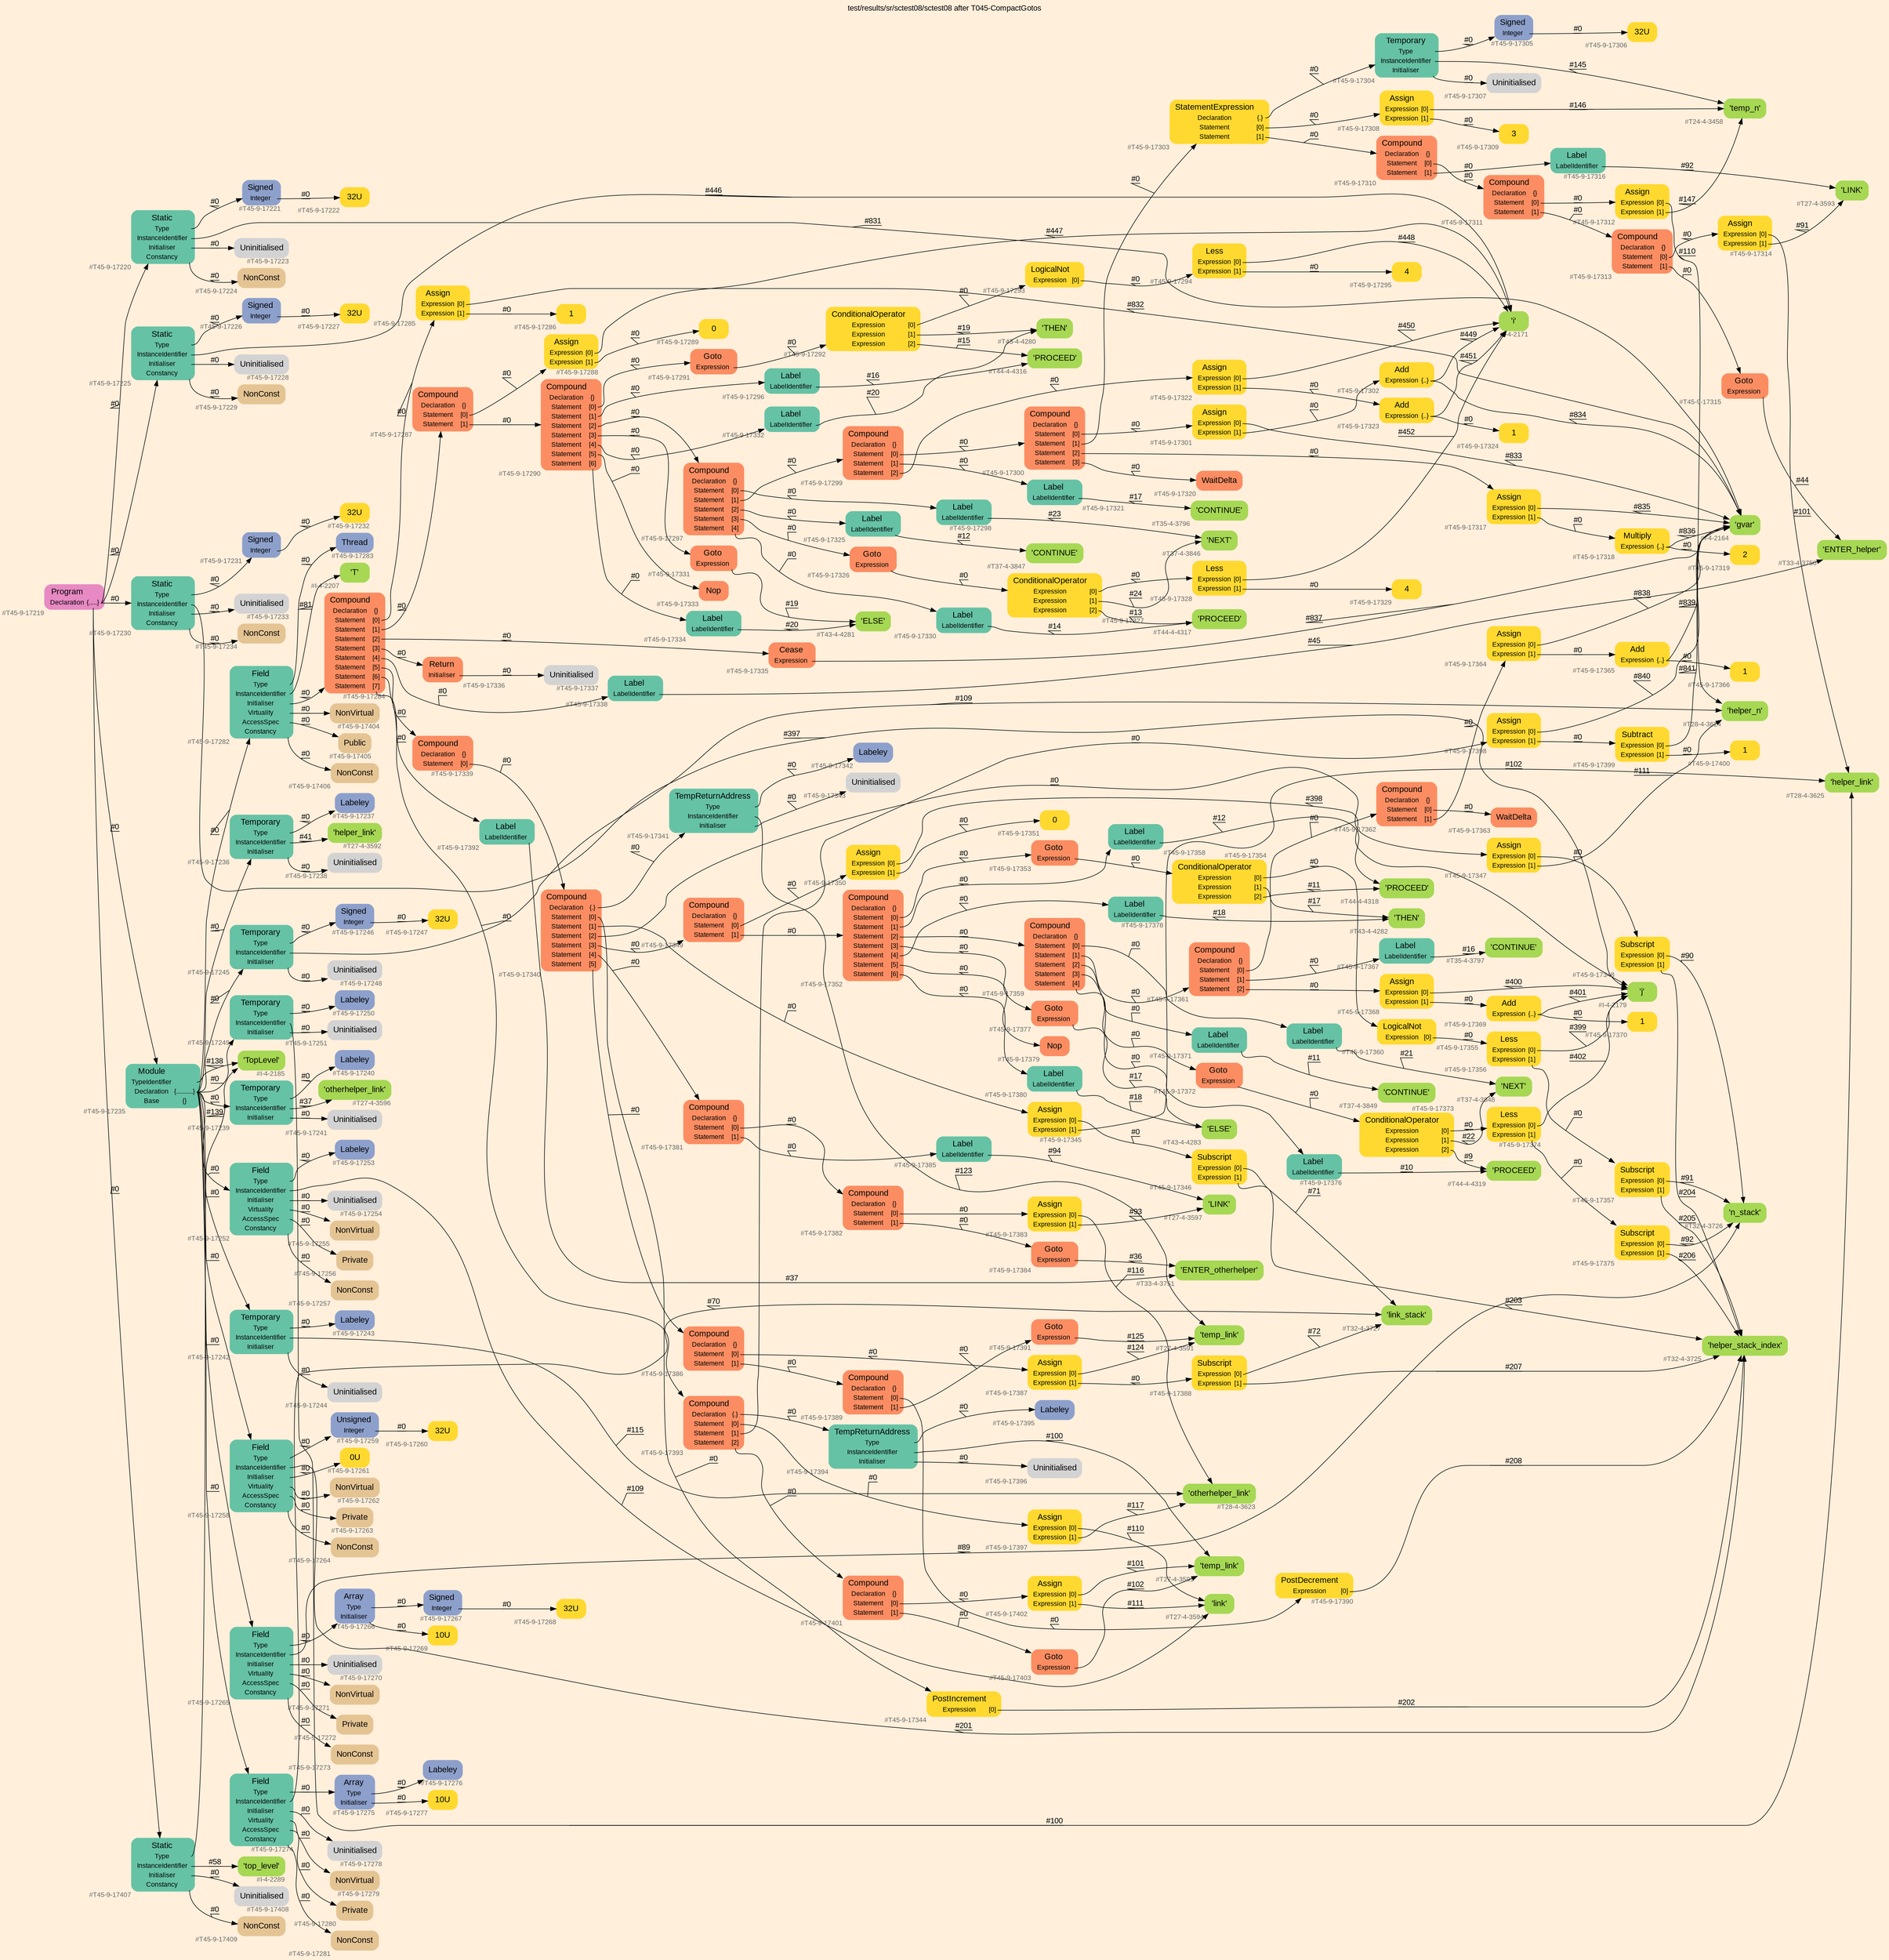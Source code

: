 digraph "test/results/sr/sctest08/sctest08 after T045-CompactGotos" {
label = "test/results/sr/sctest08/sctest08 after T045-CompactGotos"
labelloc = t
graph [
    rankdir = "LR"
    ranksep = 0.3
    bgcolor = antiquewhite1
    color = black
    fontcolor = black
    fontname = "Arial"
];
node [
    fontname = "Arial"
];
edge [
    fontname = "Arial"
];

// -------------------- node figure --------------------
// -------- block #T45-9-17219 ----------
"#T45-9-17219" [
    fillcolor = "/set28/4"
    xlabel = "#T45-9-17219"
    fontsize = "12"
    fontcolor = grey40
    shape = "plaintext"
    label = <<TABLE BORDER="0" CELLBORDER="0" CELLSPACING="0">
     <TR><TD><FONT COLOR="black" POINT-SIZE="15">Program</FONT></TD></TR>
     <TR><TD><FONT COLOR="black" POINT-SIZE="12">Declaration</FONT></TD><TD PORT="port0"><FONT COLOR="black" POINT-SIZE="12">{.....}</FONT></TD></TR>
    </TABLE>>
    style = "rounded,filled"
];

// -------- block #T45-9-17220 ----------
"#T45-9-17220" [
    fillcolor = "/set28/1"
    xlabel = "#T45-9-17220"
    fontsize = "12"
    fontcolor = grey40
    shape = "plaintext"
    label = <<TABLE BORDER="0" CELLBORDER="0" CELLSPACING="0">
     <TR><TD><FONT COLOR="black" POINT-SIZE="15">Static</FONT></TD></TR>
     <TR><TD><FONT COLOR="black" POINT-SIZE="12">Type</FONT></TD><TD PORT="port0"></TD></TR>
     <TR><TD><FONT COLOR="black" POINT-SIZE="12">InstanceIdentifier</FONT></TD><TD PORT="port1"></TD></TR>
     <TR><TD><FONT COLOR="black" POINT-SIZE="12">Initialiser</FONT></TD><TD PORT="port2"></TD></TR>
     <TR><TD><FONT COLOR="black" POINT-SIZE="12">Constancy</FONT></TD><TD PORT="port3"></TD></TR>
    </TABLE>>
    style = "rounded,filled"
];

// -------- block #T45-9-17221 ----------
"#T45-9-17221" [
    fillcolor = "/set28/3"
    xlabel = "#T45-9-17221"
    fontsize = "12"
    fontcolor = grey40
    shape = "plaintext"
    label = <<TABLE BORDER="0" CELLBORDER="0" CELLSPACING="0">
     <TR><TD><FONT COLOR="black" POINT-SIZE="15">Signed</FONT></TD></TR>
     <TR><TD><FONT COLOR="black" POINT-SIZE="12">Integer</FONT></TD><TD PORT="port0"></TD></TR>
    </TABLE>>
    style = "rounded,filled"
];

// -------- block #T45-9-17222 ----------
"#T45-9-17222" [
    fillcolor = "/set28/6"
    xlabel = "#T45-9-17222"
    fontsize = "12"
    fontcolor = grey40
    shape = "plaintext"
    label = <<TABLE BORDER="0" CELLBORDER="0" CELLSPACING="0">
     <TR><TD><FONT COLOR="black" POINT-SIZE="15">32U</FONT></TD></TR>
    </TABLE>>
    style = "rounded,filled"
];

// -------- block #I-4-2164 ----------
"#I-4-2164" [
    fillcolor = "/set28/5"
    xlabel = "#I-4-2164"
    fontsize = "12"
    fontcolor = grey40
    shape = "plaintext"
    label = <<TABLE BORDER="0" CELLBORDER="0" CELLSPACING="0">
     <TR><TD><FONT COLOR="black" POINT-SIZE="15">'gvar'</FONT></TD></TR>
    </TABLE>>
    style = "rounded,filled"
];

// -------- block #T45-9-17223 ----------
"#T45-9-17223" [
    xlabel = "#T45-9-17223"
    fontsize = "12"
    fontcolor = grey40
    shape = "plaintext"
    label = <<TABLE BORDER="0" CELLBORDER="0" CELLSPACING="0">
     <TR><TD><FONT COLOR="black" POINT-SIZE="15">Uninitialised</FONT></TD></TR>
    </TABLE>>
    style = "rounded,filled"
];

// -------- block #T45-9-17224 ----------
"#T45-9-17224" [
    fillcolor = "/set28/7"
    xlabel = "#T45-9-17224"
    fontsize = "12"
    fontcolor = grey40
    shape = "plaintext"
    label = <<TABLE BORDER="0" CELLBORDER="0" CELLSPACING="0">
     <TR><TD><FONT COLOR="black" POINT-SIZE="15">NonConst</FONT></TD></TR>
    </TABLE>>
    style = "rounded,filled"
];

// -------- block #T45-9-17225 ----------
"#T45-9-17225" [
    fillcolor = "/set28/1"
    xlabel = "#T45-9-17225"
    fontsize = "12"
    fontcolor = grey40
    shape = "plaintext"
    label = <<TABLE BORDER="0" CELLBORDER="0" CELLSPACING="0">
     <TR><TD><FONT COLOR="black" POINT-SIZE="15">Static</FONT></TD></TR>
     <TR><TD><FONT COLOR="black" POINT-SIZE="12">Type</FONT></TD><TD PORT="port0"></TD></TR>
     <TR><TD><FONT COLOR="black" POINT-SIZE="12">InstanceIdentifier</FONT></TD><TD PORT="port1"></TD></TR>
     <TR><TD><FONT COLOR="black" POINT-SIZE="12">Initialiser</FONT></TD><TD PORT="port2"></TD></TR>
     <TR><TD><FONT COLOR="black" POINT-SIZE="12">Constancy</FONT></TD><TD PORT="port3"></TD></TR>
    </TABLE>>
    style = "rounded,filled"
];

// -------- block #T45-9-17226 ----------
"#T45-9-17226" [
    fillcolor = "/set28/3"
    xlabel = "#T45-9-17226"
    fontsize = "12"
    fontcolor = grey40
    shape = "plaintext"
    label = <<TABLE BORDER="0" CELLBORDER="0" CELLSPACING="0">
     <TR><TD><FONT COLOR="black" POINT-SIZE="15">Signed</FONT></TD></TR>
     <TR><TD><FONT COLOR="black" POINT-SIZE="12">Integer</FONT></TD><TD PORT="port0"></TD></TR>
    </TABLE>>
    style = "rounded,filled"
];

// -------- block #T45-9-17227 ----------
"#T45-9-17227" [
    fillcolor = "/set28/6"
    xlabel = "#T45-9-17227"
    fontsize = "12"
    fontcolor = grey40
    shape = "plaintext"
    label = <<TABLE BORDER="0" CELLBORDER="0" CELLSPACING="0">
     <TR><TD><FONT COLOR="black" POINT-SIZE="15">32U</FONT></TD></TR>
    </TABLE>>
    style = "rounded,filled"
];

// -------- block #I-4-2171 ----------
"#I-4-2171" [
    fillcolor = "/set28/5"
    xlabel = "#I-4-2171"
    fontsize = "12"
    fontcolor = grey40
    shape = "plaintext"
    label = <<TABLE BORDER="0" CELLBORDER="0" CELLSPACING="0">
     <TR><TD><FONT COLOR="black" POINT-SIZE="15">'i'</FONT></TD></TR>
    </TABLE>>
    style = "rounded,filled"
];

// -------- block #T45-9-17228 ----------
"#T45-9-17228" [
    xlabel = "#T45-9-17228"
    fontsize = "12"
    fontcolor = grey40
    shape = "plaintext"
    label = <<TABLE BORDER="0" CELLBORDER="0" CELLSPACING="0">
     <TR><TD><FONT COLOR="black" POINT-SIZE="15">Uninitialised</FONT></TD></TR>
    </TABLE>>
    style = "rounded,filled"
];

// -------- block #T45-9-17229 ----------
"#T45-9-17229" [
    fillcolor = "/set28/7"
    xlabel = "#T45-9-17229"
    fontsize = "12"
    fontcolor = grey40
    shape = "plaintext"
    label = <<TABLE BORDER="0" CELLBORDER="0" CELLSPACING="0">
     <TR><TD><FONT COLOR="black" POINT-SIZE="15">NonConst</FONT></TD></TR>
    </TABLE>>
    style = "rounded,filled"
];

// -------- block #T45-9-17230 ----------
"#T45-9-17230" [
    fillcolor = "/set28/1"
    xlabel = "#T45-9-17230"
    fontsize = "12"
    fontcolor = grey40
    shape = "plaintext"
    label = <<TABLE BORDER="0" CELLBORDER="0" CELLSPACING="0">
     <TR><TD><FONT COLOR="black" POINT-SIZE="15">Static</FONT></TD></TR>
     <TR><TD><FONT COLOR="black" POINT-SIZE="12">Type</FONT></TD><TD PORT="port0"></TD></TR>
     <TR><TD><FONT COLOR="black" POINT-SIZE="12">InstanceIdentifier</FONT></TD><TD PORT="port1"></TD></TR>
     <TR><TD><FONT COLOR="black" POINT-SIZE="12">Initialiser</FONT></TD><TD PORT="port2"></TD></TR>
     <TR><TD><FONT COLOR="black" POINT-SIZE="12">Constancy</FONT></TD><TD PORT="port3"></TD></TR>
    </TABLE>>
    style = "rounded,filled"
];

// -------- block #T45-9-17231 ----------
"#T45-9-17231" [
    fillcolor = "/set28/3"
    xlabel = "#T45-9-17231"
    fontsize = "12"
    fontcolor = grey40
    shape = "plaintext"
    label = <<TABLE BORDER="0" CELLBORDER="0" CELLSPACING="0">
     <TR><TD><FONT COLOR="black" POINT-SIZE="15">Signed</FONT></TD></TR>
     <TR><TD><FONT COLOR="black" POINT-SIZE="12">Integer</FONT></TD><TD PORT="port0"></TD></TR>
    </TABLE>>
    style = "rounded,filled"
];

// -------- block #T45-9-17232 ----------
"#T45-9-17232" [
    fillcolor = "/set28/6"
    xlabel = "#T45-9-17232"
    fontsize = "12"
    fontcolor = grey40
    shape = "plaintext"
    label = <<TABLE BORDER="0" CELLBORDER="0" CELLSPACING="0">
     <TR><TD><FONT COLOR="black" POINT-SIZE="15">32U</FONT></TD></TR>
    </TABLE>>
    style = "rounded,filled"
];

// -------- block #I-4-2179 ----------
"#I-4-2179" [
    fillcolor = "/set28/5"
    xlabel = "#I-4-2179"
    fontsize = "12"
    fontcolor = grey40
    shape = "plaintext"
    label = <<TABLE BORDER="0" CELLBORDER="0" CELLSPACING="0">
     <TR><TD><FONT COLOR="black" POINT-SIZE="15">'j'</FONT></TD></TR>
    </TABLE>>
    style = "rounded,filled"
];

// -------- block #T45-9-17233 ----------
"#T45-9-17233" [
    xlabel = "#T45-9-17233"
    fontsize = "12"
    fontcolor = grey40
    shape = "plaintext"
    label = <<TABLE BORDER="0" CELLBORDER="0" CELLSPACING="0">
     <TR><TD><FONT COLOR="black" POINT-SIZE="15">Uninitialised</FONT></TD></TR>
    </TABLE>>
    style = "rounded,filled"
];

// -------- block #T45-9-17234 ----------
"#T45-9-17234" [
    fillcolor = "/set28/7"
    xlabel = "#T45-9-17234"
    fontsize = "12"
    fontcolor = grey40
    shape = "plaintext"
    label = <<TABLE BORDER="0" CELLBORDER="0" CELLSPACING="0">
     <TR><TD><FONT COLOR="black" POINT-SIZE="15">NonConst</FONT></TD></TR>
    </TABLE>>
    style = "rounded,filled"
];

// -------- block #T45-9-17235 ----------
"#T45-9-17235" [
    fillcolor = "/set28/1"
    xlabel = "#T45-9-17235"
    fontsize = "12"
    fontcolor = grey40
    shape = "plaintext"
    label = <<TABLE BORDER="0" CELLBORDER="0" CELLSPACING="0">
     <TR><TD><FONT COLOR="black" POINT-SIZE="15">Module</FONT></TD></TR>
     <TR><TD><FONT COLOR="black" POINT-SIZE="12">TypeIdentifier</FONT></TD><TD PORT="port0"></TD></TR>
     <TR><TD><FONT COLOR="black" POINT-SIZE="12">Declaration</FONT></TD><TD PORT="port1"><FONT COLOR="black" POINT-SIZE="12">{..........}</FONT></TD></TR>
     <TR><TD><FONT COLOR="black" POINT-SIZE="12">Base</FONT></TD><TD PORT="port2"><FONT COLOR="black" POINT-SIZE="12">{}</FONT></TD></TR>
    </TABLE>>
    style = "rounded,filled"
];

// -------- block #I-4-2185 ----------
"#I-4-2185" [
    fillcolor = "/set28/5"
    xlabel = "#I-4-2185"
    fontsize = "12"
    fontcolor = grey40
    shape = "plaintext"
    label = <<TABLE BORDER="0" CELLBORDER="0" CELLSPACING="0">
     <TR><TD><FONT COLOR="black" POINT-SIZE="15">'TopLevel'</FONT></TD></TR>
    </TABLE>>
    style = "rounded,filled"
];

// -------- block #T45-9-17236 ----------
"#T45-9-17236" [
    fillcolor = "/set28/1"
    xlabel = "#T45-9-17236"
    fontsize = "12"
    fontcolor = grey40
    shape = "plaintext"
    label = <<TABLE BORDER="0" CELLBORDER="0" CELLSPACING="0">
     <TR><TD><FONT COLOR="black" POINT-SIZE="15">Temporary</FONT></TD></TR>
     <TR><TD><FONT COLOR="black" POINT-SIZE="12">Type</FONT></TD><TD PORT="port0"></TD></TR>
     <TR><TD><FONT COLOR="black" POINT-SIZE="12">InstanceIdentifier</FONT></TD><TD PORT="port1"></TD></TR>
     <TR><TD><FONT COLOR="black" POINT-SIZE="12">Initialiser</FONT></TD><TD PORT="port2"></TD></TR>
    </TABLE>>
    style = "rounded,filled"
];

// -------- block #T45-9-17237 ----------
"#T45-9-17237" [
    fillcolor = "/set28/3"
    xlabel = "#T45-9-17237"
    fontsize = "12"
    fontcolor = grey40
    shape = "plaintext"
    label = <<TABLE BORDER="0" CELLBORDER="0" CELLSPACING="0">
     <TR><TD><FONT COLOR="black" POINT-SIZE="15">Labeley</FONT></TD></TR>
    </TABLE>>
    style = "rounded,filled"
];

// -------- block #T27-4-3592 ----------
"#T27-4-3592" [
    fillcolor = "/set28/5"
    xlabel = "#T27-4-3592"
    fontsize = "12"
    fontcolor = grey40
    shape = "plaintext"
    label = <<TABLE BORDER="0" CELLBORDER="0" CELLSPACING="0">
     <TR><TD><FONT COLOR="black" POINT-SIZE="15">'helper_link'</FONT></TD></TR>
    </TABLE>>
    style = "rounded,filled"
];

// -------- block #T45-9-17238 ----------
"#T45-9-17238" [
    xlabel = "#T45-9-17238"
    fontsize = "12"
    fontcolor = grey40
    shape = "plaintext"
    label = <<TABLE BORDER="0" CELLBORDER="0" CELLSPACING="0">
     <TR><TD><FONT COLOR="black" POINT-SIZE="15">Uninitialised</FONT></TD></TR>
    </TABLE>>
    style = "rounded,filled"
];

// -------- block #T45-9-17239 ----------
"#T45-9-17239" [
    fillcolor = "/set28/1"
    xlabel = "#T45-9-17239"
    fontsize = "12"
    fontcolor = grey40
    shape = "plaintext"
    label = <<TABLE BORDER="0" CELLBORDER="0" CELLSPACING="0">
     <TR><TD><FONT COLOR="black" POINT-SIZE="15">Temporary</FONT></TD></TR>
     <TR><TD><FONT COLOR="black" POINT-SIZE="12">Type</FONT></TD><TD PORT="port0"></TD></TR>
     <TR><TD><FONT COLOR="black" POINT-SIZE="12">InstanceIdentifier</FONT></TD><TD PORT="port1"></TD></TR>
     <TR><TD><FONT COLOR="black" POINT-SIZE="12">Initialiser</FONT></TD><TD PORT="port2"></TD></TR>
    </TABLE>>
    style = "rounded,filled"
];

// -------- block #T45-9-17240 ----------
"#T45-9-17240" [
    fillcolor = "/set28/3"
    xlabel = "#T45-9-17240"
    fontsize = "12"
    fontcolor = grey40
    shape = "plaintext"
    label = <<TABLE BORDER="0" CELLBORDER="0" CELLSPACING="0">
     <TR><TD><FONT COLOR="black" POINT-SIZE="15">Labeley</FONT></TD></TR>
    </TABLE>>
    style = "rounded,filled"
];

// -------- block #T27-4-3596 ----------
"#T27-4-3596" [
    fillcolor = "/set28/5"
    xlabel = "#T27-4-3596"
    fontsize = "12"
    fontcolor = grey40
    shape = "plaintext"
    label = <<TABLE BORDER="0" CELLBORDER="0" CELLSPACING="0">
     <TR><TD><FONT COLOR="black" POINT-SIZE="15">'otherhelper_link'</FONT></TD></TR>
    </TABLE>>
    style = "rounded,filled"
];

// -------- block #T45-9-17241 ----------
"#T45-9-17241" [
    xlabel = "#T45-9-17241"
    fontsize = "12"
    fontcolor = grey40
    shape = "plaintext"
    label = <<TABLE BORDER="0" CELLBORDER="0" CELLSPACING="0">
     <TR><TD><FONT COLOR="black" POINT-SIZE="15">Uninitialised</FONT></TD></TR>
    </TABLE>>
    style = "rounded,filled"
];

// -------- block #T45-9-17242 ----------
"#T45-9-17242" [
    fillcolor = "/set28/1"
    xlabel = "#T45-9-17242"
    fontsize = "12"
    fontcolor = grey40
    shape = "plaintext"
    label = <<TABLE BORDER="0" CELLBORDER="0" CELLSPACING="0">
     <TR><TD><FONT COLOR="black" POINT-SIZE="15">Temporary</FONT></TD></TR>
     <TR><TD><FONT COLOR="black" POINT-SIZE="12">Type</FONT></TD><TD PORT="port0"></TD></TR>
     <TR><TD><FONT COLOR="black" POINT-SIZE="12">InstanceIdentifier</FONT></TD><TD PORT="port1"></TD></TR>
     <TR><TD><FONT COLOR="black" POINT-SIZE="12">Initialiser</FONT></TD><TD PORT="port2"></TD></TR>
    </TABLE>>
    style = "rounded,filled"
];

// -------- block #T45-9-17243 ----------
"#T45-9-17243" [
    fillcolor = "/set28/3"
    xlabel = "#T45-9-17243"
    fontsize = "12"
    fontcolor = grey40
    shape = "plaintext"
    label = <<TABLE BORDER="0" CELLBORDER="0" CELLSPACING="0">
     <TR><TD><FONT COLOR="black" POINT-SIZE="15">Labeley</FONT></TD></TR>
    </TABLE>>
    style = "rounded,filled"
];

// -------- block #T28-4-3623 ----------
"#T28-4-3623" [
    fillcolor = "/set28/5"
    xlabel = "#T28-4-3623"
    fontsize = "12"
    fontcolor = grey40
    shape = "plaintext"
    label = <<TABLE BORDER="0" CELLBORDER="0" CELLSPACING="0">
     <TR><TD><FONT COLOR="black" POINT-SIZE="15">'otherhelper_link'</FONT></TD></TR>
    </TABLE>>
    style = "rounded,filled"
];

// -------- block #T45-9-17244 ----------
"#T45-9-17244" [
    xlabel = "#T45-9-17244"
    fontsize = "12"
    fontcolor = grey40
    shape = "plaintext"
    label = <<TABLE BORDER="0" CELLBORDER="0" CELLSPACING="0">
     <TR><TD><FONT COLOR="black" POINT-SIZE="15">Uninitialised</FONT></TD></TR>
    </TABLE>>
    style = "rounded,filled"
];

// -------- block #T45-9-17245 ----------
"#T45-9-17245" [
    fillcolor = "/set28/1"
    xlabel = "#T45-9-17245"
    fontsize = "12"
    fontcolor = grey40
    shape = "plaintext"
    label = <<TABLE BORDER="0" CELLBORDER="0" CELLSPACING="0">
     <TR><TD><FONT COLOR="black" POINT-SIZE="15">Temporary</FONT></TD></TR>
     <TR><TD><FONT COLOR="black" POINT-SIZE="12">Type</FONT></TD><TD PORT="port0"></TD></TR>
     <TR><TD><FONT COLOR="black" POINT-SIZE="12">InstanceIdentifier</FONT></TD><TD PORT="port1"></TD></TR>
     <TR><TD><FONT COLOR="black" POINT-SIZE="12">Initialiser</FONT></TD><TD PORT="port2"></TD></TR>
    </TABLE>>
    style = "rounded,filled"
];

// -------- block #T45-9-17246 ----------
"#T45-9-17246" [
    fillcolor = "/set28/3"
    xlabel = "#T45-9-17246"
    fontsize = "12"
    fontcolor = grey40
    shape = "plaintext"
    label = <<TABLE BORDER="0" CELLBORDER="0" CELLSPACING="0">
     <TR><TD><FONT COLOR="black" POINT-SIZE="15">Signed</FONT></TD></TR>
     <TR><TD><FONT COLOR="black" POINT-SIZE="12">Integer</FONT></TD><TD PORT="port0"></TD></TR>
    </TABLE>>
    style = "rounded,filled"
];

// -------- block #T45-9-17247 ----------
"#T45-9-17247" [
    fillcolor = "/set28/6"
    xlabel = "#T45-9-17247"
    fontsize = "12"
    fontcolor = grey40
    shape = "plaintext"
    label = <<TABLE BORDER="0" CELLBORDER="0" CELLSPACING="0">
     <TR><TD><FONT COLOR="black" POINT-SIZE="15">32U</FONT></TD></TR>
    </TABLE>>
    style = "rounded,filled"
];

// -------- block #T28-4-3624 ----------
"#T28-4-3624" [
    fillcolor = "/set28/5"
    xlabel = "#T28-4-3624"
    fontsize = "12"
    fontcolor = grey40
    shape = "plaintext"
    label = <<TABLE BORDER="0" CELLBORDER="0" CELLSPACING="0">
     <TR><TD><FONT COLOR="black" POINT-SIZE="15">'helper_n'</FONT></TD></TR>
    </TABLE>>
    style = "rounded,filled"
];

// -------- block #T45-9-17248 ----------
"#T45-9-17248" [
    xlabel = "#T45-9-17248"
    fontsize = "12"
    fontcolor = grey40
    shape = "plaintext"
    label = <<TABLE BORDER="0" CELLBORDER="0" CELLSPACING="0">
     <TR><TD><FONT COLOR="black" POINT-SIZE="15">Uninitialised</FONT></TD></TR>
    </TABLE>>
    style = "rounded,filled"
];

// -------- block #T45-9-17249 ----------
"#T45-9-17249" [
    fillcolor = "/set28/1"
    xlabel = "#T45-9-17249"
    fontsize = "12"
    fontcolor = grey40
    shape = "plaintext"
    label = <<TABLE BORDER="0" CELLBORDER="0" CELLSPACING="0">
     <TR><TD><FONT COLOR="black" POINT-SIZE="15">Temporary</FONT></TD></TR>
     <TR><TD><FONT COLOR="black" POINT-SIZE="12">Type</FONT></TD><TD PORT="port0"></TD></TR>
     <TR><TD><FONT COLOR="black" POINT-SIZE="12">InstanceIdentifier</FONT></TD><TD PORT="port1"></TD></TR>
     <TR><TD><FONT COLOR="black" POINT-SIZE="12">Initialiser</FONT></TD><TD PORT="port2"></TD></TR>
    </TABLE>>
    style = "rounded,filled"
];

// -------- block #T45-9-17250 ----------
"#T45-9-17250" [
    fillcolor = "/set28/3"
    xlabel = "#T45-9-17250"
    fontsize = "12"
    fontcolor = grey40
    shape = "plaintext"
    label = <<TABLE BORDER="0" CELLBORDER="0" CELLSPACING="0">
     <TR><TD><FONT COLOR="black" POINT-SIZE="15">Labeley</FONT></TD></TR>
    </TABLE>>
    style = "rounded,filled"
];

// -------- block #T28-4-3625 ----------
"#T28-4-3625" [
    fillcolor = "/set28/5"
    xlabel = "#T28-4-3625"
    fontsize = "12"
    fontcolor = grey40
    shape = "plaintext"
    label = <<TABLE BORDER="0" CELLBORDER="0" CELLSPACING="0">
     <TR><TD><FONT COLOR="black" POINT-SIZE="15">'helper_link'</FONT></TD></TR>
    </TABLE>>
    style = "rounded,filled"
];

// -------- block #T45-9-17251 ----------
"#T45-9-17251" [
    xlabel = "#T45-9-17251"
    fontsize = "12"
    fontcolor = grey40
    shape = "plaintext"
    label = <<TABLE BORDER="0" CELLBORDER="0" CELLSPACING="0">
     <TR><TD><FONT COLOR="black" POINT-SIZE="15">Uninitialised</FONT></TD></TR>
    </TABLE>>
    style = "rounded,filled"
];

// -------- block #T45-9-17252 ----------
"#T45-9-17252" [
    fillcolor = "/set28/1"
    xlabel = "#T45-9-17252"
    fontsize = "12"
    fontcolor = grey40
    shape = "plaintext"
    label = <<TABLE BORDER="0" CELLBORDER="0" CELLSPACING="0">
     <TR><TD><FONT COLOR="black" POINT-SIZE="15">Field</FONT></TD></TR>
     <TR><TD><FONT COLOR="black" POINT-SIZE="12">Type</FONT></TD><TD PORT="port0"></TD></TR>
     <TR><TD><FONT COLOR="black" POINT-SIZE="12">InstanceIdentifier</FONT></TD><TD PORT="port1"></TD></TR>
     <TR><TD><FONT COLOR="black" POINT-SIZE="12">Initialiser</FONT></TD><TD PORT="port2"></TD></TR>
     <TR><TD><FONT COLOR="black" POINT-SIZE="12">Virtuality</FONT></TD><TD PORT="port3"></TD></TR>
     <TR><TD><FONT COLOR="black" POINT-SIZE="12">AccessSpec</FONT></TD><TD PORT="port4"></TD></TR>
     <TR><TD><FONT COLOR="black" POINT-SIZE="12">Constancy</FONT></TD><TD PORT="port5"></TD></TR>
    </TABLE>>
    style = "rounded,filled"
];

// -------- block #T45-9-17253 ----------
"#T45-9-17253" [
    fillcolor = "/set28/3"
    xlabel = "#T45-9-17253"
    fontsize = "12"
    fontcolor = grey40
    shape = "plaintext"
    label = <<TABLE BORDER="0" CELLBORDER="0" CELLSPACING="0">
     <TR><TD><FONT COLOR="black" POINT-SIZE="15">Labeley</FONT></TD></TR>
    </TABLE>>
    style = "rounded,filled"
];

// -------- block #T27-4-3594 ----------
"#T27-4-3594" [
    fillcolor = "/set28/5"
    xlabel = "#T27-4-3594"
    fontsize = "12"
    fontcolor = grey40
    shape = "plaintext"
    label = <<TABLE BORDER="0" CELLBORDER="0" CELLSPACING="0">
     <TR><TD><FONT COLOR="black" POINT-SIZE="15">'link'</FONT></TD></TR>
    </TABLE>>
    style = "rounded,filled"
];

// -------- block #T45-9-17254 ----------
"#T45-9-17254" [
    xlabel = "#T45-9-17254"
    fontsize = "12"
    fontcolor = grey40
    shape = "plaintext"
    label = <<TABLE BORDER="0" CELLBORDER="0" CELLSPACING="0">
     <TR><TD><FONT COLOR="black" POINT-SIZE="15">Uninitialised</FONT></TD></TR>
    </TABLE>>
    style = "rounded,filled"
];

// -------- block #T45-9-17255 ----------
"#T45-9-17255" [
    fillcolor = "/set28/7"
    xlabel = "#T45-9-17255"
    fontsize = "12"
    fontcolor = grey40
    shape = "plaintext"
    label = <<TABLE BORDER="0" CELLBORDER="0" CELLSPACING="0">
     <TR><TD><FONT COLOR="black" POINT-SIZE="15">NonVirtual</FONT></TD></TR>
    </TABLE>>
    style = "rounded,filled"
];

// -------- block #T45-9-17256 ----------
"#T45-9-17256" [
    fillcolor = "/set28/7"
    xlabel = "#T45-9-17256"
    fontsize = "12"
    fontcolor = grey40
    shape = "plaintext"
    label = <<TABLE BORDER="0" CELLBORDER="0" CELLSPACING="0">
     <TR><TD><FONT COLOR="black" POINT-SIZE="15">Private</FONT></TD></TR>
    </TABLE>>
    style = "rounded,filled"
];

// -------- block #T45-9-17257 ----------
"#T45-9-17257" [
    fillcolor = "/set28/7"
    xlabel = "#T45-9-17257"
    fontsize = "12"
    fontcolor = grey40
    shape = "plaintext"
    label = <<TABLE BORDER="0" CELLBORDER="0" CELLSPACING="0">
     <TR><TD><FONT COLOR="black" POINT-SIZE="15">NonConst</FONT></TD></TR>
    </TABLE>>
    style = "rounded,filled"
];

// -------- block #T45-9-17258 ----------
"#T45-9-17258" [
    fillcolor = "/set28/1"
    xlabel = "#T45-9-17258"
    fontsize = "12"
    fontcolor = grey40
    shape = "plaintext"
    label = <<TABLE BORDER="0" CELLBORDER="0" CELLSPACING="0">
     <TR><TD><FONT COLOR="black" POINT-SIZE="15">Field</FONT></TD></TR>
     <TR><TD><FONT COLOR="black" POINT-SIZE="12">Type</FONT></TD><TD PORT="port0"></TD></TR>
     <TR><TD><FONT COLOR="black" POINT-SIZE="12">InstanceIdentifier</FONT></TD><TD PORT="port1"></TD></TR>
     <TR><TD><FONT COLOR="black" POINT-SIZE="12">Initialiser</FONT></TD><TD PORT="port2"></TD></TR>
     <TR><TD><FONT COLOR="black" POINT-SIZE="12">Virtuality</FONT></TD><TD PORT="port3"></TD></TR>
     <TR><TD><FONT COLOR="black" POINT-SIZE="12">AccessSpec</FONT></TD><TD PORT="port4"></TD></TR>
     <TR><TD><FONT COLOR="black" POINT-SIZE="12">Constancy</FONT></TD><TD PORT="port5"></TD></TR>
    </TABLE>>
    style = "rounded,filled"
];

// -------- block #T45-9-17259 ----------
"#T45-9-17259" [
    fillcolor = "/set28/3"
    xlabel = "#T45-9-17259"
    fontsize = "12"
    fontcolor = grey40
    shape = "plaintext"
    label = <<TABLE BORDER="0" CELLBORDER="0" CELLSPACING="0">
     <TR><TD><FONT COLOR="black" POINT-SIZE="15">Unsigned</FONT></TD></TR>
     <TR><TD><FONT COLOR="black" POINT-SIZE="12">Integer</FONT></TD><TD PORT="port0"></TD></TR>
    </TABLE>>
    style = "rounded,filled"
];

// -------- block #T45-9-17260 ----------
"#T45-9-17260" [
    fillcolor = "/set28/6"
    xlabel = "#T45-9-17260"
    fontsize = "12"
    fontcolor = grey40
    shape = "plaintext"
    label = <<TABLE BORDER="0" CELLBORDER="0" CELLSPACING="0">
     <TR><TD><FONT COLOR="black" POINT-SIZE="15">32U</FONT></TD></TR>
    </TABLE>>
    style = "rounded,filled"
];

// -------- block #T32-4-3725 ----------
"#T32-4-3725" [
    fillcolor = "/set28/5"
    xlabel = "#T32-4-3725"
    fontsize = "12"
    fontcolor = grey40
    shape = "plaintext"
    label = <<TABLE BORDER="0" CELLBORDER="0" CELLSPACING="0">
     <TR><TD><FONT COLOR="black" POINT-SIZE="15">'helper_stack_index'</FONT></TD></TR>
    </TABLE>>
    style = "rounded,filled"
];

// -------- block #T45-9-17261 ----------
"#T45-9-17261" [
    fillcolor = "/set28/6"
    xlabel = "#T45-9-17261"
    fontsize = "12"
    fontcolor = grey40
    shape = "plaintext"
    label = <<TABLE BORDER="0" CELLBORDER="0" CELLSPACING="0">
     <TR><TD><FONT COLOR="black" POINT-SIZE="15">0U</FONT></TD></TR>
    </TABLE>>
    style = "rounded,filled"
];

// -------- block #T45-9-17262 ----------
"#T45-9-17262" [
    fillcolor = "/set28/7"
    xlabel = "#T45-9-17262"
    fontsize = "12"
    fontcolor = grey40
    shape = "plaintext"
    label = <<TABLE BORDER="0" CELLBORDER="0" CELLSPACING="0">
     <TR><TD><FONT COLOR="black" POINT-SIZE="15">NonVirtual</FONT></TD></TR>
    </TABLE>>
    style = "rounded,filled"
];

// -------- block #T45-9-17263 ----------
"#T45-9-17263" [
    fillcolor = "/set28/7"
    xlabel = "#T45-9-17263"
    fontsize = "12"
    fontcolor = grey40
    shape = "plaintext"
    label = <<TABLE BORDER="0" CELLBORDER="0" CELLSPACING="0">
     <TR><TD><FONT COLOR="black" POINT-SIZE="15">Private</FONT></TD></TR>
    </TABLE>>
    style = "rounded,filled"
];

// -------- block #T45-9-17264 ----------
"#T45-9-17264" [
    fillcolor = "/set28/7"
    xlabel = "#T45-9-17264"
    fontsize = "12"
    fontcolor = grey40
    shape = "plaintext"
    label = <<TABLE BORDER="0" CELLBORDER="0" CELLSPACING="0">
     <TR><TD><FONT COLOR="black" POINT-SIZE="15">NonConst</FONT></TD></TR>
    </TABLE>>
    style = "rounded,filled"
];

// -------- block #T45-9-17265 ----------
"#T45-9-17265" [
    fillcolor = "/set28/1"
    xlabel = "#T45-9-17265"
    fontsize = "12"
    fontcolor = grey40
    shape = "plaintext"
    label = <<TABLE BORDER="0" CELLBORDER="0" CELLSPACING="0">
     <TR><TD><FONT COLOR="black" POINT-SIZE="15">Field</FONT></TD></TR>
     <TR><TD><FONT COLOR="black" POINT-SIZE="12">Type</FONT></TD><TD PORT="port0"></TD></TR>
     <TR><TD><FONT COLOR="black" POINT-SIZE="12">InstanceIdentifier</FONT></TD><TD PORT="port1"></TD></TR>
     <TR><TD><FONT COLOR="black" POINT-SIZE="12">Initialiser</FONT></TD><TD PORT="port2"></TD></TR>
     <TR><TD><FONT COLOR="black" POINT-SIZE="12">Virtuality</FONT></TD><TD PORT="port3"></TD></TR>
     <TR><TD><FONT COLOR="black" POINT-SIZE="12">AccessSpec</FONT></TD><TD PORT="port4"></TD></TR>
     <TR><TD><FONT COLOR="black" POINT-SIZE="12">Constancy</FONT></TD><TD PORT="port5"></TD></TR>
    </TABLE>>
    style = "rounded,filled"
];

// -------- block #T45-9-17266 ----------
"#T45-9-17266" [
    fillcolor = "/set28/3"
    xlabel = "#T45-9-17266"
    fontsize = "12"
    fontcolor = grey40
    shape = "plaintext"
    label = <<TABLE BORDER="0" CELLBORDER="0" CELLSPACING="0">
     <TR><TD><FONT COLOR="black" POINT-SIZE="15">Array</FONT></TD></TR>
     <TR><TD><FONT COLOR="black" POINT-SIZE="12">Type</FONT></TD><TD PORT="port0"></TD></TR>
     <TR><TD><FONT COLOR="black" POINT-SIZE="12">Initialiser</FONT></TD><TD PORT="port1"></TD></TR>
    </TABLE>>
    style = "rounded,filled"
];

// -------- block #T45-9-17267 ----------
"#T45-9-17267" [
    fillcolor = "/set28/3"
    xlabel = "#T45-9-17267"
    fontsize = "12"
    fontcolor = grey40
    shape = "plaintext"
    label = <<TABLE BORDER="0" CELLBORDER="0" CELLSPACING="0">
     <TR><TD><FONT COLOR="black" POINT-SIZE="15">Signed</FONT></TD></TR>
     <TR><TD><FONT COLOR="black" POINT-SIZE="12">Integer</FONT></TD><TD PORT="port0"></TD></TR>
    </TABLE>>
    style = "rounded,filled"
];

// -------- block #T45-9-17268 ----------
"#T45-9-17268" [
    fillcolor = "/set28/6"
    xlabel = "#T45-9-17268"
    fontsize = "12"
    fontcolor = grey40
    shape = "plaintext"
    label = <<TABLE BORDER="0" CELLBORDER="0" CELLSPACING="0">
     <TR><TD><FONT COLOR="black" POINT-SIZE="15">32U</FONT></TD></TR>
    </TABLE>>
    style = "rounded,filled"
];

// -------- block #T45-9-17269 ----------
"#T45-9-17269" [
    fillcolor = "/set28/6"
    xlabel = "#T45-9-17269"
    fontsize = "12"
    fontcolor = grey40
    shape = "plaintext"
    label = <<TABLE BORDER="0" CELLBORDER="0" CELLSPACING="0">
     <TR><TD><FONT COLOR="black" POINT-SIZE="15">10U</FONT></TD></TR>
    </TABLE>>
    style = "rounded,filled"
];

// -------- block #T32-4-3726 ----------
"#T32-4-3726" [
    fillcolor = "/set28/5"
    xlabel = "#T32-4-3726"
    fontsize = "12"
    fontcolor = grey40
    shape = "plaintext"
    label = <<TABLE BORDER="0" CELLBORDER="0" CELLSPACING="0">
     <TR><TD><FONT COLOR="black" POINT-SIZE="15">'n_stack'</FONT></TD></TR>
    </TABLE>>
    style = "rounded,filled"
];

// -------- block #T45-9-17270 ----------
"#T45-9-17270" [
    xlabel = "#T45-9-17270"
    fontsize = "12"
    fontcolor = grey40
    shape = "plaintext"
    label = <<TABLE BORDER="0" CELLBORDER="0" CELLSPACING="0">
     <TR><TD><FONT COLOR="black" POINT-SIZE="15">Uninitialised</FONT></TD></TR>
    </TABLE>>
    style = "rounded,filled"
];

// -------- block #T45-9-17271 ----------
"#T45-9-17271" [
    fillcolor = "/set28/7"
    xlabel = "#T45-9-17271"
    fontsize = "12"
    fontcolor = grey40
    shape = "plaintext"
    label = <<TABLE BORDER="0" CELLBORDER="0" CELLSPACING="0">
     <TR><TD><FONT COLOR="black" POINT-SIZE="15">NonVirtual</FONT></TD></TR>
    </TABLE>>
    style = "rounded,filled"
];

// -------- block #T45-9-17272 ----------
"#T45-9-17272" [
    fillcolor = "/set28/7"
    xlabel = "#T45-9-17272"
    fontsize = "12"
    fontcolor = grey40
    shape = "plaintext"
    label = <<TABLE BORDER="0" CELLBORDER="0" CELLSPACING="0">
     <TR><TD><FONT COLOR="black" POINT-SIZE="15">Private</FONT></TD></TR>
    </TABLE>>
    style = "rounded,filled"
];

// -------- block #T45-9-17273 ----------
"#T45-9-17273" [
    fillcolor = "/set28/7"
    xlabel = "#T45-9-17273"
    fontsize = "12"
    fontcolor = grey40
    shape = "plaintext"
    label = <<TABLE BORDER="0" CELLBORDER="0" CELLSPACING="0">
     <TR><TD><FONT COLOR="black" POINT-SIZE="15">NonConst</FONT></TD></TR>
    </TABLE>>
    style = "rounded,filled"
];

// -------- block #T45-9-17274 ----------
"#T45-9-17274" [
    fillcolor = "/set28/1"
    xlabel = "#T45-9-17274"
    fontsize = "12"
    fontcolor = grey40
    shape = "plaintext"
    label = <<TABLE BORDER="0" CELLBORDER="0" CELLSPACING="0">
     <TR><TD><FONT COLOR="black" POINT-SIZE="15">Field</FONT></TD></TR>
     <TR><TD><FONT COLOR="black" POINT-SIZE="12">Type</FONT></TD><TD PORT="port0"></TD></TR>
     <TR><TD><FONT COLOR="black" POINT-SIZE="12">InstanceIdentifier</FONT></TD><TD PORT="port1"></TD></TR>
     <TR><TD><FONT COLOR="black" POINT-SIZE="12">Initialiser</FONT></TD><TD PORT="port2"></TD></TR>
     <TR><TD><FONT COLOR="black" POINT-SIZE="12">Virtuality</FONT></TD><TD PORT="port3"></TD></TR>
     <TR><TD><FONT COLOR="black" POINT-SIZE="12">AccessSpec</FONT></TD><TD PORT="port4"></TD></TR>
     <TR><TD><FONT COLOR="black" POINT-SIZE="12">Constancy</FONT></TD><TD PORT="port5"></TD></TR>
    </TABLE>>
    style = "rounded,filled"
];

// -------- block #T45-9-17275 ----------
"#T45-9-17275" [
    fillcolor = "/set28/3"
    xlabel = "#T45-9-17275"
    fontsize = "12"
    fontcolor = grey40
    shape = "plaintext"
    label = <<TABLE BORDER="0" CELLBORDER="0" CELLSPACING="0">
     <TR><TD><FONT COLOR="black" POINT-SIZE="15">Array</FONT></TD></TR>
     <TR><TD><FONT COLOR="black" POINT-SIZE="12">Type</FONT></TD><TD PORT="port0"></TD></TR>
     <TR><TD><FONT COLOR="black" POINT-SIZE="12">Initialiser</FONT></TD><TD PORT="port1"></TD></TR>
    </TABLE>>
    style = "rounded,filled"
];

// -------- block #T45-9-17276 ----------
"#T45-9-17276" [
    fillcolor = "/set28/3"
    xlabel = "#T45-9-17276"
    fontsize = "12"
    fontcolor = grey40
    shape = "plaintext"
    label = <<TABLE BORDER="0" CELLBORDER="0" CELLSPACING="0">
     <TR><TD><FONT COLOR="black" POINT-SIZE="15">Labeley</FONT></TD></TR>
    </TABLE>>
    style = "rounded,filled"
];

// -------- block #T45-9-17277 ----------
"#T45-9-17277" [
    fillcolor = "/set28/6"
    xlabel = "#T45-9-17277"
    fontsize = "12"
    fontcolor = grey40
    shape = "plaintext"
    label = <<TABLE BORDER="0" CELLBORDER="0" CELLSPACING="0">
     <TR><TD><FONT COLOR="black" POINT-SIZE="15">10U</FONT></TD></TR>
    </TABLE>>
    style = "rounded,filled"
];

// -------- block #T32-4-3727 ----------
"#T32-4-3727" [
    fillcolor = "/set28/5"
    xlabel = "#T32-4-3727"
    fontsize = "12"
    fontcolor = grey40
    shape = "plaintext"
    label = <<TABLE BORDER="0" CELLBORDER="0" CELLSPACING="0">
     <TR><TD><FONT COLOR="black" POINT-SIZE="15">'link_stack'</FONT></TD></TR>
    </TABLE>>
    style = "rounded,filled"
];

// -------- block #T45-9-17278 ----------
"#T45-9-17278" [
    xlabel = "#T45-9-17278"
    fontsize = "12"
    fontcolor = grey40
    shape = "plaintext"
    label = <<TABLE BORDER="0" CELLBORDER="0" CELLSPACING="0">
     <TR><TD><FONT COLOR="black" POINT-SIZE="15">Uninitialised</FONT></TD></TR>
    </TABLE>>
    style = "rounded,filled"
];

// -------- block #T45-9-17279 ----------
"#T45-9-17279" [
    fillcolor = "/set28/7"
    xlabel = "#T45-9-17279"
    fontsize = "12"
    fontcolor = grey40
    shape = "plaintext"
    label = <<TABLE BORDER="0" CELLBORDER="0" CELLSPACING="0">
     <TR><TD><FONT COLOR="black" POINT-SIZE="15">NonVirtual</FONT></TD></TR>
    </TABLE>>
    style = "rounded,filled"
];

// -------- block #T45-9-17280 ----------
"#T45-9-17280" [
    fillcolor = "/set28/7"
    xlabel = "#T45-9-17280"
    fontsize = "12"
    fontcolor = grey40
    shape = "plaintext"
    label = <<TABLE BORDER="0" CELLBORDER="0" CELLSPACING="0">
     <TR><TD><FONT COLOR="black" POINT-SIZE="15">Private</FONT></TD></TR>
    </TABLE>>
    style = "rounded,filled"
];

// -------- block #T45-9-17281 ----------
"#T45-9-17281" [
    fillcolor = "/set28/7"
    xlabel = "#T45-9-17281"
    fontsize = "12"
    fontcolor = grey40
    shape = "plaintext"
    label = <<TABLE BORDER="0" CELLBORDER="0" CELLSPACING="0">
     <TR><TD><FONT COLOR="black" POINT-SIZE="15">NonConst</FONT></TD></TR>
    </TABLE>>
    style = "rounded,filled"
];

// -------- block #T45-9-17282 ----------
"#T45-9-17282" [
    fillcolor = "/set28/1"
    xlabel = "#T45-9-17282"
    fontsize = "12"
    fontcolor = grey40
    shape = "plaintext"
    label = <<TABLE BORDER="0" CELLBORDER="0" CELLSPACING="0">
     <TR><TD><FONT COLOR="black" POINT-SIZE="15">Field</FONT></TD></TR>
     <TR><TD><FONT COLOR="black" POINT-SIZE="12">Type</FONT></TD><TD PORT="port0"></TD></TR>
     <TR><TD><FONT COLOR="black" POINT-SIZE="12">InstanceIdentifier</FONT></TD><TD PORT="port1"></TD></TR>
     <TR><TD><FONT COLOR="black" POINT-SIZE="12">Initialiser</FONT></TD><TD PORT="port2"></TD></TR>
     <TR><TD><FONT COLOR="black" POINT-SIZE="12">Virtuality</FONT></TD><TD PORT="port3"></TD></TR>
     <TR><TD><FONT COLOR="black" POINT-SIZE="12">AccessSpec</FONT></TD><TD PORT="port4"></TD></TR>
     <TR><TD><FONT COLOR="black" POINT-SIZE="12">Constancy</FONT></TD><TD PORT="port5"></TD></TR>
    </TABLE>>
    style = "rounded,filled"
];

// -------- block #T45-9-17283 ----------
"#T45-9-17283" [
    fillcolor = "/set28/3"
    xlabel = "#T45-9-17283"
    fontsize = "12"
    fontcolor = grey40
    shape = "plaintext"
    label = <<TABLE BORDER="0" CELLBORDER="0" CELLSPACING="0">
     <TR><TD><FONT COLOR="black" POINT-SIZE="15">Thread</FONT></TD></TR>
    </TABLE>>
    style = "rounded,filled"
];

// -------- block #I-4-2207 ----------
"#I-4-2207" [
    fillcolor = "/set28/5"
    xlabel = "#I-4-2207"
    fontsize = "12"
    fontcolor = grey40
    shape = "plaintext"
    label = <<TABLE BORDER="0" CELLBORDER="0" CELLSPACING="0">
     <TR><TD><FONT COLOR="black" POINT-SIZE="15">'T'</FONT></TD></TR>
    </TABLE>>
    style = "rounded,filled"
];

// -------- block #T45-9-17284 ----------
"#T45-9-17284" [
    fillcolor = "/set28/2"
    xlabel = "#T45-9-17284"
    fontsize = "12"
    fontcolor = grey40
    shape = "plaintext"
    label = <<TABLE BORDER="0" CELLBORDER="0" CELLSPACING="0">
     <TR><TD><FONT COLOR="black" POINT-SIZE="15">Compound</FONT></TD></TR>
     <TR><TD><FONT COLOR="black" POINT-SIZE="12">Declaration</FONT></TD><TD PORT="port0"><FONT COLOR="black" POINT-SIZE="12">{}</FONT></TD></TR>
     <TR><TD><FONT COLOR="black" POINT-SIZE="12">Statement</FONT></TD><TD PORT="port1"><FONT COLOR="black" POINT-SIZE="12">[0]</FONT></TD></TR>
     <TR><TD><FONT COLOR="black" POINT-SIZE="12">Statement</FONT></TD><TD PORT="port2"><FONT COLOR="black" POINT-SIZE="12">[1]</FONT></TD></TR>
     <TR><TD><FONT COLOR="black" POINT-SIZE="12">Statement</FONT></TD><TD PORT="port3"><FONT COLOR="black" POINT-SIZE="12">[2]</FONT></TD></TR>
     <TR><TD><FONT COLOR="black" POINT-SIZE="12">Statement</FONT></TD><TD PORT="port4"><FONT COLOR="black" POINT-SIZE="12">[3]</FONT></TD></TR>
     <TR><TD><FONT COLOR="black" POINT-SIZE="12">Statement</FONT></TD><TD PORT="port5"><FONT COLOR="black" POINT-SIZE="12">[4]</FONT></TD></TR>
     <TR><TD><FONT COLOR="black" POINT-SIZE="12">Statement</FONT></TD><TD PORT="port6"><FONT COLOR="black" POINT-SIZE="12">[5]</FONT></TD></TR>
     <TR><TD><FONT COLOR="black" POINT-SIZE="12">Statement</FONT></TD><TD PORT="port7"><FONT COLOR="black" POINT-SIZE="12">[6]</FONT></TD></TR>
     <TR><TD><FONT COLOR="black" POINT-SIZE="12">Statement</FONT></TD><TD PORT="port8"><FONT COLOR="black" POINT-SIZE="12">[7]</FONT></TD></TR>
    </TABLE>>
    style = "rounded,filled"
];

// -------- block #T45-9-17285 ----------
"#T45-9-17285" [
    fillcolor = "/set28/6"
    xlabel = "#T45-9-17285"
    fontsize = "12"
    fontcolor = grey40
    shape = "plaintext"
    label = <<TABLE BORDER="0" CELLBORDER="0" CELLSPACING="0">
     <TR><TD><FONT COLOR="black" POINT-SIZE="15">Assign</FONT></TD></TR>
     <TR><TD><FONT COLOR="black" POINT-SIZE="12">Expression</FONT></TD><TD PORT="port0"><FONT COLOR="black" POINT-SIZE="12">[0]</FONT></TD></TR>
     <TR><TD><FONT COLOR="black" POINT-SIZE="12">Expression</FONT></TD><TD PORT="port1"><FONT COLOR="black" POINT-SIZE="12">[1]</FONT></TD></TR>
    </TABLE>>
    style = "rounded,filled"
];

// -------- block #T45-9-17286 ----------
"#T45-9-17286" [
    fillcolor = "/set28/6"
    xlabel = "#T45-9-17286"
    fontsize = "12"
    fontcolor = grey40
    shape = "plaintext"
    label = <<TABLE BORDER="0" CELLBORDER="0" CELLSPACING="0">
     <TR><TD><FONT COLOR="black" POINT-SIZE="15">1</FONT></TD></TR>
    </TABLE>>
    style = "rounded,filled"
];

// -------- block #T45-9-17287 ----------
"#T45-9-17287" [
    fillcolor = "/set28/2"
    xlabel = "#T45-9-17287"
    fontsize = "12"
    fontcolor = grey40
    shape = "plaintext"
    label = <<TABLE BORDER="0" CELLBORDER="0" CELLSPACING="0">
     <TR><TD><FONT COLOR="black" POINT-SIZE="15">Compound</FONT></TD></TR>
     <TR><TD><FONT COLOR="black" POINT-SIZE="12">Declaration</FONT></TD><TD PORT="port0"><FONT COLOR="black" POINT-SIZE="12">{}</FONT></TD></TR>
     <TR><TD><FONT COLOR="black" POINT-SIZE="12">Statement</FONT></TD><TD PORT="port1"><FONT COLOR="black" POINT-SIZE="12">[0]</FONT></TD></TR>
     <TR><TD><FONT COLOR="black" POINT-SIZE="12">Statement</FONT></TD><TD PORT="port2"><FONT COLOR="black" POINT-SIZE="12">[1]</FONT></TD></TR>
    </TABLE>>
    style = "rounded,filled"
];

// -------- block #T45-9-17288 ----------
"#T45-9-17288" [
    fillcolor = "/set28/6"
    xlabel = "#T45-9-17288"
    fontsize = "12"
    fontcolor = grey40
    shape = "plaintext"
    label = <<TABLE BORDER="0" CELLBORDER="0" CELLSPACING="0">
     <TR><TD><FONT COLOR="black" POINT-SIZE="15">Assign</FONT></TD></TR>
     <TR><TD><FONT COLOR="black" POINT-SIZE="12">Expression</FONT></TD><TD PORT="port0"><FONT COLOR="black" POINT-SIZE="12">[0]</FONT></TD></TR>
     <TR><TD><FONT COLOR="black" POINT-SIZE="12">Expression</FONT></TD><TD PORT="port1"><FONT COLOR="black" POINT-SIZE="12">[1]</FONT></TD></TR>
    </TABLE>>
    style = "rounded,filled"
];

// -------- block #T45-9-17289 ----------
"#T45-9-17289" [
    fillcolor = "/set28/6"
    xlabel = "#T45-9-17289"
    fontsize = "12"
    fontcolor = grey40
    shape = "plaintext"
    label = <<TABLE BORDER="0" CELLBORDER="0" CELLSPACING="0">
     <TR><TD><FONT COLOR="black" POINT-SIZE="15">0</FONT></TD></TR>
    </TABLE>>
    style = "rounded,filled"
];

// -------- block #T45-9-17290 ----------
"#T45-9-17290" [
    fillcolor = "/set28/2"
    xlabel = "#T45-9-17290"
    fontsize = "12"
    fontcolor = grey40
    shape = "plaintext"
    label = <<TABLE BORDER="0" CELLBORDER="0" CELLSPACING="0">
     <TR><TD><FONT COLOR="black" POINT-SIZE="15">Compound</FONT></TD></TR>
     <TR><TD><FONT COLOR="black" POINT-SIZE="12">Declaration</FONT></TD><TD PORT="port0"><FONT COLOR="black" POINT-SIZE="12">{}</FONT></TD></TR>
     <TR><TD><FONT COLOR="black" POINT-SIZE="12">Statement</FONT></TD><TD PORT="port1"><FONT COLOR="black" POINT-SIZE="12">[0]</FONT></TD></TR>
     <TR><TD><FONT COLOR="black" POINT-SIZE="12">Statement</FONT></TD><TD PORT="port2"><FONT COLOR="black" POINT-SIZE="12">[1]</FONT></TD></TR>
     <TR><TD><FONT COLOR="black" POINT-SIZE="12">Statement</FONT></TD><TD PORT="port3"><FONT COLOR="black" POINT-SIZE="12">[2]</FONT></TD></TR>
     <TR><TD><FONT COLOR="black" POINT-SIZE="12">Statement</FONT></TD><TD PORT="port4"><FONT COLOR="black" POINT-SIZE="12">[3]</FONT></TD></TR>
     <TR><TD><FONT COLOR="black" POINT-SIZE="12">Statement</FONT></TD><TD PORT="port5"><FONT COLOR="black" POINT-SIZE="12">[4]</FONT></TD></TR>
     <TR><TD><FONT COLOR="black" POINT-SIZE="12">Statement</FONT></TD><TD PORT="port6"><FONT COLOR="black" POINT-SIZE="12">[5]</FONT></TD></TR>
     <TR><TD><FONT COLOR="black" POINT-SIZE="12">Statement</FONT></TD><TD PORT="port7"><FONT COLOR="black" POINT-SIZE="12">[6]</FONT></TD></TR>
    </TABLE>>
    style = "rounded,filled"
];

// -------- block #T45-9-17291 ----------
"#T45-9-17291" [
    fillcolor = "/set28/2"
    xlabel = "#T45-9-17291"
    fontsize = "12"
    fontcolor = grey40
    shape = "plaintext"
    label = <<TABLE BORDER="0" CELLBORDER="0" CELLSPACING="0">
     <TR><TD><FONT COLOR="black" POINT-SIZE="15">Goto</FONT></TD></TR>
     <TR><TD><FONT COLOR="black" POINT-SIZE="12">Expression</FONT></TD><TD PORT="port0"></TD></TR>
    </TABLE>>
    style = "rounded,filled"
];

// -------- block #T45-9-17292 ----------
"#T45-9-17292" [
    fillcolor = "/set28/6"
    xlabel = "#T45-9-17292"
    fontsize = "12"
    fontcolor = grey40
    shape = "plaintext"
    label = <<TABLE BORDER="0" CELLBORDER="0" CELLSPACING="0">
     <TR><TD><FONT COLOR="black" POINT-SIZE="15">ConditionalOperator</FONT></TD></TR>
     <TR><TD><FONT COLOR="black" POINT-SIZE="12">Expression</FONT></TD><TD PORT="port0"><FONT COLOR="black" POINT-SIZE="12">[0]</FONT></TD></TR>
     <TR><TD><FONT COLOR="black" POINT-SIZE="12">Expression</FONT></TD><TD PORT="port1"><FONT COLOR="black" POINT-SIZE="12">[1]</FONT></TD></TR>
     <TR><TD><FONT COLOR="black" POINT-SIZE="12">Expression</FONT></TD><TD PORT="port2"><FONT COLOR="black" POINT-SIZE="12">[2]</FONT></TD></TR>
    </TABLE>>
    style = "rounded,filled"
];

// -------- block #T45-9-17293 ----------
"#T45-9-17293" [
    fillcolor = "/set28/6"
    xlabel = "#T45-9-17293"
    fontsize = "12"
    fontcolor = grey40
    shape = "plaintext"
    label = <<TABLE BORDER="0" CELLBORDER="0" CELLSPACING="0">
     <TR><TD><FONT COLOR="black" POINT-SIZE="15">LogicalNot</FONT></TD></TR>
     <TR><TD><FONT COLOR="black" POINT-SIZE="12">Expression</FONT></TD><TD PORT="port0"><FONT COLOR="black" POINT-SIZE="12">[0]</FONT></TD></TR>
    </TABLE>>
    style = "rounded,filled"
];

// -------- block #T45-9-17294 ----------
"#T45-9-17294" [
    fillcolor = "/set28/6"
    xlabel = "#T45-9-17294"
    fontsize = "12"
    fontcolor = grey40
    shape = "plaintext"
    label = <<TABLE BORDER="0" CELLBORDER="0" CELLSPACING="0">
     <TR><TD><FONT COLOR="black" POINT-SIZE="15">Less</FONT></TD></TR>
     <TR><TD><FONT COLOR="black" POINT-SIZE="12">Expression</FONT></TD><TD PORT="port0"><FONT COLOR="black" POINT-SIZE="12">[0]</FONT></TD></TR>
     <TR><TD><FONT COLOR="black" POINT-SIZE="12">Expression</FONT></TD><TD PORT="port1"><FONT COLOR="black" POINT-SIZE="12">[1]</FONT></TD></TR>
    </TABLE>>
    style = "rounded,filled"
];

// -------- block #T45-9-17295 ----------
"#T45-9-17295" [
    fillcolor = "/set28/6"
    xlabel = "#T45-9-17295"
    fontsize = "12"
    fontcolor = grey40
    shape = "plaintext"
    label = <<TABLE BORDER="0" CELLBORDER="0" CELLSPACING="0">
     <TR><TD><FONT COLOR="black" POINT-SIZE="15">4</FONT></TD></TR>
    </TABLE>>
    style = "rounded,filled"
];

// -------- block #T43-4-4280 ----------
"#T43-4-4280" [
    fillcolor = "/set28/5"
    xlabel = "#T43-4-4280"
    fontsize = "12"
    fontcolor = grey40
    shape = "plaintext"
    label = <<TABLE BORDER="0" CELLBORDER="0" CELLSPACING="0">
     <TR><TD><FONT COLOR="black" POINT-SIZE="15">'THEN'</FONT></TD></TR>
    </TABLE>>
    style = "rounded,filled"
];

// -------- block #T44-4-4316 ----------
"#T44-4-4316" [
    fillcolor = "/set28/5"
    xlabel = "#T44-4-4316"
    fontsize = "12"
    fontcolor = grey40
    shape = "plaintext"
    label = <<TABLE BORDER="0" CELLBORDER="0" CELLSPACING="0">
     <TR><TD><FONT COLOR="black" POINT-SIZE="15">'PROCEED'</FONT></TD></TR>
    </TABLE>>
    style = "rounded,filled"
];

// -------- block #T45-9-17296 ----------
"#T45-9-17296" [
    fillcolor = "/set28/1"
    xlabel = "#T45-9-17296"
    fontsize = "12"
    fontcolor = grey40
    shape = "plaintext"
    label = <<TABLE BORDER="0" CELLBORDER="0" CELLSPACING="0">
     <TR><TD><FONT COLOR="black" POINT-SIZE="15">Label</FONT></TD></TR>
     <TR><TD><FONT COLOR="black" POINT-SIZE="12">LabelIdentifier</FONT></TD><TD PORT="port0"></TD></TR>
    </TABLE>>
    style = "rounded,filled"
];

// -------- block #T45-9-17297 ----------
"#T45-9-17297" [
    fillcolor = "/set28/2"
    xlabel = "#T45-9-17297"
    fontsize = "12"
    fontcolor = grey40
    shape = "plaintext"
    label = <<TABLE BORDER="0" CELLBORDER="0" CELLSPACING="0">
     <TR><TD><FONT COLOR="black" POINT-SIZE="15">Compound</FONT></TD></TR>
     <TR><TD><FONT COLOR="black" POINT-SIZE="12">Declaration</FONT></TD><TD PORT="port0"><FONT COLOR="black" POINT-SIZE="12">{}</FONT></TD></TR>
     <TR><TD><FONT COLOR="black" POINT-SIZE="12">Statement</FONT></TD><TD PORT="port1"><FONT COLOR="black" POINT-SIZE="12">[0]</FONT></TD></TR>
     <TR><TD><FONT COLOR="black" POINT-SIZE="12">Statement</FONT></TD><TD PORT="port2"><FONT COLOR="black" POINT-SIZE="12">[1]</FONT></TD></TR>
     <TR><TD><FONT COLOR="black" POINT-SIZE="12">Statement</FONT></TD><TD PORT="port3"><FONT COLOR="black" POINT-SIZE="12">[2]</FONT></TD></TR>
     <TR><TD><FONT COLOR="black" POINT-SIZE="12">Statement</FONT></TD><TD PORT="port4"><FONT COLOR="black" POINT-SIZE="12">[3]</FONT></TD></TR>
     <TR><TD><FONT COLOR="black" POINT-SIZE="12">Statement</FONT></TD><TD PORT="port5"><FONT COLOR="black" POINT-SIZE="12">[4]</FONT></TD></TR>
    </TABLE>>
    style = "rounded,filled"
];

// -------- block #T45-9-17298 ----------
"#T45-9-17298" [
    fillcolor = "/set28/1"
    xlabel = "#T45-9-17298"
    fontsize = "12"
    fontcolor = grey40
    shape = "plaintext"
    label = <<TABLE BORDER="0" CELLBORDER="0" CELLSPACING="0">
     <TR><TD><FONT COLOR="black" POINT-SIZE="15">Label</FONT></TD></TR>
     <TR><TD><FONT COLOR="black" POINT-SIZE="12">LabelIdentifier</FONT></TD><TD PORT="port0"></TD></TR>
    </TABLE>>
    style = "rounded,filled"
];

// -------- block #T37-4-3846 ----------
"#T37-4-3846" [
    fillcolor = "/set28/5"
    xlabel = "#T37-4-3846"
    fontsize = "12"
    fontcolor = grey40
    shape = "plaintext"
    label = <<TABLE BORDER="0" CELLBORDER="0" CELLSPACING="0">
     <TR><TD><FONT COLOR="black" POINT-SIZE="15">'NEXT'</FONT></TD></TR>
    </TABLE>>
    style = "rounded,filled"
];

// -------- block #T45-9-17299 ----------
"#T45-9-17299" [
    fillcolor = "/set28/2"
    xlabel = "#T45-9-17299"
    fontsize = "12"
    fontcolor = grey40
    shape = "plaintext"
    label = <<TABLE BORDER="0" CELLBORDER="0" CELLSPACING="0">
     <TR><TD><FONT COLOR="black" POINT-SIZE="15">Compound</FONT></TD></TR>
     <TR><TD><FONT COLOR="black" POINT-SIZE="12">Declaration</FONT></TD><TD PORT="port0"><FONT COLOR="black" POINT-SIZE="12">{}</FONT></TD></TR>
     <TR><TD><FONT COLOR="black" POINT-SIZE="12">Statement</FONT></TD><TD PORT="port1"><FONT COLOR="black" POINT-SIZE="12">[0]</FONT></TD></TR>
     <TR><TD><FONT COLOR="black" POINT-SIZE="12">Statement</FONT></TD><TD PORT="port2"><FONT COLOR="black" POINT-SIZE="12">[1]</FONT></TD></TR>
     <TR><TD><FONT COLOR="black" POINT-SIZE="12">Statement</FONT></TD><TD PORT="port3"><FONT COLOR="black" POINT-SIZE="12">[2]</FONT></TD></TR>
    </TABLE>>
    style = "rounded,filled"
];

// -------- block #T45-9-17300 ----------
"#T45-9-17300" [
    fillcolor = "/set28/2"
    xlabel = "#T45-9-17300"
    fontsize = "12"
    fontcolor = grey40
    shape = "plaintext"
    label = <<TABLE BORDER="0" CELLBORDER="0" CELLSPACING="0">
     <TR><TD><FONT COLOR="black" POINT-SIZE="15">Compound</FONT></TD></TR>
     <TR><TD><FONT COLOR="black" POINT-SIZE="12">Declaration</FONT></TD><TD PORT="port0"><FONT COLOR="black" POINT-SIZE="12">{}</FONT></TD></TR>
     <TR><TD><FONT COLOR="black" POINT-SIZE="12">Statement</FONT></TD><TD PORT="port1"><FONT COLOR="black" POINT-SIZE="12">[0]</FONT></TD></TR>
     <TR><TD><FONT COLOR="black" POINT-SIZE="12">Statement</FONT></TD><TD PORT="port2"><FONT COLOR="black" POINT-SIZE="12">[1]</FONT></TD></TR>
     <TR><TD><FONT COLOR="black" POINT-SIZE="12">Statement</FONT></TD><TD PORT="port3"><FONT COLOR="black" POINT-SIZE="12">[2]</FONT></TD></TR>
     <TR><TD><FONT COLOR="black" POINT-SIZE="12">Statement</FONT></TD><TD PORT="port4"><FONT COLOR="black" POINT-SIZE="12">[3]</FONT></TD></TR>
    </TABLE>>
    style = "rounded,filled"
];

// -------- block #T45-9-17301 ----------
"#T45-9-17301" [
    fillcolor = "/set28/6"
    xlabel = "#T45-9-17301"
    fontsize = "12"
    fontcolor = grey40
    shape = "plaintext"
    label = <<TABLE BORDER="0" CELLBORDER="0" CELLSPACING="0">
     <TR><TD><FONT COLOR="black" POINT-SIZE="15">Assign</FONT></TD></TR>
     <TR><TD><FONT COLOR="black" POINT-SIZE="12">Expression</FONT></TD><TD PORT="port0"><FONT COLOR="black" POINT-SIZE="12">[0]</FONT></TD></TR>
     <TR><TD><FONT COLOR="black" POINT-SIZE="12">Expression</FONT></TD><TD PORT="port1"><FONT COLOR="black" POINT-SIZE="12">[1]</FONT></TD></TR>
    </TABLE>>
    style = "rounded,filled"
];

// -------- block #T45-9-17302 ----------
"#T45-9-17302" [
    fillcolor = "/set28/6"
    xlabel = "#T45-9-17302"
    fontsize = "12"
    fontcolor = grey40
    shape = "plaintext"
    label = <<TABLE BORDER="0" CELLBORDER="0" CELLSPACING="0">
     <TR><TD><FONT COLOR="black" POINT-SIZE="15">Add</FONT></TD></TR>
     <TR><TD><FONT COLOR="black" POINT-SIZE="12">Expression</FONT></TD><TD PORT="port0"><FONT COLOR="black" POINT-SIZE="12">{..}</FONT></TD></TR>
    </TABLE>>
    style = "rounded,filled"
];

// -------- block #T45-9-17303 ----------
"#T45-9-17303" [
    fillcolor = "/set28/6"
    xlabel = "#T45-9-17303"
    fontsize = "12"
    fontcolor = grey40
    shape = "plaintext"
    label = <<TABLE BORDER="0" CELLBORDER="0" CELLSPACING="0">
     <TR><TD><FONT COLOR="black" POINT-SIZE="15">StatementExpression</FONT></TD></TR>
     <TR><TD><FONT COLOR="black" POINT-SIZE="12">Declaration</FONT></TD><TD PORT="port0"><FONT COLOR="black" POINT-SIZE="12">{.}</FONT></TD></TR>
     <TR><TD><FONT COLOR="black" POINT-SIZE="12">Statement</FONT></TD><TD PORT="port1"><FONT COLOR="black" POINT-SIZE="12">[0]</FONT></TD></TR>
     <TR><TD><FONT COLOR="black" POINT-SIZE="12">Statement</FONT></TD><TD PORT="port2"><FONT COLOR="black" POINT-SIZE="12">[1]</FONT></TD></TR>
    </TABLE>>
    style = "rounded,filled"
];

// -------- block #T45-9-17304 ----------
"#T45-9-17304" [
    fillcolor = "/set28/1"
    xlabel = "#T45-9-17304"
    fontsize = "12"
    fontcolor = grey40
    shape = "plaintext"
    label = <<TABLE BORDER="0" CELLBORDER="0" CELLSPACING="0">
     <TR><TD><FONT COLOR="black" POINT-SIZE="15">Temporary</FONT></TD></TR>
     <TR><TD><FONT COLOR="black" POINT-SIZE="12">Type</FONT></TD><TD PORT="port0"></TD></TR>
     <TR><TD><FONT COLOR="black" POINT-SIZE="12">InstanceIdentifier</FONT></TD><TD PORT="port1"></TD></TR>
     <TR><TD><FONT COLOR="black" POINT-SIZE="12">Initialiser</FONT></TD><TD PORT="port2"></TD></TR>
    </TABLE>>
    style = "rounded,filled"
];

// -------- block #T45-9-17305 ----------
"#T45-9-17305" [
    fillcolor = "/set28/3"
    xlabel = "#T45-9-17305"
    fontsize = "12"
    fontcolor = grey40
    shape = "plaintext"
    label = <<TABLE BORDER="0" CELLBORDER="0" CELLSPACING="0">
     <TR><TD><FONT COLOR="black" POINT-SIZE="15">Signed</FONT></TD></TR>
     <TR><TD><FONT COLOR="black" POINT-SIZE="12">Integer</FONT></TD><TD PORT="port0"></TD></TR>
    </TABLE>>
    style = "rounded,filled"
];

// -------- block #T45-9-17306 ----------
"#T45-9-17306" [
    fillcolor = "/set28/6"
    xlabel = "#T45-9-17306"
    fontsize = "12"
    fontcolor = grey40
    shape = "plaintext"
    label = <<TABLE BORDER="0" CELLBORDER="0" CELLSPACING="0">
     <TR><TD><FONT COLOR="black" POINT-SIZE="15">32U</FONT></TD></TR>
    </TABLE>>
    style = "rounded,filled"
];

// -------- block #T24-4-3458 ----------
"#T24-4-3458" [
    fillcolor = "/set28/5"
    xlabel = "#T24-4-3458"
    fontsize = "12"
    fontcolor = grey40
    shape = "plaintext"
    label = <<TABLE BORDER="0" CELLBORDER="0" CELLSPACING="0">
     <TR><TD><FONT COLOR="black" POINT-SIZE="15">'temp_n'</FONT></TD></TR>
    </TABLE>>
    style = "rounded,filled"
];

// -------- block #T45-9-17307 ----------
"#T45-9-17307" [
    xlabel = "#T45-9-17307"
    fontsize = "12"
    fontcolor = grey40
    shape = "plaintext"
    label = <<TABLE BORDER="0" CELLBORDER="0" CELLSPACING="0">
     <TR><TD><FONT COLOR="black" POINT-SIZE="15">Uninitialised</FONT></TD></TR>
    </TABLE>>
    style = "rounded,filled"
];

// -------- block #T45-9-17308 ----------
"#T45-9-17308" [
    fillcolor = "/set28/6"
    xlabel = "#T45-9-17308"
    fontsize = "12"
    fontcolor = grey40
    shape = "plaintext"
    label = <<TABLE BORDER="0" CELLBORDER="0" CELLSPACING="0">
     <TR><TD><FONT COLOR="black" POINT-SIZE="15">Assign</FONT></TD></TR>
     <TR><TD><FONT COLOR="black" POINT-SIZE="12">Expression</FONT></TD><TD PORT="port0"><FONT COLOR="black" POINT-SIZE="12">[0]</FONT></TD></TR>
     <TR><TD><FONT COLOR="black" POINT-SIZE="12">Expression</FONT></TD><TD PORT="port1"><FONT COLOR="black" POINT-SIZE="12">[1]</FONT></TD></TR>
    </TABLE>>
    style = "rounded,filled"
];

// -------- block #T45-9-17309 ----------
"#T45-9-17309" [
    fillcolor = "/set28/6"
    xlabel = "#T45-9-17309"
    fontsize = "12"
    fontcolor = grey40
    shape = "plaintext"
    label = <<TABLE BORDER="0" CELLBORDER="0" CELLSPACING="0">
     <TR><TD><FONT COLOR="black" POINT-SIZE="15">3</FONT></TD></TR>
    </TABLE>>
    style = "rounded,filled"
];

// -------- block #T45-9-17310 ----------
"#T45-9-17310" [
    fillcolor = "/set28/2"
    xlabel = "#T45-9-17310"
    fontsize = "12"
    fontcolor = grey40
    shape = "plaintext"
    label = <<TABLE BORDER="0" CELLBORDER="0" CELLSPACING="0">
     <TR><TD><FONT COLOR="black" POINT-SIZE="15">Compound</FONT></TD></TR>
     <TR><TD><FONT COLOR="black" POINT-SIZE="12">Declaration</FONT></TD><TD PORT="port0"><FONT COLOR="black" POINT-SIZE="12">{}</FONT></TD></TR>
     <TR><TD><FONT COLOR="black" POINT-SIZE="12">Statement</FONT></TD><TD PORT="port1"><FONT COLOR="black" POINT-SIZE="12">[0]</FONT></TD></TR>
     <TR><TD><FONT COLOR="black" POINT-SIZE="12">Statement</FONT></TD><TD PORT="port2"><FONT COLOR="black" POINT-SIZE="12">[1]</FONT></TD></TR>
    </TABLE>>
    style = "rounded,filled"
];

// -------- block #T45-9-17311 ----------
"#T45-9-17311" [
    fillcolor = "/set28/2"
    xlabel = "#T45-9-17311"
    fontsize = "12"
    fontcolor = grey40
    shape = "plaintext"
    label = <<TABLE BORDER="0" CELLBORDER="0" CELLSPACING="0">
     <TR><TD><FONT COLOR="black" POINT-SIZE="15">Compound</FONT></TD></TR>
     <TR><TD><FONT COLOR="black" POINT-SIZE="12">Declaration</FONT></TD><TD PORT="port0"><FONT COLOR="black" POINT-SIZE="12">{}</FONT></TD></TR>
     <TR><TD><FONT COLOR="black" POINT-SIZE="12">Statement</FONT></TD><TD PORT="port1"><FONT COLOR="black" POINT-SIZE="12">[0]</FONT></TD></TR>
     <TR><TD><FONT COLOR="black" POINT-SIZE="12">Statement</FONT></TD><TD PORT="port2"><FONT COLOR="black" POINT-SIZE="12">[1]</FONT></TD></TR>
    </TABLE>>
    style = "rounded,filled"
];

// -------- block #T45-9-17312 ----------
"#T45-9-17312" [
    fillcolor = "/set28/6"
    xlabel = "#T45-9-17312"
    fontsize = "12"
    fontcolor = grey40
    shape = "plaintext"
    label = <<TABLE BORDER="0" CELLBORDER="0" CELLSPACING="0">
     <TR><TD><FONT COLOR="black" POINT-SIZE="15">Assign</FONT></TD></TR>
     <TR><TD><FONT COLOR="black" POINT-SIZE="12">Expression</FONT></TD><TD PORT="port0"><FONT COLOR="black" POINT-SIZE="12">[0]</FONT></TD></TR>
     <TR><TD><FONT COLOR="black" POINT-SIZE="12">Expression</FONT></TD><TD PORT="port1"><FONT COLOR="black" POINT-SIZE="12">[1]</FONT></TD></TR>
    </TABLE>>
    style = "rounded,filled"
];

// -------- block #T45-9-17313 ----------
"#T45-9-17313" [
    fillcolor = "/set28/2"
    xlabel = "#T45-9-17313"
    fontsize = "12"
    fontcolor = grey40
    shape = "plaintext"
    label = <<TABLE BORDER="0" CELLBORDER="0" CELLSPACING="0">
     <TR><TD><FONT COLOR="black" POINT-SIZE="15">Compound</FONT></TD></TR>
     <TR><TD><FONT COLOR="black" POINT-SIZE="12">Declaration</FONT></TD><TD PORT="port0"><FONT COLOR="black" POINT-SIZE="12">{}</FONT></TD></TR>
     <TR><TD><FONT COLOR="black" POINT-SIZE="12">Statement</FONT></TD><TD PORT="port1"><FONT COLOR="black" POINT-SIZE="12">[0]</FONT></TD></TR>
     <TR><TD><FONT COLOR="black" POINT-SIZE="12">Statement</FONT></TD><TD PORT="port2"><FONT COLOR="black" POINT-SIZE="12">[1]</FONT></TD></TR>
    </TABLE>>
    style = "rounded,filled"
];

// -------- block #T45-9-17314 ----------
"#T45-9-17314" [
    fillcolor = "/set28/6"
    xlabel = "#T45-9-17314"
    fontsize = "12"
    fontcolor = grey40
    shape = "plaintext"
    label = <<TABLE BORDER="0" CELLBORDER="0" CELLSPACING="0">
     <TR><TD><FONT COLOR="black" POINT-SIZE="15">Assign</FONT></TD></TR>
     <TR><TD><FONT COLOR="black" POINT-SIZE="12">Expression</FONT></TD><TD PORT="port0"><FONT COLOR="black" POINT-SIZE="12">[0]</FONT></TD></TR>
     <TR><TD><FONT COLOR="black" POINT-SIZE="12">Expression</FONT></TD><TD PORT="port1"><FONT COLOR="black" POINT-SIZE="12">[1]</FONT></TD></TR>
    </TABLE>>
    style = "rounded,filled"
];

// -------- block #T27-4-3593 ----------
"#T27-4-3593" [
    fillcolor = "/set28/5"
    xlabel = "#T27-4-3593"
    fontsize = "12"
    fontcolor = grey40
    shape = "plaintext"
    label = <<TABLE BORDER="0" CELLBORDER="0" CELLSPACING="0">
     <TR><TD><FONT COLOR="black" POINT-SIZE="15">'LINK'</FONT></TD></TR>
    </TABLE>>
    style = "rounded,filled"
];

// -------- block #T45-9-17315 ----------
"#T45-9-17315" [
    fillcolor = "/set28/2"
    xlabel = "#T45-9-17315"
    fontsize = "12"
    fontcolor = grey40
    shape = "plaintext"
    label = <<TABLE BORDER="0" CELLBORDER="0" CELLSPACING="0">
     <TR><TD><FONT COLOR="black" POINT-SIZE="15">Goto</FONT></TD></TR>
     <TR><TD><FONT COLOR="black" POINT-SIZE="12">Expression</FONT></TD><TD PORT="port0"></TD></TR>
    </TABLE>>
    style = "rounded,filled"
];

// -------- block #T33-4-3750 ----------
"#T33-4-3750" [
    fillcolor = "/set28/5"
    xlabel = "#T33-4-3750"
    fontsize = "12"
    fontcolor = grey40
    shape = "plaintext"
    label = <<TABLE BORDER="0" CELLBORDER="0" CELLSPACING="0">
     <TR><TD><FONT COLOR="black" POINT-SIZE="15">'ENTER_helper'</FONT></TD></TR>
    </TABLE>>
    style = "rounded,filled"
];

// -------- block #T45-9-17316 ----------
"#T45-9-17316" [
    fillcolor = "/set28/1"
    xlabel = "#T45-9-17316"
    fontsize = "12"
    fontcolor = grey40
    shape = "plaintext"
    label = <<TABLE BORDER="0" CELLBORDER="0" CELLSPACING="0">
     <TR><TD><FONT COLOR="black" POINT-SIZE="15">Label</FONT></TD></TR>
     <TR><TD><FONT COLOR="black" POINT-SIZE="12">LabelIdentifier</FONT></TD><TD PORT="port0"></TD></TR>
    </TABLE>>
    style = "rounded,filled"
];

// -------- block #T45-9-17317 ----------
"#T45-9-17317" [
    fillcolor = "/set28/6"
    xlabel = "#T45-9-17317"
    fontsize = "12"
    fontcolor = grey40
    shape = "plaintext"
    label = <<TABLE BORDER="0" CELLBORDER="0" CELLSPACING="0">
     <TR><TD><FONT COLOR="black" POINT-SIZE="15">Assign</FONT></TD></TR>
     <TR><TD><FONT COLOR="black" POINT-SIZE="12">Expression</FONT></TD><TD PORT="port0"><FONT COLOR="black" POINT-SIZE="12">[0]</FONT></TD></TR>
     <TR><TD><FONT COLOR="black" POINT-SIZE="12">Expression</FONT></TD><TD PORT="port1"><FONT COLOR="black" POINT-SIZE="12">[1]</FONT></TD></TR>
    </TABLE>>
    style = "rounded,filled"
];

// -------- block #T45-9-17318 ----------
"#T45-9-17318" [
    fillcolor = "/set28/6"
    xlabel = "#T45-9-17318"
    fontsize = "12"
    fontcolor = grey40
    shape = "plaintext"
    label = <<TABLE BORDER="0" CELLBORDER="0" CELLSPACING="0">
     <TR><TD><FONT COLOR="black" POINT-SIZE="15">Multiply</FONT></TD></TR>
     <TR><TD><FONT COLOR="black" POINT-SIZE="12">Expression</FONT></TD><TD PORT="port0"><FONT COLOR="black" POINT-SIZE="12">{..}</FONT></TD></TR>
    </TABLE>>
    style = "rounded,filled"
];

// -------- block #T45-9-17319 ----------
"#T45-9-17319" [
    fillcolor = "/set28/6"
    xlabel = "#T45-9-17319"
    fontsize = "12"
    fontcolor = grey40
    shape = "plaintext"
    label = <<TABLE BORDER="0" CELLBORDER="0" CELLSPACING="0">
     <TR><TD><FONT COLOR="black" POINT-SIZE="15">2</FONT></TD></TR>
    </TABLE>>
    style = "rounded,filled"
];

// -------- block #T45-9-17320 ----------
"#T45-9-17320" [
    fillcolor = "/set28/2"
    xlabel = "#T45-9-17320"
    fontsize = "12"
    fontcolor = grey40
    shape = "plaintext"
    label = <<TABLE BORDER="0" CELLBORDER="0" CELLSPACING="0">
     <TR><TD><FONT COLOR="black" POINT-SIZE="15">WaitDelta</FONT></TD></TR>
    </TABLE>>
    style = "rounded,filled"
];

// -------- block #T45-9-17321 ----------
"#T45-9-17321" [
    fillcolor = "/set28/1"
    xlabel = "#T45-9-17321"
    fontsize = "12"
    fontcolor = grey40
    shape = "plaintext"
    label = <<TABLE BORDER="0" CELLBORDER="0" CELLSPACING="0">
     <TR><TD><FONT COLOR="black" POINT-SIZE="15">Label</FONT></TD></TR>
     <TR><TD><FONT COLOR="black" POINT-SIZE="12">LabelIdentifier</FONT></TD><TD PORT="port0"></TD></TR>
    </TABLE>>
    style = "rounded,filled"
];

// -------- block #T35-4-3796 ----------
"#T35-4-3796" [
    fillcolor = "/set28/5"
    xlabel = "#T35-4-3796"
    fontsize = "12"
    fontcolor = grey40
    shape = "plaintext"
    label = <<TABLE BORDER="0" CELLBORDER="0" CELLSPACING="0">
     <TR><TD><FONT COLOR="black" POINT-SIZE="15">'CONTINUE'</FONT></TD></TR>
    </TABLE>>
    style = "rounded,filled"
];

// -------- block #T45-9-17322 ----------
"#T45-9-17322" [
    fillcolor = "/set28/6"
    xlabel = "#T45-9-17322"
    fontsize = "12"
    fontcolor = grey40
    shape = "plaintext"
    label = <<TABLE BORDER="0" CELLBORDER="0" CELLSPACING="0">
     <TR><TD><FONT COLOR="black" POINT-SIZE="15">Assign</FONT></TD></TR>
     <TR><TD><FONT COLOR="black" POINT-SIZE="12">Expression</FONT></TD><TD PORT="port0"><FONT COLOR="black" POINT-SIZE="12">[0]</FONT></TD></TR>
     <TR><TD><FONT COLOR="black" POINT-SIZE="12">Expression</FONT></TD><TD PORT="port1"><FONT COLOR="black" POINT-SIZE="12">[1]</FONT></TD></TR>
    </TABLE>>
    style = "rounded,filled"
];

// -------- block #T45-9-17323 ----------
"#T45-9-17323" [
    fillcolor = "/set28/6"
    xlabel = "#T45-9-17323"
    fontsize = "12"
    fontcolor = grey40
    shape = "plaintext"
    label = <<TABLE BORDER="0" CELLBORDER="0" CELLSPACING="0">
     <TR><TD><FONT COLOR="black" POINT-SIZE="15">Add</FONT></TD></TR>
     <TR><TD><FONT COLOR="black" POINT-SIZE="12">Expression</FONT></TD><TD PORT="port0"><FONT COLOR="black" POINT-SIZE="12">{..}</FONT></TD></TR>
    </TABLE>>
    style = "rounded,filled"
];

// -------- block #T45-9-17324 ----------
"#T45-9-17324" [
    fillcolor = "/set28/6"
    xlabel = "#T45-9-17324"
    fontsize = "12"
    fontcolor = grey40
    shape = "plaintext"
    label = <<TABLE BORDER="0" CELLBORDER="0" CELLSPACING="0">
     <TR><TD><FONT COLOR="black" POINT-SIZE="15">1</FONT></TD></TR>
    </TABLE>>
    style = "rounded,filled"
];

// -------- block #T45-9-17325 ----------
"#T45-9-17325" [
    fillcolor = "/set28/1"
    xlabel = "#T45-9-17325"
    fontsize = "12"
    fontcolor = grey40
    shape = "plaintext"
    label = <<TABLE BORDER="0" CELLBORDER="0" CELLSPACING="0">
     <TR><TD><FONT COLOR="black" POINT-SIZE="15">Label</FONT></TD></TR>
     <TR><TD><FONT COLOR="black" POINT-SIZE="12">LabelIdentifier</FONT></TD><TD PORT="port0"></TD></TR>
    </TABLE>>
    style = "rounded,filled"
];

// -------- block #T37-4-3847 ----------
"#T37-4-3847" [
    fillcolor = "/set28/5"
    xlabel = "#T37-4-3847"
    fontsize = "12"
    fontcolor = grey40
    shape = "plaintext"
    label = <<TABLE BORDER="0" CELLBORDER="0" CELLSPACING="0">
     <TR><TD><FONT COLOR="black" POINT-SIZE="15">'CONTINUE'</FONT></TD></TR>
    </TABLE>>
    style = "rounded,filled"
];

// -------- block #T45-9-17326 ----------
"#T45-9-17326" [
    fillcolor = "/set28/2"
    xlabel = "#T45-9-17326"
    fontsize = "12"
    fontcolor = grey40
    shape = "plaintext"
    label = <<TABLE BORDER="0" CELLBORDER="0" CELLSPACING="0">
     <TR><TD><FONT COLOR="black" POINT-SIZE="15">Goto</FONT></TD></TR>
     <TR><TD><FONT COLOR="black" POINT-SIZE="12">Expression</FONT></TD><TD PORT="port0"></TD></TR>
    </TABLE>>
    style = "rounded,filled"
];

// -------- block #T45-9-17327 ----------
"#T45-9-17327" [
    fillcolor = "/set28/6"
    xlabel = "#T45-9-17327"
    fontsize = "12"
    fontcolor = grey40
    shape = "plaintext"
    label = <<TABLE BORDER="0" CELLBORDER="0" CELLSPACING="0">
     <TR><TD><FONT COLOR="black" POINT-SIZE="15">ConditionalOperator</FONT></TD></TR>
     <TR><TD><FONT COLOR="black" POINT-SIZE="12">Expression</FONT></TD><TD PORT="port0"><FONT COLOR="black" POINT-SIZE="12">[0]</FONT></TD></TR>
     <TR><TD><FONT COLOR="black" POINT-SIZE="12">Expression</FONT></TD><TD PORT="port1"><FONT COLOR="black" POINT-SIZE="12">[1]</FONT></TD></TR>
     <TR><TD><FONT COLOR="black" POINT-SIZE="12">Expression</FONT></TD><TD PORT="port2"><FONT COLOR="black" POINT-SIZE="12">[2]</FONT></TD></TR>
    </TABLE>>
    style = "rounded,filled"
];

// -------- block #T45-9-17328 ----------
"#T45-9-17328" [
    fillcolor = "/set28/6"
    xlabel = "#T45-9-17328"
    fontsize = "12"
    fontcolor = grey40
    shape = "plaintext"
    label = <<TABLE BORDER="0" CELLBORDER="0" CELLSPACING="0">
     <TR><TD><FONT COLOR="black" POINT-SIZE="15">Less</FONT></TD></TR>
     <TR><TD><FONT COLOR="black" POINT-SIZE="12">Expression</FONT></TD><TD PORT="port0"><FONT COLOR="black" POINT-SIZE="12">[0]</FONT></TD></TR>
     <TR><TD><FONT COLOR="black" POINT-SIZE="12">Expression</FONT></TD><TD PORT="port1"><FONT COLOR="black" POINT-SIZE="12">[1]</FONT></TD></TR>
    </TABLE>>
    style = "rounded,filled"
];

// -------- block #T45-9-17329 ----------
"#T45-9-17329" [
    fillcolor = "/set28/6"
    xlabel = "#T45-9-17329"
    fontsize = "12"
    fontcolor = grey40
    shape = "plaintext"
    label = <<TABLE BORDER="0" CELLBORDER="0" CELLSPACING="0">
     <TR><TD><FONT COLOR="black" POINT-SIZE="15">4</FONT></TD></TR>
    </TABLE>>
    style = "rounded,filled"
];

// -------- block #T44-4-4317 ----------
"#T44-4-4317" [
    fillcolor = "/set28/5"
    xlabel = "#T44-4-4317"
    fontsize = "12"
    fontcolor = grey40
    shape = "plaintext"
    label = <<TABLE BORDER="0" CELLBORDER="0" CELLSPACING="0">
     <TR><TD><FONT COLOR="black" POINT-SIZE="15">'PROCEED'</FONT></TD></TR>
    </TABLE>>
    style = "rounded,filled"
];

// -------- block #T45-9-17330 ----------
"#T45-9-17330" [
    fillcolor = "/set28/1"
    xlabel = "#T45-9-17330"
    fontsize = "12"
    fontcolor = grey40
    shape = "plaintext"
    label = <<TABLE BORDER="0" CELLBORDER="0" CELLSPACING="0">
     <TR><TD><FONT COLOR="black" POINT-SIZE="15">Label</FONT></TD></TR>
     <TR><TD><FONT COLOR="black" POINT-SIZE="12">LabelIdentifier</FONT></TD><TD PORT="port0"></TD></TR>
    </TABLE>>
    style = "rounded,filled"
];

// -------- block #T45-9-17331 ----------
"#T45-9-17331" [
    fillcolor = "/set28/2"
    xlabel = "#T45-9-17331"
    fontsize = "12"
    fontcolor = grey40
    shape = "plaintext"
    label = <<TABLE BORDER="0" CELLBORDER="0" CELLSPACING="0">
     <TR><TD><FONT COLOR="black" POINT-SIZE="15">Goto</FONT></TD></TR>
     <TR><TD><FONT COLOR="black" POINT-SIZE="12">Expression</FONT></TD><TD PORT="port0"></TD></TR>
    </TABLE>>
    style = "rounded,filled"
];

// -------- block #T43-4-4281 ----------
"#T43-4-4281" [
    fillcolor = "/set28/5"
    xlabel = "#T43-4-4281"
    fontsize = "12"
    fontcolor = grey40
    shape = "plaintext"
    label = <<TABLE BORDER="0" CELLBORDER="0" CELLSPACING="0">
     <TR><TD><FONT COLOR="black" POINT-SIZE="15">'ELSE'</FONT></TD></TR>
    </TABLE>>
    style = "rounded,filled"
];

// -------- block #T45-9-17332 ----------
"#T45-9-17332" [
    fillcolor = "/set28/1"
    xlabel = "#T45-9-17332"
    fontsize = "12"
    fontcolor = grey40
    shape = "plaintext"
    label = <<TABLE BORDER="0" CELLBORDER="0" CELLSPACING="0">
     <TR><TD><FONT COLOR="black" POINT-SIZE="15">Label</FONT></TD></TR>
     <TR><TD><FONT COLOR="black" POINT-SIZE="12">LabelIdentifier</FONT></TD><TD PORT="port0"></TD></TR>
    </TABLE>>
    style = "rounded,filled"
];

// -------- block #T45-9-17333 ----------
"#T45-9-17333" [
    fillcolor = "/set28/2"
    xlabel = "#T45-9-17333"
    fontsize = "12"
    fontcolor = grey40
    shape = "plaintext"
    label = <<TABLE BORDER="0" CELLBORDER="0" CELLSPACING="0">
     <TR><TD><FONT COLOR="black" POINT-SIZE="15">Nop</FONT></TD></TR>
    </TABLE>>
    style = "rounded,filled"
];

// -------- block #T45-9-17334 ----------
"#T45-9-17334" [
    fillcolor = "/set28/1"
    xlabel = "#T45-9-17334"
    fontsize = "12"
    fontcolor = grey40
    shape = "plaintext"
    label = <<TABLE BORDER="0" CELLBORDER="0" CELLSPACING="0">
     <TR><TD><FONT COLOR="black" POINT-SIZE="15">Label</FONT></TD></TR>
     <TR><TD><FONT COLOR="black" POINT-SIZE="12">LabelIdentifier</FONT></TD><TD PORT="port0"></TD></TR>
    </TABLE>>
    style = "rounded,filled"
];

// -------- block #T45-9-17335 ----------
"#T45-9-17335" [
    fillcolor = "/set28/2"
    xlabel = "#T45-9-17335"
    fontsize = "12"
    fontcolor = grey40
    shape = "plaintext"
    label = <<TABLE BORDER="0" CELLBORDER="0" CELLSPACING="0">
     <TR><TD><FONT COLOR="black" POINT-SIZE="15">Cease</FONT></TD></TR>
     <TR><TD><FONT COLOR="black" POINT-SIZE="12">Expression</FONT></TD><TD PORT="port0"></TD></TR>
    </TABLE>>
    style = "rounded,filled"
];

// -------- block #T45-9-17336 ----------
"#T45-9-17336" [
    fillcolor = "/set28/2"
    xlabel = "#T45-9-17336"
    fontsize = "12"
    fontcolor = grey40
    shape = "plaintext"
    label = <<TABLE BORDER="0" CELLBORDER="0" CELLSPACING="0">
     <TR><TD><FONT COLOR="black" POINT-SIZE="15">Return</FONT></TD></TR>
     <TR><TD><FONT COLOR="black" POINT-SIZE="12">Initialiser</FONT></TD><TD PORT="port0"></TD></TR>
    </TABLE>>
    style = "rounded,filled"
];

// -------- block #T45-9-17337 ----------
"#T45-9-17337" [
    xlabel = "#T45-9-17337"
    fontsize = "12"
    fontcolor = grey40
    shape = "plaintext"
    label = <<TABLE BORDER="0" CELLBORDER="0" CELLSPACING="0">
     <TR><TD><FONT COLOR="black" POINT-SIZE="15">Uninitialised</FONT></TD></TR>
    </TABLE>>
    style = "rounded,filled"
];

// -------- block #T45-9-17338 ----------
"#T45-9-17338" [
    fillcolor = "/set28/1"
    xlabel = "#T45-9-17338"
    fontsize = "12"
    fontcolor = grey40
    shape = "plaintext"
    label = <<TABLE BORDER="0" CELLBORDER="0" CELLSPACING="0">
     <TR><TD><FONT COLOR="black" POINT-SIZE="15">Label</FONT></TD></TR>
     <TR><TD><FONT COLOR="black" POINT-SIZE="12">LabelIdentifier</FONT></TD><TD PORT="port0"></TD></TR>
    </TABLE>>
    style = "rounded,filled"
];

// -------- block #T45-9-17339 ----------
"#T45-9-17339" [
    fillcolor = "/set28/2"
    xlabel = "#T45-9-17339"
    fontsize = "12"
    fontcolor = grey40
    shape = "plaintext"
    label = <<TABLE BORDER="0" CELLBORDER="0" CELLSPACING="0">
     <TR><TD><FONT COLOR="black" POINT-SIZE="15">Compound</FONT></TD></TR>
     <TR><TD><FONT COLOR="black" POINT-SIZE="12">Declaration</FONT></TD><TD PORT="port0"><FONT COLOR="black" POINT-SIZE="12">{}</FONT></TD></TR>
     <TR><TD><FONT COLOR="black" POINT-SIZE="12">Statement</FONT></TD><TD PORT="port1"><FONT COLOR="black" POINT-SIZE="12">[0]</FONT></TD></TR>
    </TABLE>>
    style = "rounded,filled"
];

// -------- block #T45-9-17340 ----------
"#T45-9-17340" [
    fillcolor = "/set28/2"
    xlabel = "#T45-9-17340"
    fontsize = "12"
    fontcolor = grey40
    shape = "plaintext"
    label = <<TABLE BORDER="0" CELLBORDER="0" CELLSPACING="0">
     <TR><TD><FONT COLOR="black" POINT-SIZE="15">Compound</FONT></TD></TR>
     <TR><TD><FONT COLOR="black" POINT-SIZE="12">Declaration</FONT></TD><TD PORT="port0"><FONT COLOR="black" POINT-SIZE="12">{.}</FONT></TD></TR>
     <TR><TD><FONT COLOR="black" POINT-SIZE="12">Statement</FONT></TD><TD PORT="port1"><FONT COLOR="black" POINT-SIZE="12">[0]</FONT></TD></TR>
     <TR><TD><FONT COLOR="black" POINT-SIZE="12">Statement</FONT></TD><TD PORT="port2"><FONT COLOR="black" POINT-SIZE="12">[1]</FONT></TD></TR>
     <TR><TD><FONT COLOR="black" POINT-SIZE="12">Statement</FONT></TD><TD PORT="port3"><FONT COLOR="black" POINT-SIZE="12">[2]</FONT></TD></TR>
     <TR><TD><FONT COLOR="black" POINT-SIZE="12">Statement</FONT></TD><TD PORT="port4"><FONT COLOR="black" POINT-SIZE="12">[3]</FONT></TD></TR>
     <TR><TD><FONT COLOR="black" POINT-SIZE="12">Statement</FONT></TD><TD PORT="port5"><FONT COLOR="black" POINT-SIZE="12">[4]</FONT></TD></TR>
     <TR><TD><FONT COLOR="black" POINT-SIZE="12">Statement</FONT></TD><TD PORT="port6"><FONT COLOR="black" POINT-SIZE="12">[5]</FONT></TD></TR>
    </TABLE>>
    style = "rounded,filled"
];

// -------- block #T45-9-17341 ----------
"#T45-9-17341" [
    fillcolor = "/set28/1"
    xlabel = "#T45-9-17341"
    fontsize = "12"
    fontcolor = grey40
    shape = "plaintext"
    label = <<TABLE BORDER="0" CELLBORDER="0" CELLSPACING="0">
     <TR><TD><FONT COLOR="black" POINT-SIZE="15">TempReturnAddress</FONT></TD></TR>
     <TR><TD><FONT COLOR="black" POINT-SIZE="12">Type</FONT></TD><TD PORT="port0"></TD></TR>
     <TR><TD><FONT COLOR="black" POINT-SIZE="12">InstanceIdentifier</FONT></TD><TD PORT="port1"></TD></TR>
     <TR><TD><FONT COLOR="black" POINT-SIZE="12">Initialiser</FONT></TD><TD PORT="port2"></TD></TR>
    </TABLE>>
    style = "rounded,filled"
];

// -------- block #T45-9-17342 ----------
"#T45-9-17342" [
    fillcolor = "/set28/3"
    xlabel = "#T45-9-17342"
    fontsize = "12"
    fontcolor = grey40
    shape = "plaintext"
    label = <<TABLE BORDER="0" CELLBORDER="0" CELLSPACING="0">
     <TR><TD><FONT COLOR="black" POINT-SIZE="15">Labeley</FONT></TD></TR>
    </TABLE>>
    style = "rounded,filled"
];

// -------- block #T27-4-3591 ----------
"#T27-4-3591" [
    fillcolor = "/set28/5"
    xlabel = "#T27-4-3591"
    fontsize = "12"
    fontcolor = grey40
    shape = "plaintext"
    label = <<TABLE BORDER="0" CELLBORDER="0" CELLSPACING="0">
     <TR><TD><FONT COLOR="black" POINT-SIZE="15">'temp_link'</FONT></TD></TR>
    </TABLE>>
    style = "rounded,filled"
];

// -------- block #T45-9-17343 ----------
"#T45-9-17343" [
    xlabel = "#T45-9-17343"
    fontsize = "12"
    fontcolor = grey40
    shape = "plaintext"
    label = <<TABLE BORDER="0" CELLBORDER="0" CELLSPACING="0">
     <TR><TD><FONT COLOR="black" POINT-SIZE="15">Uninitialised</FONT></TD></TR>
    </TABLE>>
    style = "rounded,filled"
];

// -------- block #T45-9-17344 ----------
"#T45-9-17344" [
    fillcolor = "/set28/6"
    xlabel = "#T45-9-17344"
    fontsize = "12"
    fontcolor = grey40
    shape = "plaintext"
    label = <<TABLE BORDER="0" CELLBORDER="0" CELLSPACING="0">
     <TR><TD><FONT COLOR="black" POINT-SIZE="15">PostIncrement</FONT></TD></TR>
     <TR><TD><FONT COLOR="black" POINT-SIZE="12">Expression</FONT></TD><TD PORT="port0"><FONT COLOR="black" POINT-SIZE="12">[0]</FONT></TD></TR>
    </TABLE>>
    style = "rounded,filled"
];

// -------- block #T45-9-17345 ----------
"#T45-9-17345" [
    fillcolor = "/set28/6"
    xlabel = "#T45-9-17345"
    fontsize = "12"
    fontcolor = grey40
    shape = "plaintext"
    label = <<TABLE BORDER="0" CELLBORDER="0" CELLSPACING="0">
     <TR><TD><FONT COLOR="black" POINT-SIZE="15">Assign</FONT></TD></TR>
     <TR><TD><FONT COLOR="black" POINT-SIZE="12">Expression</FONT></TD><TD PORT="port0"><FONT COLOR="black" POINT-SIZE="12">[0]</FONT></TD></TR>
     <TR><TD><FONT COLOR="black" POINT-SIZE="12">Expression</FONT></TD><TD PORT="port1"><FONT COLOR="black" POINT-SIZE="12">[1]</FONT></TD></TR>
    </TABLE>>
    style = "rounded,filled"
];

// -------- block #T45-9-17346 ----------
"#T45-9-17346" [
    fillcolor = "/set28/6"
    xlabel = "#T45-9-17346"
    fontsize = "12"
    fontcolor = grey40
    shape = "plaintext"
    label = <<TABLE BORDER="0" CELLBORDER="0" CELLSPACING="0">
     <TR><TD><FONT COLOR="black" POINT-SIZE="15">Subscript</FONT></TD></TR>
     <TR><TD><FONT COLOR="black" POINT-SIZE="12">Expression</FONT></TD><TD PORT="port0"><FONT COLOR="black" POINT-SIZE="12">[0]</FONT></TD></TR>
     <TR><TD><FONT COLOR="black" POINT-SIZE="12">Expression</FONT></TD><TD PORT="port1"><FONT COLOR="black" POINT-SIZE="12">[1]</FONT></TD></TR>
    </TABLE>>
    style = "rounded,filled"
];

// -------- block #T45-9-17347 ----------
"#T45-9-17347" [
    fillcolor = "/set28/6"
    xlabel = "#T45-9-17347"
    fontsize = "12"
    fontcolor = grey40
    shape = "plaintext"
    label = <<TABLE BORDER="0" CELLBORDER="0" CELLSPACING="0">
     <TR><TD><FONT COLOR="black" POINT-SIZE="15">Assign</FONT></TD></TR>
     <TR><TD><FONT COLOR="black" POINT-SIZE="12">Expression</FONT></TD><TD PORT="port0"><FONT COLOR="black" POINT-SIZE="12">[0]</FONT></TD></TR>
     <TR><TD><FONT COLOR="black" POINT-SIZE="12">Expression</FONT></TD><TD PORT="port1"><FONT COLOR="black" POINT-SIZE="12">[1]</FONT></TD></TR>
    </TABLE>>
    style = "rounded,filled"
];

// -------- block #T45-9-17348 ----------
"#T45-9-17348" [
    fillcolor = "/set28/6"
    xlabel = "#T45-9-17348"
    fontsize = "12"
    fontcolor = grey40
    shape = "plaintext"
    label = <<TABLE BORDER="0" CELLBORDER="0" CELLSPACING="0">
     <TR><TD><FONT COLOR="black" POINT-SIZE="15">Subscript</FONT></TD></TR>
     <TR><TD><FONT COLOR="black" POINT-SIZE="12">Expression</FONT></TD><TD PORT="port0"><FONT COLOR="black" POINT-SIZE="12">[0]</FONT></TD></TR>
     <TR><TD><FONT COLOR="black" POINT-SIZE="12">Expression</FONT></TD><TD PORT="port1"><FONT COLOR="black" POINT-SIZE="12">[1]</FONT></TD></TR>
    </TABLE>>
    style = "rounded,filled"
];

// -------- block #T45-9-17349 ----------
"#T45-9-17349" [
    fillcolor = "/set28/2"
    xlabel = "#T45-9-17349"
    fontsize = "12"
    fontcolor = grey40
    shape = "plaintext"
    label = <<TABLE BORDER="0" CELLBORDER="0" CELLSPACING="0">
     <TR><TD><FONT COLOR="black" POINT-SIZE="15">Compound</FONT></TD></TR>
     <TR><TD><FONT COLOR="black" POINT-SIZE="12">Declaration</FONT></TD><TD PORT="port0"><FONT COLOR="black" POINT-SIZE="12">{}</FONT></TD></TR>
     <TR><TD><FONT COLOR="black" POINT-SIZE="12">Statement</FONT></TD><TD PORT="port1"><FONT COLOR="black" POINT-SIZE="12">[0]</FONT></TD></TR>
     <TR><TD><FONT COLOR="black" POINT-SIZE="12">Statement</FONT></TD><TD PORT="port2"><FONT COLOR="black" POINT-SIZE="12">[1]</FONT></TD></TR>
    </TABLE>>
    style = "rounded,filled"
];

// -------- block #T45-9-17350 ----------
"#T45-9-17350" [
    fillcolor = "/set28/6"
    xlabel = "#T45-9-17350"
    fontsize = "12"
    fontcolor = grey40
    shape = "plaintext"
    label = <<TABLE BORDER="0" CELLBORDER="0" CELLSPACING="0">
     <TR><TD><FONT COLOR="black" POINT-SIZE="15">Assign</FONT></TD></TR>
     <TR><TD><FONT COLOR="black" POINT-SIZE="12">Expression</FONT></TD><TD PORT="port0"><FONT COLOR="black" POINT-SIZE="12">[0]</FONT></TD></TR>
     <TR><TD><FONT COLOR="black" POINT-SIZE="12">Expression</FONT></TD><TD PORT="port1"><FONT COLOR="black" POINT-SIZE="12">[1]</FONT></TD></TR>
    </TABLE>>
    style = "rounded,filled"
];

// -------- block #T45-9-17351 ----------
"#T45-9-17351" [
    fillcolor = "/set28/6"
    xlabel = "#T45-9-17351"
    fontsize = "12"
    fontcolor = grey40
    shape = "plaintext"
    label = <<TABLE BORDER="0" CELLBORDER="0" CELLSPACING="0">
     <TR><TD><FONT COLOR="black" POINT-SIZE="15">0</FONT></TD></TR>
    </TABLE>>
    style = "rounded,filled"
];

// -------- block #T45-9-17352 ----------
"#T45-9-17352" [
    fillcolor = "/set28/2"
    xlabel = "#T45-9-17352"
    fontsize = "12"
    fontcolor = grey40
    shape = "plaintext"
    label = <<TABLE BORDER="0" CELLBORDER="0" CELLSPACING="0">
     <TR><TD><FONT COLOR="black" POINT-SIZE="15">Compound</FONT></TD></TR>
     <TR><TD><FONT COLOR="black" POINT-SIZE="12">Declaration</FONT></TD><TD PORT="port0"><FONT COLOR="black" POINT-SIZE="12">{}</FONT></TD></TR>
     <TR><TD><FONT COLOR="black" POINT-SIZE="12">Statement</FONT></TD><TD PORT="port1"><FONT COLOR="black" POINT-SIZE="12">[0]</FONT></TD></TR>
     <TR><TD><FONT COLOR="black" POINT-SIZE="12">Statement</FONT></TD><TD PORT="port2"><FONT COLOR="black" POINT-SIZE="12">[1]</FONT></TD></TR>
     <TR><TD><FONT COLOR="black" POINT-SIZE="12">Statement</FONT></TD><TD PORT="port3"><FONT COLOR="black" POINT-SIZE="12">[2]</FONT></TD></TR>
     <TR><TD><FONT COLOR="black" POINT-SIZE="12">Statement</FONT></TD><TD PORT="port4"><FONT COLOR="black" POINT-SIZE="12">[3]</FONT></TD></TR>
     <TR><TD><FONT COLOR="black" POINT-SIZE="12">Statement</FONT></TD><TD PORT="port5"><FONT COLOR="black" POINT-SIZE="12">[4]</FONT></TD></TR>
     <TR><TD><FONT COLOR="black" POINT-SIZE="12">Statement</FONT></TD><TD PORT="port6"><FONT COLOR="black" POINT-SIZE="12">[5]</FONT></TD></TR>
     <TR><TD><FONT COLOR="black" POINT-SIZE="12">Statement</FONT></TD><TD PORT="port7"><FONT COLOR="black" POINT-SIZE="12">[6]</FONT></TD></TR>
    </TABLE>>
    style = "rounded,filled"
];

// -------- block #T45-9-17353 ----------
"#T45-9-17353" [
    fillcolor = "/set28/2"
    xlabel = "#T45-9-17353"
    fontsize = "12"
    fontcolor = grey40
    shape = "plaintext"
    label = <<TABLE BORDER="0" CELLBORDER="0" CELLSPACING="0">
     <TR><TD><FONT COLOR="black" POINT-SIZE="15">Goto</FONT></TD></TR>
     <TR><TD><FONT COLOR="black" POINT-SIZE="12">Expression</FONT></TD><TD PORT="port0"></TD></TR>
    </TABLE>>
    style = "rounded,filled"
];

// -------- block #T45-9-17354 ----------
"#T45-9-17354" [
    fillcolor = "/set28/6"
    xlabel = "#T45-9-17354"
    fontsize = "12"
    fontcolor = grey40
    shape = "plaintext"
    label = <<TABLE BORDER="0" CELLBORDER="0" CELLSPACING="0">
     <TR><TD><FONT COLOR="black" POINT-SIZE="15">ConditionalOperator</FONT></TD></TR>
     <TR><TD><FONT COLOR="black" POINT-SIZE="12">Expression</FONT></TD><TD PORT="port0"><FONT COLOR="black" POINT-SIZE="12">[0]</FONT></TD></TR>
     <TR><TD><FONT COLOR="black" POINT-SIZE="12">Expression</FONT></TD><TD PORT="port1"><FONT COLOR="black" POINT-SIZE="12">[1]</FONT></TD></TR>
     <TR><TD><FONT COLOR="black" POINT-SIZE="12">Expression</FONT></TD><TD PORT="port2"><FONT COLOR="black" POINT-SIZE="12">[2]</FONT></TD></TR>
    </TABLE>>
    style = "rounded,filled"
];

// -------- block #T45-9-17355 ----------
"#T45-9-17355" [
    fillcolor = "/set28/6"
    xlabel = "#T45-9-17355"
    fontsize = "12"
    fontcolor = grey40
    shape = "plaintext"
    label = <<TABLE BORDER="0" CELLBORDER="0" CELLSPACING="0">
     <TR><TD><FONT COLOR="black" POINT-SIZE="15">LogicalNot</FONT></TD></TR>
     <TR><TD><FONT COLOR="black" POINT-SIZE="12">Expression</FONT></TD><TD PORT="port0"><FONT COLOR="black" POINT-SIZE="12">[0]</FONT></TD></TR>
    </TABLE>>
    style = "rounded,filled"
];

// -------- block #T45-9-17356 ----------
"#T45-9-17356" [
    fillcolor = "/set28/6"
    xlabel = "#T45-9-17356"
    fontsize = "12"
    fontcolor = grey40
    shape = "plaintext"
    label = <<TABLE BORDER="0" CELLBORDER="0" CELLSPACING="0">
     <TR><TD><FONT COLOR="black" POINT-SIZE="15">Less</FONT></TD></TR>
     <TR><TD><FONT COLOR="black" POINT-SIZE="12">Expression</FONT></TD><TD PORT="port0"><FONT COLOR="black" POINT-SIZE="12">[0]</FONT></TD></TR>
     <TR><TD><FONT COLOR="black" POINT-SIZE="12">Expression</FONT></TD><TD PORT="port1"><FONT COLOR="black" POINT-SIZE="12">[1]</FONT></TD></TR>
    </TABLE>>
    style = "rounded,filled"
];

// -------- block #T45-9-17357 ----------
"#T45-9-17357" [
    fillcolor = "/set28/6"
    xlabel = "#T45-9-17357"
    fontsize = "12"
    fontcolor = grey40
    shape = "plaintext"
    label = <<TABLE BORDER="0" CELLBORDER="0" CELLSPACING="0">
     <TR><TD><FONT COLOR="black" POINT-SIZE="15">Subscript</FONT></TD></TR>
     <TR><TD><FONT COLOR="black" POINT-SIZE="12">Expression</FONT></TD><TD PORT="port0"><FONT COLOR="black" POINT-SIZE="12">[0]</FONT></TD></TR>
     <TR><TD><FONT COLOR="black" POINT-SIZE="12">Expression</FONT></TD><TD PORT="port1"><FONT COLOR="black" POINT-SIZE="12">[1]</FONT></TD></TR>
    </TABLE>>
    style = "rounded,filled"
];

// -------- block #T43-4-4282 ----------
"#T43-4-4282" [
    fillcolor = "/set28/5"
    xlabel = "#T43-4-4282"
    fontsize = "12"
    fontcolor = grey40
    shape = "plaintext"
    label = <<TABLE BORDER="0" CELLBORDER="0" CELLSPACING="0">
     <TR><TD><FONT COLOR="black" POINT-SIZE="15">'THEN'</FONT></TD></TR>
    </TABLE>>
    style = "rounded,filled"
];

// -------- block #T44-4-4318 ----------
"#T44-4-4318" [
    fillcolor = "/set28/5"
    xlabel = "#T44-4-4318"
    fontsize = "12"
    fontcolor = grey40
    shape = "plaintext"
    label = <<TABLE BORDER="0" CELLBORDER="0" CELLSPACING="0">
     <TR><TD><FONT COLOR="black" POINT-SIZE="15">'PROCEED'</FONT></TD></TR>
    </TABLE>>
    style = "rounded,filled"
];

// -------- block #T45-9-17358 ----------
"#T45-9-17358" [
    fillcolor = "/set28/1"
    xlabel = "#T45-9-17358"
    fontsize = "12"
    fontcolor = grey40
    shape = "plaintext"
    label = <<TABLE BORDER="0" CELLBORDER="0" CELLSPACING="0">
     <TR><TD><FONT COLOR="black" POINT-SIZE="15">Label</FONT></TD></TR>
     <TR><TD><FONT COLOR="black" POINT-SIZE="12">LabelIdentifier</FONT></TD><TD PORT="port0"></TD></TR>
    </TABLE>>
    style = "rounded,filled"
];

// -------- block #T45-9-17359 ----------
"#T45-9-17359" [
    fillcolor = "/set28/2"
    xlabel = "#T45-9-17359"
    fontsize = "12"
    fontcolor = grey40
    shape = "plaintext"
    label = <<TABLE BORDER="0" CELLBORDER="0" CELLSPACING="0">
     <TR><TD><FONT COLOR="black" POINT-SIZE="15">Compound</FONT></TD></TR>
     <TR><TD><FONT COLOR="black" POINT-SIZE="12">Declaration</FONT></TD><TD PORT="port0"><FONT COLOR="black" POINT-SIZE="12">{}</FONT></TD></TR>
     <TR><TD><FONT COLOR="black" POINT-SIZE="12">Statement</FONT></TD><TD PORT="port1"><FONT COLOR="black" POINT-SIZE="12">[0]</FONT></TD></TR>
     <TR><TD><FONT COLOR="black" POINT-SIZE="12">Statement</FONT></TD><TD PORT="port2"><FONT COLOR="black" POINT-SIZE="12">[1]</FONT></TD></TR>
     <TR><TD><FONT COLOR="black" POINT-SIZE="12">Statement</FONT></TD><TD PORT="port3"><FONT COLOR="black" POINT-SIZE="12">[2]</FONT></TD></TR>
     <TR><TD><FONT COLOR="black" POINT-SIZE="12">Statement</FONT></TD><TD PORT="port4"><FONT COLOR="black" POINT-SIZE="12">[3]</FONT></TD></TR>
     <TR><TD><FONT COLOR="black" POINT-SIZE="12">Statement</FONT></TD><TD PORT="port5"><FONT COLOR="black" POINT-SIZE="12">[4]</FONT></TD></TR>
    </TABLE>>
    style = "rounded,filled"
];

// -------- block #T45-9-17360 ----------
"#T45-9-17360" [
    fillcolor = "/set28/1"
    xlabel = "#T45-9-17360"
    fontsize = "12"
    fontcolor = grey40
    shape = "plaintext"
    label = <<TABLE BORDER="0" CELLBORDER="0" CELLSPACING="0">
     <TR><TD><FONT COLOR="black" POINT-SIZE="15">Label</FONT></TD></TR>
     <TR><TD><FONT COLOR="black" POINT-SIZE="12">LabelIdentifier</FONT></TD><TD PORT="port0"></TD></TR>
    </TABLE>>
    style = "rounded,filled"
];

// -------- block #T37-4-3848 ----------
"#T37-4-3848" [
    fillcolor = "/set28/5"
    xlabel = "#T37-4-3848"
    fontsize = "12"
    fontcolor = grey40
    shape = "plaintext"
    label = <<TABLE BORDER="0" CELLBORDER="0" CELLSPACING="0">
     <TR><TD><FONT COLOR="black" POINT-SIZE="15">'NEXT'</FONT></TD></TR>
    </TABLE>>
    style = "rounded,filled"
];

// -------- block #T45-9-17361 ----------
"#T45-9-17361" [
    fillcolor = "/set28/2"
    xlabel = "#T45-9-17361"
    fontsize = "12"
    fontcolor = grey40
    shape = "plaintext"
    label = <<TABLE BORDER="0" CELLBORDER="0" CELLSPACING="0">
     <TR><TD><FONT COLOR="black" POINT-SIZE="15">Compound</FONT></TD></TR>
     <TR><TD><FONT COLOR="black" POINT-SIZE="12">Declaration</FONT></TD><TD PORT="port0"><FONT COLOR="black" POINT-SIZE="12">{}</FONT></TD></TR>
     <TR><TD><FONT COLOR="black" POINT-SIZE="12">Statement</FONT></TD><TD PORT="port1"><FONT COLOR="black" POINT-SIZE="12">[0]</FONT></TD></TR>
     <TR><TD><FONT COLOR="black" POINT-SIZE="12">Statement</FONT></TD><TD PORT="port2"><FONT COLOR="black" POINT-SIZE="12">[1]</FONT></TD></TR>
     <TR><TD><FONT COLOR="black" POINT-SIZE="12">Statement</FONT></TD><TD PORT="port3"><FONT COLOR="black" POINT-SIZE="12">[2]</FONT></TD></TR>
    </TABLE>>
    style = "rounded,filled"
];

// -------- block #T45-9-17362 ----------
"#T45-9-17362" [
    fillcolor = "/set28/2"
    xlabel = "#T45-9-17362"
    fontsize = "12"
    fontcolor = grey40
    shape = "plaintext"
    label = <<TABLE BORDER="0" CELLBORDER="0" CELLSPACING="0">
     <TR><TD><FONT COLOR="black" POINT-SIZE="15">Compound</FONT></TD></TR>
     <TR><TD><FONT COLOR="black" POINT-SIZE="12">Declaration</FONT></TD><TD PORT="port0"><FONT COLOR="black" POINT-SIZE="12">{}</FONT></TD></TR>
     <TR><TD><FONT COLOR="black" POINT-SIZE="12">Statement</FONT></TD><TD PORT="port1"><FONT COLOR="black" POINT-SIZE="12">[0]</FONT></TD></TR>
     <TR><TD><FONT COLOR="black" POINT-SIZE="12">Statement</FONT></TD><TD PORT="port2"><FONT COLOR="black" POINT-SIZE="12">[1]</FONT></TD></TR>
    </TABLE>>
    style = "rounded,filled"
];

// -------- block #T45-9-17363 ----------
"#T45-9-17363" [
    fillcolor = "/set28/2"
    xlabel = "#T45-9-17363"
    fontsize = "12"
    fontcolor = grey40
    shape = "plaintext"
    label = <<TABLE BORDER="0" CELLBORDER="0" CELLSPACING="0">
     <TR><TD><FONT COLOR="black" POINT-SIZE="15">WaitDelta</FONT></TD></TR>
    </TABLE>>
    style = "rounded,filled"
];

// -------- block #T45-9-17364 ----------
"#T45-9-17364" [
    fillcolor = "/set28/6"
    xlabel = "#T45-9-17364"
    fontsize = "12"
    fontcolor = grey40
    shape = "plaintext"
    label = <<TABLE BORDER="0" CELLBORDER="0" CELLSPACING="0">
     <TR><TD><FONT COLOR="black" POINT-SIZE="15">Assign</FONT></TD></TR>
     <TR><TD><FONT COLOR="black" POINT-SIZE="12">Expression</FONT></TD><TD PORT="port0"><FONT COLOR="black" POINT-SIZE="12">[0]</FONT></TD></TR>
     <TR><TD><FONT COLOR="black" POINT-SIZE="12">Expression</FONT></TD><TD PORT="port1"><FONT COLOR="black" POINT-SIZE="12">[1]</FONT></TD></TR>
    </TABLE>>
    style = "rounded,filled"
];

// -------- block #T45-9-17365 ----------
"#T45-9-17365" [
    fillcolor = "/set28/6"
    xlabel = "#T45-9-17365"
    fontsize = "12"
    fontcolor = grey40
    shape = "plaintext"
    label = <<TABLE BORDER="0" CELLBORDER="0" CELLSPACING="0">
     <TR><TD><FONT COLOR="black" POINT-SIZE="15">Add</FONT></TD></TR>
     <TR><TD><FONT COLOR="black" POINT-SIZE="12">Expression</FONT></TD><TD PORT="port0"><FONT COLOR="black" POINT-SIZE="12">{..}</FONT></TD></TR>
    </TABLE>>
    style = "rounded,filled"
];

// -------- block #T45-9-17366 ----------
"#T45-9-17366" [
    fillcolor = "/set28/6"
    xlabel = "#T45-9-17366"
    fontsize = "12"
    fontcolor = grey40
    shape = "plaintext"
    label = <<TABLE BORDER="0" CELLBORDER="0" CELLSPACING="0">
     <TR><TD><FONT COLOR="black" POINT-SIZE="15">1</FONT></TD></TR>
    </TABLE>>
    style = "rounded,filled"
];

// -------- block #T45-9-17367 ----------
"#T45-9-17367" [
    fillcolor = "/set28/1"
    xlabel = "#T45-9-17367"
    fontsize = "12"
    fontcolor = grey40
    shape = "plaintext"
    label = <<TABLE BORDER="0" CELLBORDER="0" CELLSPACING="0">
     <TR><TD><FONT COLOR="black" POINT-SIZE="15">Label</FONT></TD></TR>
     <TR><TD><FONT COLOR="black" POINT-SIZE="12">LabelIdentifier</FONT></TD><TD PORT="port0"></TD></TR>
    </TABLE>>
    style = "rounded,filled"
];

// -------- block #T35-4-3797 ----------
"#T35-4-3797" [
    fillcolor = "/set28/5"
    xlabel = "#T35-4-3797"
    fontsize = "12"
    fontcolor = grey40
    shape = "plaintext"
    label = <<TABLE BORDER="0" CELLBORDER="0" CELLSPACING="0">
     <TR><TD><FONT COLOR="black" POINT-SIZE="15">'CONTINUE'</FONT></TD></TR>
    </TABLE>>
    style = "rounded,filled"
];

// -------- block #T45-9-17368 ----------
"#T45-9-17368" [
    fillcolor = "/set28/6"
    xlabel = "#T45-9-17368"
    fontsize = "12"
    fontcolor = grey40
    shape = "plaintext"
    label = <<TABLE BORDER="0" CELLBORDER="0" CELLSPACING="0">
     <TR><TD><FONT COLOR="black" POINT-SIZE="15">Assign</FONT></TD></TR>
     <TR><TD><FONT COLOR="black" POINT-SIZE="12">Expression</FONT></TD><TD PORT="port0"><FONT COLOR="black" POINT-SIZE="12">[0]</FONT></TD></TR>
     <TR><TD><FONT COLOR="black" POINT-SIZE="12">Expression</FONT></TD><TD PORT="port1"><FONT COLOR="black" POINT-SIZE="12">[1]</FONT></TD></TR>
    </TABLE>>
    style = "rounded,filled"
];

// -------- block #T45-9-17369 ----------
"#T45-9-17369" [
    fillcolor = "/set28/6"
    xlabel = "#T45-9-17369"
    fontsize = "12"
    fontcolor = grey40
    shape = "plaintext"
    label = <<TABLE BORDER="0" CELLBORDER="0" CELLSPACING="0">
     <TR><TD><FONT COLOR="black" POINT-SIZE="15">Add</FONT></TD></TR>
     <TR><TD><FONT COLOR="black" POINT-SIZE="12">Expression</FONT></TD><TD PORT="port0"><FONT COLOR="black" POINT-SIZE="12">{..}</FONT></TD></TR>
    </TABLE>>
    style = "rounded,filled"
];

// -------- block #T45-9-17370 ----------
"#T45-9-17370" [
    fillcolor = "/set28/6"
    xlabel = "#T45-9-17370"
    fontsize = "12"
    fontcolor = grey40
    shape = "plaintext"
    label = <<TABLE BORDER="0" CELLBORDER="0" CELLSPACING="0">
     <TR><TD><FONT COLOR="black" POINT-SIZE="15">1</FONT></TD></TR>
    </TABLE>>
    style = "rounded,filled"
];

// -------- block #T45-9-17371 ----------
"#T45-9-17371" [
    fillcolor = "/set28/1"
    xlabel = "#T45-9-17371"
    fontsize = "12"
    fontcolor = grey40
    shape = "plaintext"
    label = <<TABLE BORDER="0" CELLBORDER="0" CELLSPACING="0">
     <TR><TD><FONT COLOR="black" POINT-SIZE="15">Label</FONT></TD></TR>
     <TR><TD><FONT COLOR="black" POINT-SIZE="12">LabelIdentifier</FONT></TD><TD PORT="port0"></TD></TR>
    </TABLE>>
    style = "rounded,filled"
];

// -------- block #T37-4-3849 ----------
"#T37-4-3849" [
    fillcolor = "/set28/5"
    xlabel = "#T37-4-3849"
    fontsize = "12"
    fontcolor = grey40
    shape = "plaintext"
    label = <<TABLE BORDER="0" CELLBORDER="0" CELLSPACING="0">
     <TR><TD><FONT COLOR="black" POINT-SIZE="15">'CONTINUE'</FONT></TD></TR>
    </TABLE>>
    style = "rounded,filled"
];

// -------- block #T45-9-17372 ----------
"#T45-9-17372" [
    fillcolor = "/set28/2"
    xlabel = "#T45-9-17372"
    fontsize = "12"
    fontcolor = grey40
    shape = "plaintext"
    label = <<TABLE BORDER="0" CELLBORDER="0" CELLSPACING="0">
     <TR><TD><FONT COLOR="black" POINT-SIZE="15">Goto</FONT></TD></TR>
     <TR><TD><FONT COLOR="black" POINT-SIZE="12">Expression</FONT></TD><TD PORT="port0"></TD></TR>
    </TABLE>>
    style = "rounded,filled"
];

// -------- block #T45-9-17373 ----------
"#T45-9-17373" [
    fillcolor = "/set28/6"
    xlabel = "#T45-9-17373"
    fontsize = "12"
    fontcolor = grey40
    shape = "plaintext"
    label = <<TABLE BORDER="0" CELLBORDER="0" CELLSPACING="0">
     <TR><TD><FONT COLOR="black" POINT-SIZE="15">ConditionalOperator</FONT></TD></TR>
     <TR><TD><FONT COLOR="black" POINT-SIZE="12">Expression</FONT></TD><TD PORT="port0"><FONT COLOR="black" POINT-SIZE="12">[0]</FONT></TD></TR>
     <TR><TD><FONT COLOR="black" POINT-SIZE="12">Expression</FONT></TD><TD PORT="port1"><FONT COLOR="black" POINT-SIZE="12">[1]</FONT></TD></TR>
     <TR><TD><FONT COLOR="black" POINT-SIZE="12">Expression</FONT></TD><TD PORT="port2"><FONT COLOR="black" POINT-SIZE="12">[2]</FONT></TD></TR>
    </TABLE>>
    style = "rounded,filled"
];

// -------- block #T45-9-17374 ----------
"#T45-9-17374" [
    fillcolor = "/set28/6"
    xlabel = "#T45-9-17374"
    fontsize = "12"
    fontcolor = grey40
    shape = "plaintext"
    label = <<TABLE BORDER="0" CELLBORDER="0" CELLSPACING="0">
     <TR><TD><FONT COLOR="black" POINT-SIZE="15">Less</FONT></TD></TR>
     <TR><TD><FONT COLOR="black" POINT-SIZE="12">Expression</FONT></TD><TD PORT="port0"><FONT COLOR="black" POINT-SIZE="12">[0]</FONT></TD></TR>
     <TR><TD><FONT COLOR="black" POINT-SIZE="12">Expression</FONT></TD><TD PORT="port1"><FONT COLOR="black" POINT-SIZE="12">[1]</FONT></TD></TR>
    </TABLE>>
    style = "rounded,filled"
];

// -------- block #T45-9-17375 ----------
"#T45-9-17375" [
    fillcolor = "/set28/6"
    xlabel = "#T45-9-17375"
    fontsize = "12"
    fontcolor = grey40
    shape = "plaintext"
    label = <<TABLE BORDER="0" CELLBORDER="0" CELLSPACING="0">
     <TR><TD><FONT COLOR="black" POINT-SIZE="15">Subscript</FONT></TD></TR>
     <TR><TD><FONT COLOR="black" POINT-SIZE="12">Expression</FONT></TD><TD PORT="port0"><FONT COLOR="black" POINT-SIZE="12">[0]</FONT></TD></TR>
     <TR><TD><FONT COLOR="black" POINT-SIZE="12">Expression</FONT></TD><TD PORT="port1"><FONT COLOR="black" POINT-SIZE="12">[1]</FONT></TD></TR>
    </TABLE>>
    style = "rounded,filled"
];

// -------- block #T44-4-4319 ----------
"#T44-4-4319" [
    fillcolor = "/set28/5"
    xlabel = "#T44-4-4319"
    fontsize = "12"
    fontcolor = grey40
    shape = "plaintext"
    label = <<TABLE BORDER="0" CELLBORDER="0" CELLSPACING="0">
     <TR><TD><FONT COLOR="black" POINT-SIZE="15">'PROCEED'</FONT></TD></TR>
    </TABLE>>
    style = "rounded,filled"
];

// -------- block #T45-9-17376 ----------
"#T45-9-17376" [
    fillcolor = "/set28/1"
    xlabel = "#T45-9-17376"
    fontsize = "12"
    fontcolor = grey40
    shape = "plaintext"
    label = <<TABLE BORDER="0" CELLBORDER="0" CELLSPACING="0">
     <TR><TD><FONT COLOR="black" POINT-SIZE="15">Label</FONT></TD></TR>
     <TR><TD><FONT COLOR="black" POINT-SIZE="12">LabelIdentifier</FONT></TD><TD PORT="port0"></TD></TR>
    </TABLE>>
    style = "rounded,filled"
];

// -------- block #T45-9-17377 ----------
"#T45-9-17377" [
    fillcolor = "/set28/2"
    xlabel = "#T45-9-17377"
    fontsize = "12"
    fontcolor = grey40
    shape = "plaintext"
    label = <<TABLE BORDER="0" CELLBORDER="0" CELLSPACING="0">
     <TR><TD><FONT COLOR="black" POINT-SIZE="15">Goto</FONT></TD></TR>
     <TR><TD><FONT COLOR="black" POINT-SIZE="12">Expression</FONT></TD><TD PORT="port0"></TD></TR>
    </TABLE>>
    style = "rounded,filled"
];

// -------- block #T43-4-4283 ----------
"#T43-4-4283" [
    fillcolor = "/set28/5"
    xlabel = "#T43-4-4283"
    fontsize = "12"
    fontcolor = grey40
    shape = "plaintext"
    label = <<TABLE BORDER="0" CELLBORDER="0" CELLSPACING="0">
     <TR><TD><FONT COLOR="black" POINT-SIZE="15">'ELSE'</FONT></TD></TR>
    </TABLE>>
    style = "rounded,filled"
];

// -------- block #T45-9-17378 ----------
"#T45-9-17378" [
    fillcolor = "/set28/1"
    xlabel = "#T45-9-17378"
    fontsize = "12"
    fontcolor = grey40
    shape = "plaintext"
    label = <<TABLE BORDER="0" CELLBORDER="0" CELLSPACING="0">
     <TR><TD><FONT COLOR="black" POINT-SIZE="15">Label</FONT></TD></TR>
     <TR><TD><FONT COLOR="black" POINT-SIZE="12">LabelIdentifier</FONT></TD><TD PORT="port0"></TD></TR>
    </TABLE>>
    style = "rounded,filled"
];

// -------- block #T45-9-17379 ----------
"#T45-9-17379" [
    fillcolor = "/set28/2"
    xlabel = "#T45-9-17379"
    fontsize = "12"
    fontcolor = grey40
    shape = "plaintext"
    label = <<TABLE BORDER="0" CELLBORDER="0" CELLSPACING="0">
     <TR><TD><FONT COLOR="black" POINT-SIZE="15">Nop</FONT></TD></TR>
    </TABLE>>
    style = "rounded,filled"
];

// -------- block #T45-9-17380 ----------
"#T45-9-17380" [
    fillcolor = "/set28/1"
    xlabel = "#T45-9-17380"
    fontsize = "12"
    fontcolor = grey40
    shape = "plaintext"
    label = <<TABLE BORDER="0" CELLBORDER="0" CELLSPACING="0">
     <TR><TD><FONT COLOR="black" POINT-SIZE="15">Label</FONT></TD></TR>
     <TR><TD><FONT COLOR="black" POINT-SIZE="12">LabelIdentifier</FONT></TD><TD PORT="port0"></TD></TR>
    </TABLE>>
    style = "rounded,filled"
];

// -------- block #T45-9-17381 ----------
"#T45-9-17381" [
    fillcolor = "/set28/2"
    xlabel = "#T45-9-17381"
    fontsize = "12"
    fontcolor = grey40
    shape = "plaintext"
    label = <<TABLE BORDER="0" CELLBORDER="0" CELLSPACING="0">
     <TR><TD><FONT COLOR="black" POINT-SIZE="15">Compound</FONT></TD></TR>
     <TR><TD><FONT COLOR="black" POINT-SIZE="12">Declaration</FONT></TD><TD PORT="port0"><FONT COLOR="black" POINT-SIZE="12">{}</FONT></TD></TR>
     <TR><TD><FONT COLOR="black" POINT-SIZE="12">Statement</FONT></TD><TD PORT="port1"><FONT COLOR="black" POINT-SIZE="12">[0]</FONT></TD></TR>
     <TR><TD><FONT COLOR="black" POINT-SIZE="12">Statement</FONT></TD><TD PORT="port2"><FONT COLOR="black" POINT-SIZE="12">[1]</FONT></TD></TR>
    </TABLE>>
    style = "rounded,filled"
];

// -------- block #T45-9-17382 ----------
"#T45-9-17382" [
    fillcolor = "/set28/2"
    xlabel = "#T45-9-17382"
    fontsize = "12"
    fontcolor = grey40
    shape = "plaintext"
    label = <<TABLE BORDER="0" CELLBORDER="0" CELLSPACING="0">
     <TR><TD><FONT COLOR="black" POINT-SIZE="15">Compound</FONT></TD></TR>
     <TR><TD><FONT COLOR="black" POINT-SIZE="12">Declaration</FONT></TD><TD PORT="port0"><FONT COLOR="black" POINT-SIZE="12">{}</FONT></TD></TR>
     <TR><TD><FONT COLOR="black" POINT-SIZE="12">Statement</FONT></TD><TD PORT="port1"><FONT COLOR="black" POINT-SIZE="12">[0]</FONT></TD></TR>
     <TR><TD><FONT COLOR="black" POINT-SIZE="12">Statement</FONT></TD><TD PORT="port2"><FONT COLOR="black" POINT-SIZE="12">[1]</FONT></TD></TR>
    </TABLE>>
    style = "rounded,filled"
];

// -------- block #T45-9-17383 ----------
"#T45-9-17383" [
    fillcolor = "/set28/6"
    xlabel = "#T45-9-17383"
    fontsize = "12"
    fontcolor = grey40
    shape = "plaintext"
    label = <<TABLE BORDER="0" CELLBORDER="0" CELLSPACING="0">
     <TR><TD><FONT COLOR="black" POINT-SIZE="15">Assign</FONT></TD></TR>
     <TR><TD><FONT COLOR="black" POINT-SIZE="12">Expression</FONT></TD><TD PORT="port0"><FONT COLOR="black" POINT-SIZE="12">[0]</FONT></TD></TR>
     <TR><TD><FONT COLOR="black" POINT-SIZE="12">Expression</FONT></TD><TD PORT="port1"><FONT COLOR="black" POINT-SIZE="12">[1]</FONT></TD></TR>
    </TABLE>>
    style = "rounded,filled"
];

// -------- block #T27-4-3597 ----------
"#T27-4-3597" [
    fillcolor = "/set28/5"
    xlabel = "#T27-4-3597"
    fontsize = "12"
    fontcolor = grey40
    shape = "plaintext"
    label = <<TABLE BORDER="0" CELLBORDER="0" CELLSPACING="0">
     <TR><TD><FONT COLOR="black" POINT-SIZE="15">'LINK'</FONT></TD></TR>
    </TABLE>>
    style = "rounded,filled"
];

// -------- block #T45-9-17384 ----------
"#T45-9-17384" [
    fillcolor = "/set28/2"
    xlabel = "#T45-9-17384"
    fontsize = "12"
    fontcolor = grey40
    shape = "plaintext"
    label = <<TABLE BORDER="0" CELLBORDER="0" CELLSPACING="0">
     <TR><TD><FONT COLOR="black" POINT-SIZE="15">Goto</FONT></TD></TR>
     <TR><TD><FONT COLOR="black" POINT-SIZE="12">Expression</FONT></TD><TD PORT="port0"></TD></TR>
    </TABLE>>
    style = "rounded,filled"
];

// -------- block #T33-4-3751 ----------
"#T33-4-3751" [
    fillcolor = "/set28/5"
    xlabel = "#T33-4-3751"
    fontsize = "12"
    fontcolor = grey40
    shape = "plaintext"
    label = <<TABLE BORDER="0" CELLBORDER="0" CELLSPACING="0">
     <TR><TD><FONT COLOR="black" POINT-SIZE="15">'ENTER_otherhelper'</FONT></TD></TR>
    </TABLE>>
    style = "rounded,filled"
];

// -------- block #T45-9-17385 ----------
"#T45-9-17385" [
    fillcolor = "/set28/1"
    xlabel = "#T45-9-17385"
    fontsize = "12"
    fontcolor = grey40
    shape = "plaintext"
    label = <<TABLE BORDER="0" CELLBORDER="0" CELLSPACING="0">
     <TR><TD><FONT COLOR="black" POINT-SIZE="15">Label</FONT></TD></TR>
     <TR><TD><FONT COLOR="black" POINT-SIZE="12">LabelIdentifier</FONT></TD><TD PORT="port0"></TD></TR>
    </TABLE>>
    style = "rounded,filled"
];

// -------- block #T45-9-17386 ----------
"#T45-9-17386" [
    fillcolor = "/set28/2"
    xlabel = "#T45-9-17386"
    fontsize = "12"
    fontcolor = grey40
    shape = "plaintext"
    label = <<TABLE BORDER="0" CELLBORDER="0" CELLSPACING="0">
     <TR><TD><FONT COLOR="black" POINT-SIZE="15">Compound</FONT></TD></TR>
     <TR><TD><FONT COLOR="black" POINT-SIZE="12">Declaration</FONT></TD><TD PORT="port0"><FONT COLOR="black" POINT-SIZE="12">{}</FONT></TD></TR>
     <TR><TD><FONT COLOR="black" POINT-SIZE="12">Statement</FONT></TD><TD PORT="port1"><FONT COLOR="black" POINT-SIZE="12">[0]</FONT></TD></TR>
     <TR><TD><FONT COLOR="black" POINT-SIZE="12">Statement</FONT></TD><TD PORT="port2"><FONT COLOR="black" POINT-SIZE="12">[1]</FONT></TD></TR>
    </TABLE>>
    style = "rounded,filled"
];

// -------- block #T45-9-17387 ----------
"#T45-9-17387" [
    fillcolor = "/set28/6"
    xlabel = "#T45-9-17387"
    fontsize = "12"
    fontcolor = grey40
    shape = "plaintext"
    label = <<TABLE BORDER="0" CELLBORDER="0" CELLSPACING="0">
     <TR><TD><FONT COLOR="black" POINT-SIZE="15">Assign</FONT></TD></TR>
     <TR><TD><FONT COLOR="black" POINT-SIZE="12">Expression</FONT></TD><TD PORT="port0"><FONT COLOR="black" POINT-SIZE="12">[0]</FONT></TD></TR>
     <TR><TD><FONT COLOR="black" POINT-SIZE="12">Expression</FONT></TD><TD PORT="port1"><FONT COLOR="black" POINT-SIZE="12">[1]</FONT></TD></TR>
    </TABLE>>
    style = "rounded,filled"
];

// -------- block #T45-9-17388 ----------
"#T45-9-17388" [
    fillcolor = "/set28/6"
    xlabel = "#T45-9-17388"
    fontsize = "12"
    fontcolor = grey40
    shape = "plaintext"
    label = <<TABLE BORDER="0" CELLBORDER="0" CELLSPACING="0">
     <TR><TD><FONT COLOR="black" POINT-SIZE="15">Subscript</FONT></TD></TR>
     <TR><TD><FONT COLOR="black" POINT-SIZE="12">Expression</FONT></TD><TD PORT="port0"><FONT COLOR="black" POINT-SIZE="12">[0]</FONT></TD></TR>
     <TR><TD><FONT COLOR="black" POINT-SIZE="12">Expression</FONT></TD><TD PORT="port1"><FONT COLOR="black" POINT-SIZE="12">[1]</FONT></TD></TR>
    </TABLE>>
    style = "rounded,filled"
];

// -------- block #T45-9-17389 ----------
"#T45-9-17389" [
    fillcolor = "/set28/2"
    xlabel = "#T45-9-17389"
    fontsize = "12"
    fontcolor = grey40
    shape = "plaintext"
    label = <<TABLE BORDER="0" CELLBORDER="0" CELLSPACING="0">
     <TR><TD><FONT COLOR="black" POINT-SIZE="15">Compound</FONT></TD></TR>
     <TR><TD><FONT COLOR="black" POINT-SIZE="12">Declaration</FONT></TD><TD PORT="port0"><FONT COLOR="black" POINT-SIZE="12">{}</FONT></TD></TR>
     <TR><TD><FONT COLOR="black" POINT-SIZE="12">Statement</FONT></TD><TD PORT="port1"><FONT COLOR="black" POINT-SIZE="12">[0]</FONT></TD></TR>
     <TR><TD><FONT COLOR="black" POINT-SIZE="12">Statement</FONT></TD><TD PORT="port2"><FONT COLOR="black" POINT-SIZE="12">[1]</FONT></TD></TR>
    </TABLE>>
    style = "rounded,filled"
];

// -------- block #T45-9-17390 ----------
"#T45-9-17390" [
    fillcolor = "/set28/6"
    xlabel = "#T45-9-17390"
    fontsize = "12"
    fontcolor = grey40
    shape = "plaintext"
    label = <<TABLE BORDER="0" CELLBORDER="0" CELLSPACING="0">
     <TR><TD><FONT COLOR="black" POINT-SIZE="15">PostDecrement</FONT></TD></TR>
     <TR><TD><FONT COLOR="black" POINT-SIZE="12">Expression</FONT></TD><TD PORT="port0"><FONT COLOR="black" POINT-SIZE="12">[0]</FONT></TD></TR>
    </TABLE>>
    style = "rounded,filled"
];

// -------- block #T45-9-17391 ----------
"#T45-9-17391" [
    fillcolor = "/set28/2"
    xlabel = "#T45-9-17391"
    fontsize = "12"
    fontcolor = grey40
    shape = "plaintext"
    label = <<TABLE BORDER="0" CELLBORDER="0" CELLSPACING="0">
     <TR><TD><FONT COLOR="black" POINT-SIZE="15">Goto</FONT></TD></TR>
     <TR><TD><FONT COLOR="black" POINT-SIZE="12">Expression</FONT></TD><TD PORT="port0"></TD></TR>
    </TABLE>>
    style = "rounded,filled"
];

// -------- block #T45-9-17392 ----------
"#T45-9-17392" [
    fillcolor = "/set28/1"
    xlabel = "#T45-9-17392"
    fontsize = "12"
    fontcolor = grey40
    shape = "plaintext"
    label = <<TABLE BORDER="0" CELLBORDER="0" CELLSPACING="0">
     <TR><TD><FONT COLOR="black" POINT-SIZE="15">Label</FONT></TD></TR>
     <TR><TD><FONT COLOR="black" POINT-SIZE="12">LabelIdentifier</FONT></TD><TD PORT="port0"></TD></TR>
    </TABLE>>
    style = "rounded,filled"
];

// -------- block #T45-9-17393 ----------
"#T45-9-17393" [
    fillcolor = "/set28/2"
    xlabel = "#T45-9-17393"
    fontsize = "12"
    fontcolor = grey40
    shape = "plaintext"
    label = <<TABLE BORDER="0" CELLBORDER="0" CELLSPACING="0">
     <TR><TD><FONT COLOR="black" POINT-SIZE="15">Compound</FONT></TD></TR>
     <TR><TD><FONT COLOR="black" POINT-SIZE="12">Declaration</FONT></TD><TD PORT="port0"><FONT COLOR="black" POINT-SIZE="12">{.}</FONT></TD></TR>
     <TR><TD><FONT COLOR="black" POINT-SIZE="12">Statement</FONT></TD><TD PORT="port1"><FONT COLOR="black" POINT-SIZE="12">[0]</FONT></TD></TR>
     <TR><TD><FONT COLOR="black" POINT-SIZE="12">Statement</FONT></TD><TD PORT="port2"><FONT COLOR="black" POINT-SIZE="12">[1]</FONT></TD></TR>
     <TR><TD><FONT COLOR="black" POINT-SIZE="12">Statement</FONT></TD><TD PORT="port3"><FONT COLOR="black" POINT-SIZE="12">[2]</FONT></TD></TR>
    </TABLE>>
    style = "rounded,filled"
];

// -------- block #T45-9-17394 ----------
"#T45-9-17394" [
    fillcolor = "/set28/1"
    xlabel = "#T45-9-17394"
    fontsize = "12"
    fontcolor = grey40
    shape = "plaintext"
    label = <<TABLE BORDER="0" CELLBORDER="0" CELLSPACING="0">
     <TR><TD><FONT COLOR="black" POINT-SIZE="15">TempReturnAddress</FONT></TD></TR>
     <TR><TD><FONT COLOR="black" POINT-SIZE="12">Type</FONT></TD><TD PORT="port0"></TD></TR>
     <TR><TD><FONT COLOR="black" POINT-SIZE="12">InstanceIdentifier</FONT></TD><TD PORT="port1"></TD></TR>
     <TR><TD><FONT COLOR="black" POINT-SIZE="12">Initialiser</FONT></TD><TD PORT="port2"></TD></TR>
    </TABLE>>
    style = "rounded,filled"
];

// -------- block #T45-9-17395 ----------
"#T45-9-17395" [
    fillcolor = "/set28/3"
    xlabel = "#T45-9-17395"
    fontsize = "12"
    fontcolor = grey40
    shape = "plaintext"
    label = <<TABLE BORDER="0" CELLBORDER="0" CELLSPACING="0">
     <TR><TD><FONT COLOR="black" POINT-SIZE="15">Labeley</FONT></TD></TR>
    </TABLE>>
    style = "rounded,filled"
];

// -------- block #T27-4-3595 ----------
"#T27-4-3595" [
    fillcolor = "/set28/5"
    xlabel = "#T27-4-3595"
    fontsize = "12"
    fontcolor = grey40
    shape = "plaintext"
    label = <<TABLE BORDER="0" CELLBORDER="0" CELLSPACING="0">
     <TR><TD><FONT COLOR="black" POINT-SIZE="15">'temp_link'</FONT></TD></TR>
    </TABLE>>
    style = "rounded,filled"
];

// -------- block #T45-9-17396 ----------
"#T45-9-17396" [
    xlabel = "#T45-9-17396"
    fontsize = "12"
    fontcolor = grey40
    shape = "plaintext"
    label = <<TABLE BORDER="0" CELLBORDER="0" CELLSPACING="0">
     <TR><TD><FONT COLOR="black" POINT-SIZE="15">Uninitialised</FONT></TD></TR>
    </TABLE>>
    style = "rounded,filled"
];

// -------- block #T45-9-17397 ----------
"#T45-9-17397" [
    fillcolor = "/set28/6"
    xlabel = "#T45-9-17397"
    fontsize = "12"
    fontcolor = grey40
    shape = "plaintext"
    label = <<TABLE BORDER="0" CELLBORDER="0" CELLSPACING="0">
     <TR><TD><FONT COLOR="black" POINT-SIZE="15">Assign</FONT></TD></TR>
     <TR><TD><FONT COLOR="black" POINT-SIZE="12">Expression</FONT></TD><TD PORT="port0"><FONT COLOR="black" POINT-SIZE="12">[0]</FONT></TD></TR>
     <TR><TD><FONT COLOR="black" POINT-SIZE="12">Expression</FONT></TD><TD PORT="port1"><FONT COLOR="black" POINT-SIZE="12">[1]</FONT></TD></TR>
    </TABLE>>
    style = "rounded,filled"
];

// -------- block #T45-9-17398 ----------
"#T45-9-17398" [
    fillcolor = "/set28/6"
    xlabel = "#T45-9-17398"
    fontsize = "12"
    fontcolor = grey40
    shape = "plaintext"
    label = <<TABLE BORDER="0" CELLBORDER="0" CELLSPACING="0">
     <TR><TD><FONT COLOR="black" POINT-SIZE="15">Assign</FONT></TD></TR>
     <TR><TD><FONT COLOR="black" POINT-SIZE="12">Expression</FONT></TD><TD PORT="port0"><FONT COLOR="black" POINT-SIZE="12">[0]</FONT></TD></TR>
     <TR><TD><FONT COLOR="black" POINT-SIZE="12">Expression</FONT></TD><TD PORT="port1"><FONT COLOR="black" POINT-SIZE="12">[1]</FONT></TD></TR>
    </TABLE>>
    style = "rounded,filled"
];

// -------- block #T45-9-17399 ----------
"#T45-9-17399" [
    fillcolor = "/set28/6"
    xlabel = "#T45-9-17399"
    fontsize = "12"
    fontcolor = grey40
    shape = "plaintext"
    label = <<TABLE BORDER="0" CELLBORDER="0" CELLSPACING="0">
     <TR><TD><FONT COLOR="black" POINT-SIZE="15">Subtract</FONT></TD></TR>
     <TR><TD><FONT COLOR="black" POINT-SIZE="12">Expression</FONT></TD><TD PORT="port0"><FONT COLOR="black" POINT-SIZE="12">[0]</FONT></TD></TR>
     <TR><TD><FONT COLOR="black" POINT-SIZE="12">Expression</FONT></TD><TD PORT="port1"><FONT COLOR="black" POINT-SIZE="12">[1]</FONT></TD></TR>
    </TABLE>>
    style = "rounded,filled"
];

// -------- block #T45-9-17400 ----------
"#T45-9-17400" [
    fillcolor = "/set28/6"
    xlabel = "#T45-9-17400"
    fontsize = "12"
    fontcolor = grey40
    shape = "plaintext"
    label = <<TABLE BORDER="0" CELLBORDER="0" CELLSPACING="0">
     <TR><TD><FONT COLOR="black" POINT-SIZE="15">1</FONT></TD></TR>
    </TABLE>>
    style = "rounded,filled"
];

// -------- block #T45-9-17401 ----------
"#T45-9-17401" [
    fillcolor = "/set28/2"
    xlabel = "#T45-9-17401"
    fontsize = "12"
    fontcolor = grey40
    shape = "plaintext"
    label = <<TABLE BORDER="0" CELLBORDER="0" CELLSPACING="0">
     <TR><TD><FONT COLOR="black" POINT-SIZE="15">Compound</FONT></TD></TR>
     <TR><TD><FONT COLOR="black" POINT-SIZE="12">Declaration</FONT></TD><TD PORT="port0"><FONT COLOR="black" POINT-SIZE="12">{}</FONT></TD></TR>
     <TR><TD><FONT COLOR="black" POINT-SIZE="12">Statement</FONT></TD><TD PORT="port1"><FONT COLOR="black" POINT-SIZE="12">[0]</FONT></TD></TR>
     <TR><TD><FONT COLOR="black" POINT-SIZE="12">Statement</FONT></TD><TD PORT="port2"><FONT COLOR="black" POINT-SIZE="12">[1]</FONT></TD></TR>
    </TABLE>>
    style = "rounded,filled"
];

// -------- block #T45-9-17402 ----------
"#T45-9-17402" [
    fillcolor = "/set28/6"
    xlabel = "#T45-9-17402"
    fontsize = "12"
    fontcolor = grey40
    shape = "plaintext"
    label = <<TABLE BORDER="0" CELLBORDER="0" CELLSPACING="0">
     <TR><TD><FONT COLOR="black" POINT-SIZE="15">Assign</FONT></TD></TR>
     <TR><TD><FONT COLOR="black" POINT-SIZE="12">Expression</FONT></TD><TD PORT="port0"><FONT COLOR="black" POINT-SIZE="12">[0]</FONT></TD></TR>
     <TR><TD><FONT COLOR="black" POINT-SIZE="12">Expression</FONT></TD><TD PORT="port1"><FONT COLOR="black" POINT-SIZE="12">[1]</FONT></TD></TR>
    </TABLE>>
    style = "rounded,filled"
];

// -------- block #T45-9-17403 ----------
"#T45-9-17403" [
    fillcolor = "/set28/2"
    xlabel = "#T45-9-17403"
    fontsize = "12"
    fontcolor = grey40
    shape = "plaintext"
    label = <<TABLE BORDER="0" CELLBORDER="0" CELLSPACING="0">
     <TR><TD><FONT COLOR="black" POINT-SIZE="15">Goto</FONT></TD></TR>
     <TR><TD><FONT COLOR="black" POINT-SIZE="12">Expression</FONT></TD><TD PORT="port0"></TD></TR>
    </TABLE>>
    style = "rounded,filled"
];

// -------- block #T45-9-17404 ----------
"#T45-9-17404" [
    fillcolor = "/set28/7"
    xlabel = "#T45-9-17404"
    fontsize = "12"
    fontcolor = grey40
    shape = "plaintext"
    label = <<TABLE BORDER="0" CELLBORDER="0" CELLSPACING="0">
     <TR><TD><FONT COLOR="black" POINT-SIZE="15">NonVirtual</FONT></TD></TR>
    </TABLE>>
    style = "rounded,filled"
];

// -------- block #T45-9-17405 ----------
"#T45-9-17405" [
    fillcolor = "/set28/7"
    xlabel = "#T45-9-17405"
    fontsize = "12"
    fontcolor = grey40
    shape = "plaintext"
    label = <<TABLE BORDER="0" CELLBORDER="0" CELLSPACING="0">
     <TR><TD><FONT COLOR="black" POINT-SIZE="15">Public</FONT></TD></TR>
    </TABLE>>
    style = "rounded,filled"
];

// -------- block #T45-9-17406 ----------
"#T45-9-17406" [
    fillcolor = "/set28/7"
    xlabel = "#T45-9-17406"
    fontsize = "12"
    fontcolor = grey40
    shape = "plaintext"
    label = <<TABLE BORDER="0" CELLBORDER="0" CELLSPACING="0">
     <TR><TD><FONT COLOR="black" POINT-SIZE="15">NonConst</FONT></TD></TR>
    </TABLE>>
    style = "rounded,filled"
];

// -------- block #T45-9-17407 ----------
"#T45-9-17407" [
    fillcolor = "/set28/1"
    xlabel = "#T45-9-17407"
    fontsize = "12"
    fontcolor = grey40
    shape = "plaintext"
    label = <<TABLE BORDER="0" CELLBORDER="0" CELLSPACING="0">
     <TR><TD><FONT COLOR="black" POINT-SIZE="15">Static</FONT></TD></TR>
     <TR><TD><FONT COLOR="black" POINT-SIZE="12">Type</FONT></TD><TD PORT="port0"></TD></TR>
     <TR><TD><FONT COLOR="black" POINT-SIZE="12">InstanceIdentifier</FONT></TD><TD PORT="port1"></TD></TR>
     <TR><TD><FONT COLOR="black" POINT-SIZE="12">Initialiser</FONT></TD><TD PORT="port2"></TD></TR>
     <TR><TD><FONT COLOR="black" POINT-SIZE="12">Constancy</FONT></TD><TD PORT="port3"></TD></TR>
    </TABLE>>
    style = "rounded,filled"
];

// -------- block #I-4-2289 ----------
"#I-4-2289" [
    fillcolor = "/set28/5"
    xlabel = "#I-4-2289"
    fontsize = "12"
    fontcolor = grey40
    shape = "plaintext"
    label = <<TABLE BORDER="0" CELLBORDER="0" CELLSPACING="0">
     <TR><TD><FONT COLOR="black" POINT-SIZE="15">'top_level'</FONT></TD></TR>
    </TABLE>>
    style = "rounded,filled"
];

// -------- block #T45-9-17408 ----------
"#T45-9-17408" [
    xlabel = "#T45-9-17408"
    fontsize = "12"
    fontcolor = grey40
    shape = "plaintext"
    label = <<TABLE BORDER="0" CELLBORDER="0" CELLSPACING="0">
     <TR><TD><FONT COLOR="black" POINT-SIZE="15">Uninitialised</FONT></TD></TR>
    </TABLE>>
    style = "rounded,filled"
];

// -------- block #T45-9-17409 ----------
"#T45-9-17409" [
    fillcolor = "/set28/7"
    xlabel = "#T45-9-17409"
    fontsize = "12"
    fontcolor = grey40
    shape = "plaintext"
    label = <<TABLE BORDER="0" CELLBORDER="0" CELLSPACING="0">
     <TR><TD><FONT COLOR="black" POINT-SIZE="15">NonConst</FONT></TD></TR>
    </TABLE>>
    style = "rounded,filled"
];

"#T45-9-17219":port0 -> "#T45-9-17220" [
    label = "#0"
    decorate = true
    color = black
    fontcolor = black
];

"#T45-9-17219":port0 -> "#T45-9-17225" [
    label = "#0"
    decorate = true
    color = black
    fontcolor = black
];

"#T45-9-17219":port0 -> "#T45-9-17230" [
    label = "#0"
    decorate = true
    color = black
    fontcolor = black
];

"#T45-9-17219":port0 -> "#T45-9-17235" [
    label = "#0"
    decorate = true
    color = black
    fontcolor = black
];

"#T45-9-17219":port0 -> "#T45-9-17407" [
    label = "#0"
    decorate = true
    color = black
    fontcolor = black
];

"#T45-9-17220":port0 -> "#T45-9-17221" [
    label = "#0"
    decorate = true
    color = black
    fontcolor = black
];

"#T45-9-17220":port1 -> "#I-4-2164" [
    label = "#831"
    decorate = true
    color = black
    fontcolor = black
];

"#T45-9-17220":port2 -> "#T45-9-17223" [
    label = "#0"
    decorate = true
    color = black
    fontcolor = black
];

"#T45-9-17220":port3 -> "#T45-9-17224" [
    label = "#0"
    decorate = true
    color = black
    fontcolor = black
];

"#T45-9-17221":port0 -> "#T45-9-17222" [
    label = "#0"
    decorate = true
    color = black
    fontcolor = black
];

"#T45-9-17225":port0 -> "#T45-9-17226" [
    label = "#0"
    decorate = true
    color = black
    fontcolor = black
];

"#T45-9-17225":port1 -> "#I-4-2171" [
    label = "#446"
    decorate = true
    color = black
    fontcolor = black
];

"#T45-9-17225":port2 -> "#T45-9-17228" [
    label = "#0"
    decorate = true
    color = black
    fontcolor = black
];

"#T45-9-17225":port3 -> "#T45-9-17229" [
    label = "#0"
    decorate = true
    color = black
    fontcolor = black
];

"#T45-9-17226":port0 -> "#T45-9-17227" [
    label = "#0"
    decorate = true
    color = black
    fontcolor = black
];

"#T45-9-17230":port0 -> "#T45-9-17231" [
    label = "#0"
    decorate = true
    color = black
    fontcolor = black
];

"#T45-9-17230":port1 -> "#I-4-2179" [
    label = "#397"
    decorate = true
    color = black
    fontcolor = black
];

"#T45-9-17230":port2 -> "#T45-9-17233" [
    label = "#0"
    decorate = true
    color = black
    fontcolor = black
];

"#T45-9-17230":port3 -> "#T45-9-17234" [
    label = "#0"
    decorate = true
    color = black
    fontcolor = black
];

"#T45-9-17231":port0 -> "#T45-9-17232" [
    label = "#0"
    decorate = true
    color = black
    fontcolor = black
];

"#T45-9-17235":port0 -> "#I-4-2185" [
    label = "#138"
    decorate = true
    color = black
    fontcolor = black
];

"#T45-9-17235":port1 -> "#T45-9-17236" [
    label = "#0"
    decorate = true
    color = black
    fontcolor = black
];

"#T45-9-17235":port1 -> "#T45-9-17239" [
    label = "#0"
    decorate = true
    color = black
    fontcolor = black
];

"#T45-9-17235":port1 -> "#T45-9-17242" [
    label = "#0"
    decorate = true
    color = black
    fontcolor = black
];

"#T45-9-17235":port1 -> "#T45-9-17245" [
    label = "#0"
    decorate = true
    color = black
    fontcolor = black
];

"#T45-9-17235":port1 -> "#T45-9-17249" [
    label = "#0"
    decorate = true
    color = black
    fontcolor = black
];

"#T45-9-17235":port1 -> "#T45-9-17252" [
    label = "#0"
    decorate = true
    color = black
    fontcolor = black
];

"#T45-9-17235":port1 -> "#T45-9-17258" [
    label = "#0"
    decorate = true
    color = black
    fontcolor = black
];

"#T45-9-17235":port1 -> "#T45-9-17265" [
    label = "#0"
    decorate = true
    color = black
    fontcolor = black
];

"#T45-9-17235":port1 -> "#T45-9-17274" [
    label = "#0"
    decorate = true
    color = black
    fontcolor = black
];

"#T45-9-17235":port1 -> "#T45-9-17282" [
    label = "#0"
    decorate = true
    color = black
    fontcolor = black
];

"#T45-9-17236":port0 -> "#T45-9-17237" [
    label = "#0"
    decorate = true
    color = black
    fontcolor = black
];

"#T45-9-17236":port1 -> "#T27-4-3592" [
    label = "#41"
    decorate = true
    color = black
    fontcolor = black
];

"#T45-9-17236":port2 -> "#T45-9-17238" [
    label = "#0"
    decorate = true
    color = black
    fontcolor = black
];

"#T45-9-17239":port0 -> "#T45-9-17240" [
    label = "#0"
    decorate = true
    color = black
    fontcolor = black
];

"#T45-9-17239":port1 -> "#T27-4-3596" [
    label = "#37"
    decorate = true
    color = black
    fontcolor = black
];

"#T45-9-17239":port2 -> "#T45-9-17241" [
    label = "#0"
    decorate = true
    color = black
    fontcolor = black
];

"#T45-9-17242":port0 -> "#T45-9-17243" [
    label = "#0"
    decorate = true
    color = black
    fontcolor = black
];

"#T45-9-17242":port1 -> "#T28-4-3623" [
    label = "#115"
    decorate = true
    color = black
    fontcolor = black
];

"#T45-9-17242":port2 -> "#T45-9-17244" [
    label = "#0"
    decorate = true
    color = black
    fontcolor = black
];

"#T45-9-17245":port0 -> "#T45-9-17246" [
    label = "#0"
    decorate = true
    color = black
    fontcolor = black
];

"#T45-9-17245":port1 -> "#T28-4-3624" [
    label = "#109"
    decorate = true
    color = black
    fontcolor = black
];

"#T45-9-17245":port2 -> "#T45-9-17248" [
    label = "#0"
    decorate = true
    color = black
    fontcolor = black
];

"#T45-9-17246":port0 -> "#T45-9-17247" [
    label = "#0"
    decorate = true
    color = black
    fontcolor = black
];

"#T45-9-17249":port0 -> "#T45-9-17250" [
    label = "#0"
    decorate = true
    color = black
    fontcolor = black
];

"#T45-9-17249":port1 -> "#T28-4-3625" [
    label = "#100"
    decorate = true
    color = black
    fontcolor = black
];

"#T45-9-17249":port2 -> "#T45-9-17251" [
    label = "#0"
    decorate = true
    color = black
    fontcolor = black
];

"#T45-9-17252":port0 -> "#T45-9-17253" [
    label = "#0"
    decorate = true
    color = black
    fontcolor = black
];

"#T45-9-17252":port1 -> "#T27-4-3594" [
    label = "#109"
    decorate = true
    color = black
    fontcolor = black
];

"#T45-9-17252":port2 -> "#T45-9-17254" [
    label = "#0"
    decorate = true
    color = black
    fontcolor = black
];

"#T45-9-17252":port3 -> "#T45-9-17255" [
    label = "#0"
    decorate = true
    color = black
    fontcolor = black
];

"#T45-9-17252":port4 -> "#T45-9-17256" [
    label = "#0"
    decorate = true
    color = black
    fontcolor = black
];

"#T45-9-17252":port5 -> "#T45-9-17257" [
    label = "#0"
    decorate = true
    color = black
    fontcolor = black
];

"#T45-9-17258":port0 -> "#T45-9-17259" [
    label = "#0"
    decorate = true
    color = black
    fontcolor = black
];

"#T45-9-17258":port1 -> "#T32-4-3725" [
    label = "#201"
    decorate = true
    color = black
    fontcolor = black
];

"#T45-9-17258":port2 -> "#T45-9-17261" [
    label = "#0"
    decorate = true
    color = black
    fontcolor = black
];

"#T45-9-17258":port3 -> "#T45-9-17262" [
    label = "#0"
    decorate = true
    color = black
    fontcolor = black
];

"#T45-9-17258":port4 -> "#T45-9-17263" [
    label = "#0"
    decorate = true
    color = black
    fontcolor = black
];

"#T45-9-17258":port5 -> "#T45-9-17264" [
    label = "#0"
    decorate = true
    color = black
    fontcolor = black
];

"#T45-9-17259":port0 -> "#T45-9-17260" [
    label = "#0"
    decorate = true
    color = black
    fontcolor = black
];

"#T45-9-17265":port0 -> "#T45-9-17266" [
    label = "#0"
    decorate = true
    color = black
    fontcolor = black
];

"#T45-9-17265":port1 -> "#T32-4-3726" [
    label = "#89"
    decorate = true
    color = black
    fontcolor = black
];

"#T45-9-17265":port2 -> "#T45-9-17270" [
    label = "#0"
    decorate = true
    color = black
    fontcolor = black
];

"#T45-9-17265":port3 -> "#T45-9-17271" [
    label = "#0"
    decorate = true
    color = black
    fontcolor = black
];

"#T45-9-17265":port4 -> "#T45-9-17272" [
    label = "#0"
    decorate = true
    color = black
    fontcolor = black
];

"#T45-9-17265":port5 -> "#T45-9-17273" [
    label = "#0"
    decorate = true
    color = black
    fontcolor = black
];

"#T45-9-17266":port0 -> "#T45-9-17267" [
    label = "#0"
    decorate = true
    color = black
    fontcolor = black
];

"#T45-9-17266":port1 -> "#T45-9-17269" [
    label = "#0"
    decorate = true
    color = black
    fontcolor = black
];

"#T45-9-17267":port0 -> "#T45-9-17268" [
    label = "#0"
    decorate = true
    color = black
    fontcolor = black
];

"#T45-9-17274":port0 -> "#T45-9-17275" [
    label = "#0"
    decorate = true
    color = black
    fontcolor = black
];

"#T45-9-17274":port1 -> "#T32-4-3727" [
    label = "#70"
    decorate = true
    color = black
    fontcolor = black
];

"#T45-9-17274":port2 -> "#T45-9-17278" [
    label = "#0"
    decorate = true
    color = black
    fontcolor = black
];

"#T45-9-17274":port3 -> "#T45-9-17279" [
    label = "#0"
    decorate = true
    color = black
    fontcolor = black
];

"#T45-9-17274":port4 -> "#T45-9-17280" [
    label = "#0"
    decorate = true
    color = black
    fontcolor = black
];

"#T45-9-17274":port5 -> "#T45-9-17281" [
    label = "#0"
    decorate = true
    color = black
    fontcolor = black
];

"#T45-9-17275":port0 -> "#T45-9-17276" [
    label = "#0"
    decorate = true
    color = black
    fontcolor = black
];

"#T45-9-17275":port1 -> "#T45-9-17277" [
    label = "#0"
    decorate = true
    color = black
    fontcolor = black
];

"#T45-9-17282":port0 -> "#T45-9-17283" [
    label = "#0"
    decorate = true
    color = black
    fontcolor = black
];

"#T45-9-17282":port1 -> "#I-4-2207" [
    label = "#81"
    decorate = true
    color = black
    fontcolor = black
];

"#T45-9-17282":port2 -> "#T45-9-17284" [
    label = "#0"
    decorate = true
    color = black
    fontcolor = black
];

"#T45-9-17282":port3 -> "#T45-9-17404" [
    label = "#0"
    decorate = true
    color = black
    fontcolor = black
];

"#T45-9-17282":port4 -> "#T45-9-17405" [
    label = "#0"
    decorate = true
    color = black
    fontcolor = black
];

"#T45-9-17282":port5 -> "#T45-9-17406" [
    label = "#0"
    decorate = true
    color = black
    fontcolor = black
];

"#T45-9-17284":port1 -> "#T45-9-17285" [
    label = "#0"
    decorate = true
    color = black
    fontcolor = black
];

"#T45-9-17284":port2 -> "#T45-9-17287" [
    label = "#0"
    decorate = true
    color = black
    fontcolor = black
];

"#T45-9-17284":port3 -> "#T45-9-17335" [
    label = "#0"
    decorate = true
    color = black
    fontcolor = black
];

"#T45-9-17284":port4 -> "#T45-9-17336" [
    label = "#0"
    decorate = true
    color = black
    fontcolor = black
];

"#T45-9-17284":port5 -> "#T45-9-17338" [
    label = "#0"
    decorate = true
    color = black
    fontcolor = black
];

"#T45-9-17284":port6 -> "#T45-9-17339" [
    label = "#0"
    decorate = true
    color = black
    fontcolor = black
];

"#T45-9-17284":port7 -> "#T45-9-17392" [
    label = "#0"
    decorate = true
    color = black
    fontcolor = black
];

"#T45-9-17284":port8 -> "#T45-9-17393" [
    label = "#0"
    decorate = true
    color = black
    fontcolor = black
];

"#T45-9-17285":port0 -> "#I-4-2164" [
    label = "#832"
    decorate = true
    color = black
    fontcolor = black
];

"#T45-9-17285":port1 -> "#T45-9-17286" [
    label = "#0"
    decorate = true
    color = black
    fontcolor = black
];

"#T45-9-17287":port1 -> "#T45-9-17288" [
    label = "#0"
    decorate = true
    color = black
    fontcolor = black
];

"#T45-9-17287":port2 -> "#T45-9-17290" [
    label = "#0"
    decorate = true
    color = black
    fontcolor = black
];

"#T45-9-17288":port0 -> "#I-4-2171" [
    label = "#447"
    decorate = true
    color = black
    fontcolor = black
];

"#T45-9-17288":port1 -> "#T45-9-17289" [
    label = "#0"
    decorate = true
    color = black
    fontcolor = black
];

"#T45-9-17290":port1 -> "#T45-9-17291" [
    label = "#0"
    decorate = true
    color = black
    fontcolor = black
];

"#T45-9-17290":port2 -> "#T45-9-17296" [
    label = "#0"
    decorate = true
    color = black
    fontcolor = black
];

"#T45-9-17290":port3 -> "#T45-9-17297" [
    label = "#0"
    decorate = true
    color = black
    fontcolor = black
];

"#T45-9-17290":port4 -> "#T45-9-17331" [
    label = "#0"
    decorate = true
    color = black
    fontcolor = black
];

"#T45-9-17290":port5 -> "#T45-9-17332" [
    label = "#0"
    decorate = true
    color = black
    fontcolor = black
];

"#T45-9-17290":port6 -> "#T45-9-17333" [
    label = "#0"
    decorate = true
    color = black
    fontcolor = black
];

"#T45-9-17290":port7 -> "#T45-9-17334" [
    label = "#0"
    decorate = true
    color = black
    fontcolor = black
];

"#T45-9-17291":port0 -> "#T45-9-17292" [
    label = "#0"
    decorate = true
    color = black
    fontcolor = black
];

"#T45-9-17292":port0 -> "#T45-9-17293" [
    label = "#0"
    decorate = true
    color = black
    fontcolor = black
];

"#T45-9-17292":port1 -> "#T43-4-4280" [
    label = "#19"
    decorate = true
    color = black
    fontcolor = black
];

"#T45-9-17292":port2 -> "#T44-4-4316" [
    label = "#15"
    decorate = true
    color = black
    fontcolor = black
];

"#T45-9-17293":port0 -> "#T45-9-17294" [
    label = "#0"
    decorate = true
    color = black
    fontcolor = black
];

"#T45-9-17294":port0 -> "#I-4-2171" [
    label = "#448"
    decorate = true
    color = black
    fontcolor = black
];

"#T45-9-17294":port1 -> "#T45-9-17295" [
    label = "#0"
    decorate = true
    color = black
    fontcolor = black
];

"#T45-9-17296":port0 -> "#T44-4-4316" [
    label = "#16"
    decorate = true
    color = black
    fontcolor = black
];

"#T45-9-17297":port1 -> "#T45-9-17298" [
    label = "#0"
    decorate = true
    color = black
    fontcolor = black
];

"#T45-9-17297":port2 -> "#T45-9-17299" [
    label = "#0"
    decorate = true
    color = black
    fontcolor = black
];

"#T45-9-17297":port3 -> "#T45-9-17325" [
    label = "#0"
    decorate = true
    color = black
    fontcolor = black
];

"#T45-9-17297":port4 -> "#T45-9-17326" [
    label = "#0"
    decorate = true
    color = black
    fontcolor = black
];

"#T45-9-17297":port5 -> "#T45-9-17330" [
    label = "#0"
    decorate = true
    color = black
    fontcolor = black
];

"#T45-9-17298":port0 -> "#T37-4-3846" [
    label = "#23"
    decorate = true
    color = black
    fontcolor = black
];

"#T45-9-17299":port1 -> "#T45-9-17300" [
    label = "#0"
    decorate = true
    color = black
    fontcolor = black
];

"#T45-9-17299":port2 -> "#T45-9-17321" [
    label = "#0"
    decorate = true
    color = black
    fontcolor = black
];

"#T45-9-17299":port3 -> "#T45-9-17322" [
    label = "#0"
    decorate = true
    color = black
    fontcolor = black
];

"#T45-9-17300":port1 -> "#T45-9-17301" [
    label = "#0"
    decorate = true
    color = black
    fontcolor = black
];

"#T45-9-17300":port2 -> "#T45-9-17303" [
    label = "#0"
    decorate = true
    color = black
    fontcolor = black
];

"#T45-9-17300":port3 -> "#T45-9-17317" [
    label = "#0"
    decorate = true
    color = black
    fontcolor = black
];

"#T45-9-17300":port4 -> "#T45-9-17320" [
    label = "#0"
    decorate = true
    color = black
    fontcolor = black
];

"#T45-9-17301":port0 -> "#I-4-2164" [
    label = "#833"
    decorate = true
    color = black
    fontcolor = black
];

"#T45-9-17301":port1 -> "#T45-9-17302" [
    label = "#0"
    decorate = true
    color = black
    fontcolor = black
];

"#T45-9-17302":port0 -> "#I-4-2164" [
    label = "#834"
    decorate = true
    color = black
    fontcolor = black
];

"#T45-9-17302":port0 -> "#I-4-2171" [
    label = "#449"
    decorate = true
    color = black
    fontcolor = black
];

"#T45-9-17303":port0 -> "#T45-9-17304" [
    label = "#0"
    decorate = true
    color = black
    fontcolor = black
];

"#T45-9-17303":port1 -> "#T45-9-17308" [
    label = "#0"
    decorate = true
    color = black
    fontcolor = black
];

"#T45-9-17303":port2 -> "#T45-9-17310" [
    label = "#0"
    decorate = true
    color = black
    fontcolor = black
];

"#T45-9-17304":port0 -> "#T45-9-17305" [
    label = "#0"
    decorate = true
    color = black
    fontcolor = black
];

"#T45-9-17304":port1 -> "#T24-4-3458" [
    label = "#145"
    decorate = true
    color = black
    fontcolor = black
];

"#T45-9-17304":port2 -> "#T45-9-17307" [
    label = "#0"
    decorate = true
    color = black
    fontcolor = black
];

"#T45-9-17305":port0 -> "#T45-9-17306" [
    label = "#0"
    decorate = true
    color = black
    fontcolor = black
];

"#T45-9-17308":port0 -> "#T24-4-3458" [
    label = "#146"
    decorate = true
    color = black
    fontcolor = black
];

"#T45-9-17308":port1 -> "#T45-9-17309" [
    label = "#0"
    decorate = true
    color = black
    fontcolor = black
];

"#T45-9-17310":port1 -> "#T45-9-17311" [
    label = "#0"
    decorate = true
    color = black
    fontcolor = black
];

"#T45-9-17310":port2 -> "#T45-9-17316" [
    label = "#0"
    decorate = true
    color = black
    fontcolor = black
];

"#T45-9-17311":port1 -> "#T45-9-17312" [
    label = "#0"
    decorate = true
    color = black
    fontcolor = black
];

"#T45-9-17311":port2 -> "#T45-9-17313" [
    label = "#0"
    decorate = true
    color = black
    fontcolor = black
];

"#T45-9-17312":port0 -> "#T28-4-3624" [
    label = "#110"
    decorate = true
    color = black
    fontcolor = black
];

"#T45-9-17312":port1 -> "#T24-4-3458" [
    label = "#147"
    decorate = true
    color = black
    fontcolor = black
];

"#T45-9-17313":port1 -> "#T45-9-17314" [
    label = "#0"
    decorate = true
    color = black
    fontcolor = black
];

"#T45-9-17313":port2 -> "#T45-9-17315" [
    label = "#0"
    decorate = true
    color = black
    fontcolor = black
];

"#T45-9-17314":port0 -> "#T28-4-3625" [
    label = "#101"
    decorate = true
    color = black
    fontcolor = black
];

"#T45-9-17314":port1 -> "#T27-4-3593" [
    label = "#91"
    decorate = true
    color = black
    fontcolor = black
];

"#T45-9-17315":port0 -> "#T33-4-3750" [
    label = "#44"
    decorate = true
    color = black
    fontcolor = black
];

"#T45-9-17316":port0 -> "#T27-4-3593" [
    label = "#92"
    decorate = true
    color = black
    fontcolor = black
];

"#T45-9-17317":port0 -> "#I-4-2164" [
    label = "#835"
    decorate = true
    color = black
    fontcolor = black
];

"#T45-9-17317":port1 -> "#T45-9-17318" [
    label = "#0"
    decorate = true
    color = black
    fontcolor = black
];

"#T45-9-17318":port0 -> "#I-4-2164" [
    label = "#836"
    decorate = true
    color = black
    fontcolor = black
];

"#T45-9-17318":port0 -> "#T45-9-17319" [
    label = "#0"
    decorate = true
    color = black
    fontcolor = black
];

"#T45-9-17321":port0 -> "#T35-4-3796" [
    label = "#17"
    decorate = true
    color = black
    fontcolor = black
];

"#T45-9-17322":port0 -> "#I-4-2171" [
    label = "#450"
    decorate = true
    color = black
    fontcolor = black
];

"#T45-9-17322":port1 -> "#T45-9-17323" [
    label = "#0"
    decorate = true
    color = black
    fontcolor = black
];

"#T45-9-17323":port0 -> "#I-4-2171" [
    label = "#451"
    decorate = true
    color = black
    fontcolor = black
];

"#T45-9-17323":port0 -> "#T45-9-17324" [
    label = "#0"
    decorate = true
    color = black
    fontcolor = black
];

"#T45-9-17325":port0 -> "#T37-4-3847" [
    label = "#12"
    decorate = true
    color = black
    fontcolor = black
];

"#T45-9-17326":port0 -> "#T45-9-17327" [
    label = "#0"
    decorate = true
    color = black
    fontcolor = black
];

"#T45-9-17327":port0 -> "#T45-9-17328" [
    label = "#0"
    decorate = true
    color = black
    fontcolor = black
];

"#T45-9-17327":port1 -> "#T37-4-3846" [
    label = "#24"
    decorate = true
    color = black
    fontcolor = black
];

"#T45-9-17327":port2 -> "#T44-4-4317" [
    label = "#13"
    decorate = true
    color = black
    fontcolor = black
];

"#T45-9-17328":port0 -> "#I-4-2171" [
    label = "#452"
    decorate = true
    color = black
    fontcolor = black
];

"#T45-9-17328":port1 -> "#T45-9-17329" [
    label = "#0"
    decorate = true
    color = black
    fontcolor = black
];

"#T45-9-17330":port0 -> "#T44-4-4317" [
    label = "#14"
    decorate = true
    color = black
    fontcolor = black
];

"#T45-9-17331":port0 -> "#T43-4-4281" [
    label = "#19"
    decorate = true
    color = black
    fontcolor = black
];

"#T45-9-17332":port0 -> "#T43-4-4280" [
    label = "#20"
    decorate = true
    color = black
    fontcolor = black
];

"#T45-9-17334":port0 -> "#T43-4-4281" [
    label = "#20"
    decorate = true
    color = black
    fontcolor = black
];

"#T45-9-17335":port0 -> "#I-4-2164" [
    label = "#837"
    decorate = true
    color = black
    fontcolor = black
];

"#T45-9-17336":port0 -> "#T45-9-17337" [
    label = "#0"
    decorate = true
    color = black
    fontcolor = black
];

"#T45-9-17338":port0 -> "#T33-4-3750" [
    label = "#45"
    decorate = true
    color = black
    fontcolor = black
];

"#T45-9-17339":port1 -> "#T45-9-17340" [
    label = "#0"
    decorate = true
    color = black
    fontcolor = black
];

"#T45-9-17340":port0 -> "#T45-9-17341" [
    label = "#0"
    decorate = true
    color = black
    fontcolor = black
];

"#T45-9-17340":port1 -> "#T45-9-17344" [
    label = "#0"
    decorate = true
    color = black
    fontcolor = black
];

"#T45-9-17340":port2 -> "#T45-9-17345" [
    label = "#0"
    decorate = true
    color = black
    fontcolor = black
];

"#T45-9-17340":port3 -> "#T45-9-17347" [
    label = "#0"
    decorate = true
    color = black
    fontcolor = black
];

"#T45-9-17340":port4 -> "#T45-9-17349" [
    label = "#0"
    decorate = true
    color = black
    fontcolor = black
];

"#T45-9-17340":port5 -> "#T45-9-17381" [
    label = "#0"
    decorate = true
    color = black
    fontcolor = black
];

"#T45-9-17340":port6 -> "#T45-9-17386" [
    label = "#0"
    decorate = true
    color = black
    fontcolor = black
];

"#T45-9-17341":port0 -> "#T45-9-17342" [
    label = "#0"
    decorate = true
    color = black
    fontcolor = black
];

"#T45-9-17341":port1 -> "#T27-4-3591" [
    label = "#123"
    decorate = true
    color = black
    fontcolor = black
];

"#T45-9-17341":port2 -> "#T45-9-17343" [
    label = "#0"
    decorate = true
    color = black
    fontcolor = black
];

"#T45-9-17344":port0 -> "#T32-4-3725" [
    label = "#202"
    decorate = true
    color = black
    fontcolor = black
];

"#T45-9-17345":port0 -> "#T45-9-17346" [
    label = "#0"
    decorate = true
    color = black
    fontcolor = black
];

"#T45-9-17345":port1 -> "#T28-4-3625" [
    label = "#102"
    decorate = true
    color = black
    fontcolor = black
];

"#T45-9-17346":port0 -> "#T32-4-3727" [
    label = "#71"
    decorate = true
    color = black
    fontcolor = black
];

"#T45-9-17346":port1 -> "#T32-4-3725" [
    label = "#203"
    decorate = true
    color = black
    fontcolor = black
];

"#T45-9-17347":port0 -> "#T45-9-17348" [
    label = "#0"
    decorate = true
    color = black
    fontcolor = black
];

"#T45-9-17347":port1 -> "#T28-4-3624" [
    label = "#111"
    decorate = true
    color = black
    fontcolor = black
];

"#T45-9-17348":port0 -> "#T32-4-3726" [
    label = "#90"
    decorate = true
    color = black
    fontcolor = black
];

"#T45-9-17348":port1 -> "#T32-4-3725" [
    label = "#204"
    decorate = true
    color = black
    fontcolor = black
];

"#T45-9-17349":port1 -> "#T45-9-17350" [
    label = "#0"
    decorate = true
    color = black
    fontcolor = black
];

"#T45-9-17349":port2 -> "#T45-9-17352" [
    label = "#0"
    decorate = true
    color = black
    fontcolor = black
];

"#T45-9-17350":port0 -> "#I-4-2179" [
    label = "#398"
    decorate = true
    color = black
    fontcolor = black
];

"#T45-9-17350":port1 -> "#T45-9-17351" [
    label = "#0"
    decorate = true
    color = black
    fontcolor = black
];

"#T45-9-17352":port1 -> "#T45-9-17353" [
    label = "#0"
    decorate = true
    color = black
    fontcolor = black
];

"#T45-9-17352":port2 -> "#T45-9-17358" [
    label = "#0"
    decorate = true
    color = black
    fontcolor = black
];

"#T45-9-17352":port3 -> "#T45-9-17359" [
    label = "#0"
    decorate = true
    color = black
    fontcolor = black
];

"#T45-9-17352":port4 -> "#T45-9-17377" [
    label = "#0"
    decorate = true
    color = black
    fontcolor = black
];

"#T45-9-17352":port5 -> "#T45-9-17378" [
    label = "#0"
    decorate = true
    color = black
    fontcolor = black
];

"#T45-9-17352":port6 -> "#T45-9-17379" [
    label = "#0"
    decorate = true
    color = black
    fontcolor = black
];

"#T45-9-17352":port7 -> "#T45-9-17380" [
    label = "#0"
    decorate = true
    color = black
    fontcolor = black
];

"#T45-9-17353":port0 -> "#T45-9-17354" [
    label = "#0"
    decorate = true
    color = black
    fontcolor = black
];

"#T45-9-17354":port0 -> "#T45-9-17355" [
    label = "#0"
    decorate = true
    color = black
    fontcolor = black
];

"#T45-9-17354":port1 -> "#T43-4-4282" [
    label = "#17"
    decorate = true
    color = black
    fontcolor = black
];

"#T45-9-17354":port2 -> "#T44-4-4318" [
    label = "#11"
    decorate = true
    color = black
    fontcolor = black
];

"#T45-9-17355":port0 -> "#T45-9-17356" [
    label = "#0"
    decorate = true
    color = black
    fontcolor = black
];

"#T45-9-17356":port0 -> "#I-4-2179" [
    label = "#399"
    decorate = true
    color = black
    fontcolor = black
];

"#T45-9-17356":port1 -> "#T45-9-17357" [
    label = "#0"
    decorate = true
    color = black
    fontcolor = black
];

"#T45-9-17357":port0 -> "#T32-4-3726" [
    label = "#91"
    decorate = true
    color = black
    fontcolor = black
];

"#T45-9-17357":port1 -> "#T32-4-3725" [
    label = "#205"
    decorate = true
    color = black
    fontcolor = black
];

"#T45-9-17358":port0 -> "#T44-4-4318" [
    label = "#12"
    decorate = true
    color = black
    fontcolor = black
];

"#T45-9-17359":port1 -> "#T45-9-17360" [
    label = "#0"
    decorate = true
    color = black
    fontcolor = black
];

"#T45-9-17359":port2 -> "#T45-9-17361" [
    label = "#0"
    decorate = true
    color = black
    fontcolor = black
];

"#T45-9-17359":port3 -> "#T45-9-17371" [
    label = "#0"
    decorate = true
    color = black
    fontcolor = black
];

"#T45-9-17359":port4 -> "#T45-9-17372" [
    label = "#0"
    decorate = true
    color = black
    fontcolor = black
];

"#T45-9-17359":port5 -> "#T45-9-17376" [
    label = "#0"
    decorate = true
    color = black
    fontcolor = black
];

"#T45-9-17360":port0 -> "#T37-4-3848" [
    label = "#21"
    decorate = true
    color = black
    fontcolor = black
];

"#T45-9-17361":port1 -> "#T45-9-17362" [
    label = "#0"
    decorate = true
    color = black
    fontcolor = black
];

"#T45-9-17361":port2 -> "#T45-9-17367" [
    label = "#0"
    decorate = true
    color = black
    fontcolor = black
];

"#T45-9-17361":port3 -> "#T45-9-17368" [
    label = "#0"
    decorate = true
    color = black
    fontcolor = black
];

"#T45-9-17362":port1 -> "#T45-9-17363" [
    label = "#0"
    decorate = true
    color = black
    fontcolor = black
];

"#T45-9-17362":port2 -> "#T45-9-17364" [
    label = "#0"
    decorate = true
    color = black
    fontcolor = black
];

"#T45-9-17364":port0 -> "#I-4-2164" [
    label = "#838"
    decorate = true
    color = black
    fontcolor = black
];

"#T45-9-17364":port1 -> "#T45-9-17365" [
    label = "#0"
    decorate = true
    color = black
    fontcolor = black
];

"#T45-9-17365":port0 -> "#I-4-2164" [
    label = "#839"
    decorate = true
    color = black
    fontcolor = black
];

"#T45-9-17365":port0 -> "#T45-9-17366" [
    label = "#0"
    decorate = true
    color = black
    fontcolor = black
];

"#T45-9-17367":port0 -> "#T35-4-3797" [
    label = "#16"
    decorate = true
    color = black
    fontcolor = black
];

"#T45-9-17368":port0 -> "#I-4-2179" [
    label = "#400"
    decorate = true
    color = black
    fontcolor = black
];

"#T45-9-17368":port1 -> "#T45-9-17369" [
    label = "#0"
    decorate = true
    color = black
    fontcolor = black
];

"#T45-9-17369":port0 -> "#I-4-2179" [
    label = "#401"
    decorate = true
    color = black
    fontcolor = black
];

"#T45-9-17369":port0 -> "#T45-9-17370" [
    label = "#0"
    decorate = true
    color = black
    fontcolor = black
];

"#T45-9-17371":port0 -> "#T37-4-3849" [
    label = "#11"
    decorate = true
    color = black
    fontcolor = black
];

"#T45-9-17372":port0 -> "#T45-9-17373" [
    label = "#0"
    decorate = true
    color = black
    fontcolor = black
];

"#T45-9-17373":port0 -> "#T45-9-17374" [
    label = "#0"
    decorate = true
    color = black
    fontcolor = black
];

"#T45-9-17373":port1 -> "#T37-4-3848" [
    label = "#22"
    decorate = true
    color = black
    fontcolor = black
];

"#T45-9-17373":port2 -> "#T44-4-4319" [
    label = "#9"
    decorate = true
    color = black
    fontcolor = black
];

"#T45-9-17374":port0 -> "#I-4-2179" [
    label = "#402"
    decorate = true
    color = black
    fontcolor = black
];

"#T45-9-17374":port1 -> "#T45-9-17375" [
    label = "#0"
    decorate = true
    color = black
    fontcolor = black
];

"#T45-9-17375":port0 -> "#T32-4-3726" [
    label = "#92"
    decorate = true
    color = black
    fontcolor = black
];

"#T45-9-17375":port1 -> "#T32-4-3725" [
    label = "#206"
    decorate = true
    color = black
    fontcolor = black
];

"#T45-9-17376":port0 -> "#T44-4-4319" [
    label = "#10"
    decorate = true
    color = black
    fontcolor = black
];

"#T45-9-17377":port0 -> "#T43-4-4283" [
    label = "#17"
    decorate = true
    color = black
    fontcolor = black
];

"#T45-9-17378":port0 -> "#T43-4-4282" [
    label = "#18"
    decorate = true
    color = black
    fontcolor = black
];

"#T45-9-17380":port0 -> "#T43-4-4283" [
    label = "#18"
    decorate = true
    color = black
    fontcolor = black
];

"#T45-9-17381":port1 -> "#T45-9-17382" [
    label = "#0"
    decorate = true
    color = black
    fontcolor = black
];

"#T45-9-17381":port2 -> "#T45-9-17385" [
    label = "#0"
    decorate = true
    color = black
    fontcolor = black
];

"#T45-9-17382":port1 -> "#T45-9-17383" [
    label = "#0"
    decorate = true
    color = black
    fontcolor = black
];

"#T45-9-17382":port2 -> "#T45-9-17384" [
    label = "#0"
    decorate = true
    color = black
    fontcolor = black
];

"#T45-9-17383":port0 -> "#T28-4-3623" [
    label = "#116"
    decorate = true
    color = black
    fontcolor = black
];

"#T45-9-17383":port1 -> "#T27-4-3597" [
    label = "#93"
    decorate = true
    color = black
    fontcolor = black
];

"#T45-9-17384":port0 -> "#T33-4-3751" [
    label = "#36"
    decorate = true
    color = black
    fontcolor = black
];

"#T45-9-17385":port0 -> "#T27-4-3597" [
    label = "#94"
    decorate = true
    color = black
    fontcolor = black
];

"#T45-9-17386":port1 -> "#T45-9-17387" [
    label = "#0"
    decorate = true
    color = black
    fontcolor = black
];

"#T45-9-17386":port2 -> "#T45-9-17389" [
    label = "#0"
    decorate = true
    color = black
    fontcolor = black
];

"#T45-9-17387":port0 -> "#T27-4-3591" [
    label = "#124"
    decorate = true
    color = black
    fontcolor = black
];

"#T45-9-17387":port1 -> "#T45-9-17388" [
    label = "#0"
    decorate = true
    color = black
    fontcolor = black
];

"#T45-9-17388":port0 -> "#T32-4-3727" [
    label = "#72"
    decorate = true
    color = black
    fontcolor = black
];

"#T45-9-17388":port1 -> "#T32-4-3725" [
    label = "#207"
    decorate = true
    color = black
    fontcolor = black
];

"#T45-9-17389":port1 -> "#T45-9-17390" [
    label = "#0"
    decorate = true
    color = black
    fontcolor = black
];

"#T45-9-17389":port2 -> "#T45-9-17391" [
    label = "#0"
    decorate = true
    color = black
    fontcolor = black
];

"#T45-9-17390":port0 -> "#T32-4-3725" [
    label = "#208"
    decorate = true
    color = black
    fontcolor = black
];

"#T45-9-17391":port0 -> "#T27-4-3591" [
    label = "#125"
    decorate = true
    color = black
    fontcolor = black
];

"#T45-9-17392":port0 -> "#T33-4-3751" [
    label = "#37"
    decorate = true
    color = black
    fontcolor = black
];

"#T45-9-17393":port0 -> "#T45-9-17394" [
    label = "#0"
    decorate = true
    color = black
    fontcolor = black
];

"#T45-9-17393":port1 -> "#T45-9-17397" [
    label = "#0"
    decorate = true
    color = black
    fontcolor = black
];

"#T45-9-17393":port2 -> "#T45-9-17398" [
    label = "#0"
    decorate = true
    color = black
    fontcolor = black
];

"#T45-9-17393":port3 -> "#T45-9-17401" [
    label = "#0"
    decorate = true
    color = black
    fontcolor = black
];

"#T45-9-17394":port0 -> "#T45-9-17395" [
    label = "#0"
    decorate = true
    color = black
    fontcolor = black
];

"#T45-9-17394":port1 -> "#T27-4-3595" [
    label = "#100"
    decorate = true
    color = black
    fontcolor = black
];

"#T45-9-17394":port2 -> "#T45-9-17396" [
    label = "#0"
    decorate = true
    color = black
    fontcolor = black
];

"#T45-9-17397":port0 -> "#T27-4-3594" [
    label = "#110"
    decorate = true
    color = black
    fontcolor = black
];

"#T45-9-17397":port1 -> "#T28-4-3623" [
    label = "#117"
    decorate = true
    color = black
    fontcolor = black
];

"#T45-9-17398":port0 -> "#I-4-2164" [
    label = "#840"
    decorate = true
    color = black
    fontcolor = black
];

"#T45-9-17398":port1 -> "#T45-9-17399" [
    label = "#0"
    decorate = true
    color = black
    fontcolor = black
];

"#T45-9-17399":port0 -> "#I-4-2164" [
    label = "#841"
    decorate = true
    color = black
    fontcolor = black
];

"#T45-9-17399":port1 -> "#T45-9-17400" [
    label = "#0"
    decorate = true
    color = black
    fontcolor = black
];

"#T45-9-17401":port1 -> "#T45-9-17402" [
    label = "#0"
    decorate = true
    color = black
    fontcolor = black
];

"#T45-9-17401":port2 -> "#T45-9-17403" [
    label = "#0"
    decorate = true
    color = black
    fontcolor = black
];

"#T45-9-17402":port0 -> "#T27-4-3595" [
    label = "#101"
    decorate = true
    color = black
    fontcolor = black
];

"#T45-9-17402":port1 -> "#T27-4-3594" [
    label = "#111"
    decorate = true
    color = black
    fontcolor = black
];

"#T45-9-17403":port0 -> "#T27-4-3595" [
    label = "#102"
    decorate = true
    color = black
    fontcolor = black
];

"#T45-9-17407":port0 -> "#I-4-2185" [
    label = "#139"
    decorate = true
    color = black
    fontcolor = black
];

"#T45-9-17407":port1 -> "#I-4-2289" [
    label = "#58"
    decorate = true
    color = black
    fontcolor = black
];

"#T45-9-17407":port2 -> "#T45-9-17408" [
    label = "#0"
    decorate = true
    color = black
    fontcolor = black
];

"#T45-9-17407":port3 -> "#T45-9-17409" [
    label = "#0"
    decorate = true
    color = black
    fontcolor = black
];


}
